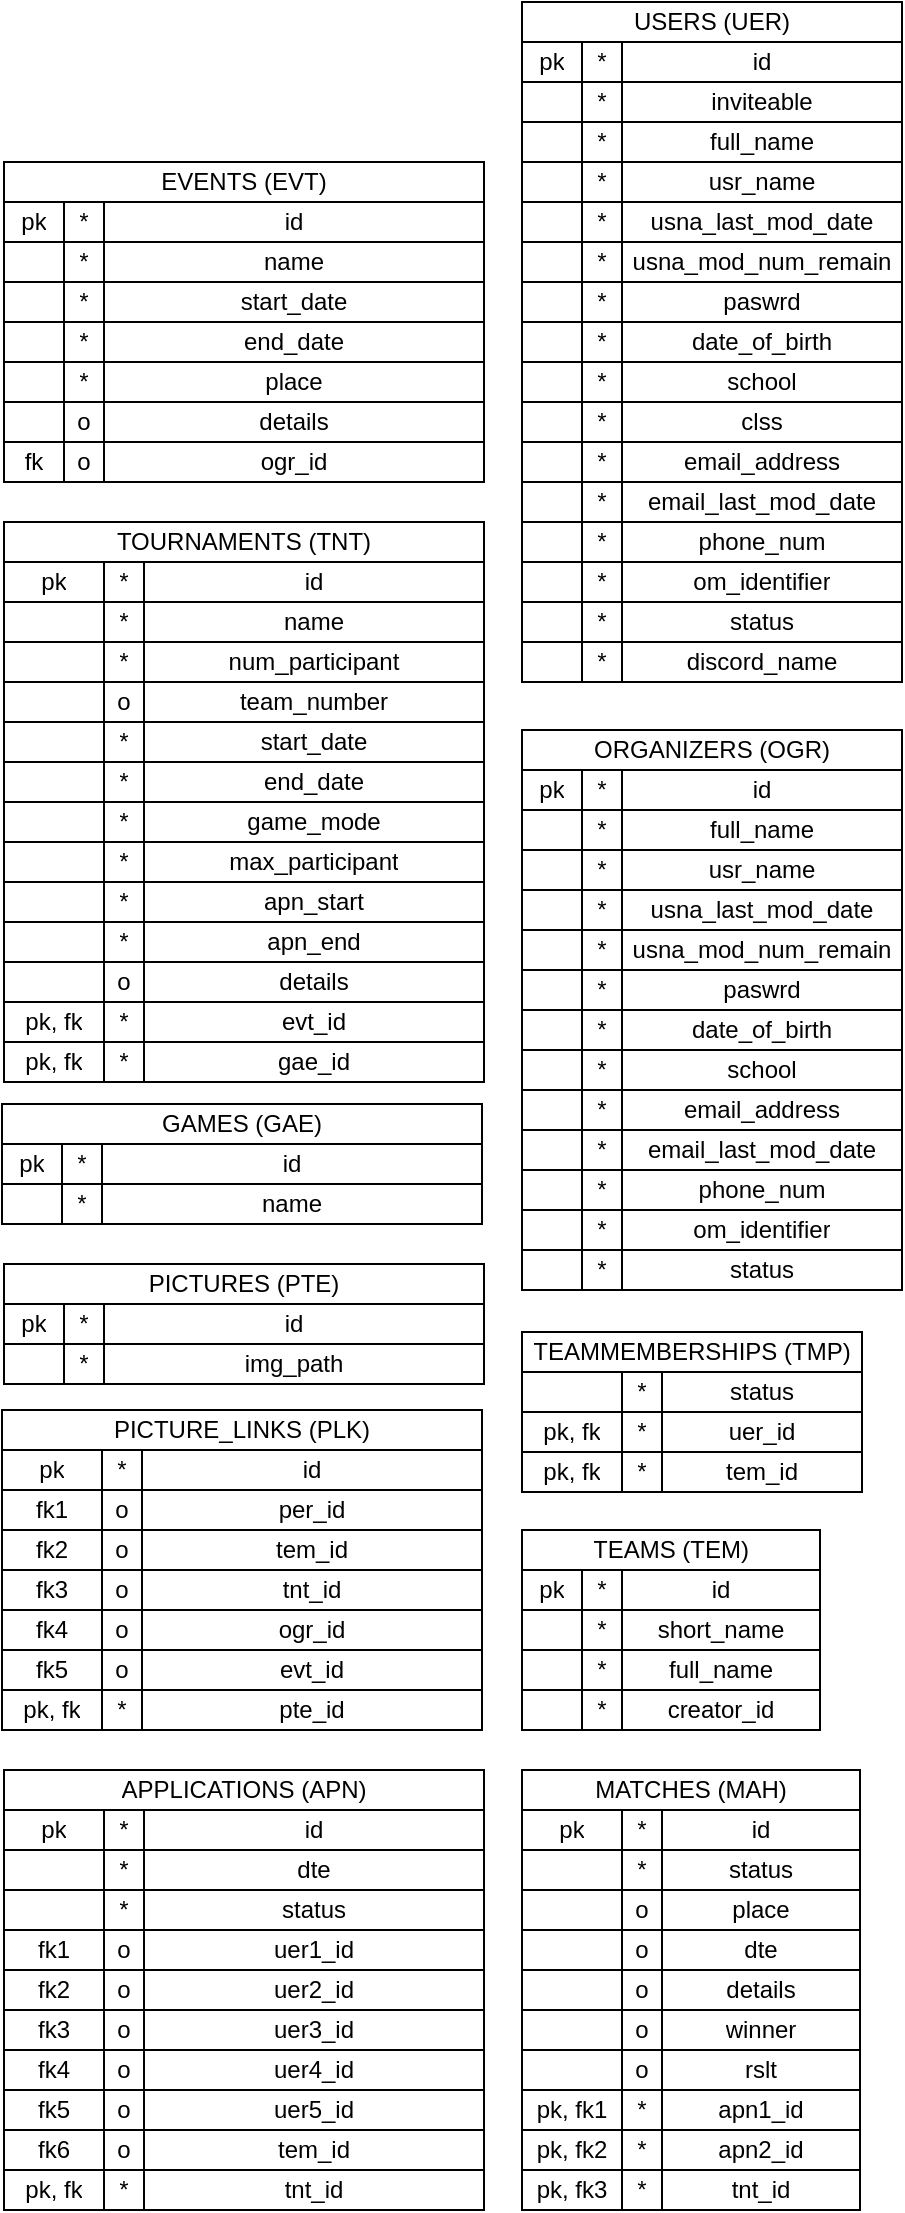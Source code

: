 <mxfile version="26.1.1">
  <diagram name="1 oldal" id="IzHzZjg3vKNvG30zU9Bg">
    <mxGraphModel dx="1195" dy="703" grid="1" gridSize="10" guides="1" tooltips="1" connect="1" arrows="1" fold="1" page="1" pageScale="1" pageWidth="827" pageHeight="1169" math="0" shadow="0">
      <root>
        <mxCell id="0" />
        <mxCell id="1" parent="0" />
        <mxCell id="FeYknlY7A9A3jfi1AWmr-14" value="" style="shape=table;startSize=0;container=1;collapsible=0;childLayout=tableLayout;fillColor=none;" parent="1" vertex="1">
          <mxGeometry x="449" y="10" width="190.0" height="340.0" as="geometry" />
        </mxCell>
        <mxCell id="FeYknlY7A9A3jfi1AWmr-15" value="" style="shape=tableRow;horizontal=0;startSize=0;swimlaneHead=0;swimlaneBody=0;top=0;left=0;bottom=0;right=0;collapsible=0;dropTarget=0;points=[[0,0.5],[1,0.5]];portConstraint=eastwest;fillColor=none;" parent="FeYknlY7A9A3jfi1AWmr-14" vertex="1">
          <mxGeometry width="190.0" height="20" as="geometry" />
        </mxCell>
        <mxCell id="FeYknlY7A9A3jfi1AWmr-16" value="USERS (U&lt;span style=&quot;background-color: transparent; color: light-dark(rgb(0, 0, 0), rgb(255, 255, 255));&quot;&gt;ER)&lt;/span&gt;" style="shape=partialRectangle;html=1;whiteSpace=wrap;connectable=0;overflow=hidden;top=0;left=0;bottom=0;right=0;pointerEvents=1;rowspan=1;colspan=3;fillColor=none;" parent="FeYknlY7A9A3jfi1AWmr-15" vertex="1">
          <mxGeometry width="190" height="20" as="geometry">
            <mxRectangle width="30" height="20" as="alternateBounds" />
          </mxGeometry>
        </mxCell>
        <mxCell id="FeYknlY7A9A3jfi1AWmr-17" value="" style="shape=partialRectangle;html=1;whiteSpace=wrap;connectable=0;strokeColor=inherit;overflow=hidden;fillColor=none;top=0;left=0;bottom=0;right=0;pointerEvents=1;" parent="FeYknlY7A9A3jfi1AWmr-15" vertex="1" visible="0">
          <mxGeometry x="30" width="20" height="20" as="geometry">
            <mxRectangle width="20" height="20" as="alternateBounds" />
          </mxGeometry>
        </mxCell>
        <mxCell id="FeYknlY7A9A3jfi1AWmr-18" value="" style="shape=partialRectangle;html=1;whiteSpace=wrap;connectable=0;strokeColor=inherit;overflow=hidden;fillColor=none;top=0;left=0;bottom=0;right=0;pointerEvents=1;" parent="FeYknlY7A9A3jfi1AWmr-15" vertex="1" visible="0">
          <mxGeometry x="50" width="140" height="20" as="geometry">
            <mxRectangle width="140" height="20" as="alternateBounds" />
          </mxGeometry>
        </mxCell>
        <mxCell id="FeYknlY7A9A3jfi1AWmr-19" value="" style="shape=tableRow;horizontal=0;startSize=0;swimlaneHead=0;swimlaneBody=0;top=0;left=0;bottom=0;right=0;collapsible=0;dropTarget=0;points=[[0,0.5],[1,0.5]];portConstraint=eastwest;fillColor=none;" parent="FeYknlY7A9A3jfi1AWmr-14" vertex="1">
          <mxGeometry y="20" width="190.0" height="20" as="geometry" />
        </mxCell>
        <mxCell id="FeYknlY7A9A3jfi1AWmr-20" value="pk" style="shape=partialRectangle;html=1;whiteSpace=wrap;connectable=0;overflow=hidden;top=0;left=0;bottom=0;right=0;pointerEvents=1;fillColor=none;" parent="FeYknlY7A9A3jfi1AWmr-19" vertex="1">
          <mxGeometry width="30" height="20" as="geometry">
            <mxRectangle width="30" height="20" as="alternateBounds" />
          </mxGeometry>
        </mxCell>
        <mxCell id="FeYknlY7A9A3jfi1AWmr-21" value="*" style="shape=partialRectangle;html=1;whiteSpace=wrap;connectable=0;overflow=hidden;top=0;left=0;bottom=0;right=0;pointerEvents=1;fillColor=none;" parent="FeYknlY7A9A3jfi1AWmr-19" vertex="1">
          <mxGeometry x="30" width="20" height="20" as="geometry">
            <mxRectangle width="20" height="20" as="alternateBounds" />
          </mxGeometry>
        </mxCell>
        <mxCell id="FeYknlY7A9A3jfi1AWmr-22" value="id" style="shape=partialRectangle;html=1;whiteSpace=wrap;connectable=0;overflow=hidden;top=0;left=0;bottom=0;right=0;pointerEvents=1;fillColor=none;" parent="FeYknlY7A9A3jfi1AWmr-19" vertex="1">
          <mxGeometry x="50" width="140" height="20" as="geometry">
            <mxRectangle width="140" height="20" as="alternateBounds" />
          </mxGeometry>
        </mxCell>
        <mxCell id="FeYknlY7A9A3jfi1AWmr-23" value="" style="shape=tableRow;horizontal=0;startSize=0;swimlaneHead=0;swimlaneBody=0;top=0;left=0;bottom=0;right=0;collapsible=0;dropTarget=0;points=[[0,0.5],[1,0.5]];portConstraint=eastwest;fillColor=none;" parent="FeYknlY7A9A3jfi1AWmr-14" vertex="1">
          <mxGeometry y="40" width="190.0" height="20" as="geometry" />
        </mxCell>
        <mxCell id="FeYknlY7A9A3jfi1AWmr-24" value="" style="shape=partialRectangle;html=1;whiteSpace=wrap;connectable=0;overflow=hidden;top=0;left=0;bottom=0;right=0;pointerEvents=1;fillColor=none;" parent="FeYknlY7A9A3jfi1AWmr-23" vertex="1">
          <mxGeometry width="30" height="20" as="geometry">
            <mxRectangle width="30" height="20" as="alternateBounds" />
          </mxGeometry>
        </mxCell>
        <mxCell id="FeYknlY7A9A3jfi1AWmr-25" value="*" style="shape=partialRectangle;html=1;whiteSpace=wrap;connectable=0;overflow=hidden;top=0;left=0;bottom=0;right=0;pointerEvents=1;fillColor=none;" parent="FeYknlY7A9A3jfi1AWmr-23" vertex="1">
          <mxGeometry x="30" width="20" height="20" as="geometry">
            <mxRectangle width="20" height="20" as="alternateBounds" />
          </mxGeometry>
        </mxCell>
        <mxCell id="FeYknlY7A9A3jfi1AWmr-26" value="inviteable" style="shape=partialRectangle;html=1;whiteSpace=wrap;connectable=0;overflow=hidden;top=0;left=0;bottom=0;right=0;pointerEvents=1;fillColor=none;" parent="FeYknlY7A9A3jfi1AWmr-23" vertex="1">
          <mxGeometry x="50" width="140" height="20" as="geometry">
            <mxRectangle width="140" height="20" as="alternateBounds" />
          </mxGeometry>
        </mxCell>
        <mxCell id="FeYknlY7A9A3jfi1AWmr-27" value="" style="shape=tableRow;horizontal=0;startSize=0;swimlaneHead=0;swimlaneBody=0;top=0;left=0;bottom=0;right=0;collapsible=0;dropTarget=0;points=[[0,0.5],[1,0.5]];portConstraint=eastwest;fillColor=none;" parent="FeYknlY7A9A3jfi1AWmr-14" vertex="1">
          <mxGeometry y="60" width="190.0" height="20" as="geometry" />
        </mxCell>
        <mxCell id="FeYknlY7A9A3jfi1AWmr-28" value="" style="shape=partialRectangle;html=1;whiteSpace=wrap;connectable=0;overflow=hidden;top=0;left=0;bottom=0;right=0;pointerEvents=1;fillColor=none;" parent="FeYknlY7A9A3jfi1AWmr-27" vertex="1">
          <mxGeometry width="30" height="20" as="geometry">
            <mxRectangle width="30" height="20" as="alternateBounds" />
          </mxGeometry>
        </mxCell>
        <mxCell id="FeYknlY7A9A3jfi1AWmr-29" value="*" style="shape=partialRectangle;html=1;whiteSpace=wrap;connectable=0;overflow=hidden;top=0;left=0;bottom=0;right=0;pointerEvents=1;fillColor=none;" parent="FeYknlY7A9A3jfi1AWmr-27" vertex="1">
          <mxGeometry x="30" width="20" height="20" as="geometry">
            <mxRectangle width="20" height="20" as="alternateBounds" />
          </mxGeometry>
        </mxCell>
        <mxCell id="FeYknlY7A9A3jfi1AWmr-30" value="full_name" style="shape=partialRectangle;html=1;whiteSpace=wrap;connectable=0;overflow=hidden;top=0;left=0;bottom=0;right=0;pointerEvents=1;fillColor=none;" parent="FeYknlY7A9A3jfi1AWmr-27" vertex="1">
          <mxGeometry x="50" width="140" height="20" as="geometry">
            <mxRectangle width="140" height="20" as="alternateBounds" />
          </mxGeometry>
        </mxCell>
        <mxCell id="FeYknlY7A9A3jfi1AWmr-31" value="" style="shape=tableRow;horizontal=0;startSize=0;swimlaneHead=0;swimlaneBody=0;top=0;left=0;bottom=0;right=0;collapsible=0;dropTarget=0;points=[[0,0.5],[1,0.5]];portConstraint=eastwest;fillColor=none;" parent="FeYknlY7A9A3jfi1AWmr-14" vertex="1">
          <mxGeometry y="80" width="190.0" height="20" as="geometry" />
        </mxCell>
        <mxCell id="FeYknlY7A9A3jfi1AWmr-32" value="" style="shape=partialRectangle;html=1;whiteSpace=wrap;connectable=0;overflow=hidden;top=0;left=0;bottom=0;right=0;pointerEvents=1;fillColor=none;" parent="FeYknlY7A9A3jfi1AWmr-31" vertex="1">
          <mxGeometry width="30" height="20" as="geometry">
            <mxRectangle width="30" height="20" as="alternateBounds" />
          </mxGeometry>
        </mxCell>
        <mxCell id="FeYknlY7A9A3jfi1AWmr-33" value="*" style="shape=partialRectangle;html=1;whiteSpace=wrap;connectable=0;overflow=hidden;top=0;left=0;bottom=0;right=0;pointerEvents=1;fillColor=none;" parent="FeYknlY7A9A3jfi1AWmr-31" vertex="1">
          <mxGeometry x="30" width="20" height="20" as="geometry">
            <mxRectangle width="20" height="20" as="alternateBounds" />
          </mxGeometry>
        </mxCell>
        <mxCell id="FeYknlY7A9A3jfi1AWmr-34" value="usr_name" style="shape=partialRectangle;html=1;whiteSpace=wrap;connectable=0;overflow=hidden;top=0;left=0;bottom=0;right=0;pointerEvents=1;fillColor=none;" parent="FeYknlY7A9A3jfi1AWmr-31" vertex="1">
          <mxGeometry x="50" width="140" height="20" as="geometry">
            <mxRectangle width="140" height="20" as="alternateBounds" />
          </mxGeometry>
        </mxCell>
        <mxCell id="FeYknlY7A9A3jfi1AWmr-35" value="" style="shape=tableRow;horizontal=0;startSize=0;swimlaneHead=0;swimlaneBody=0;top=0;left=0;bottom=0;right=0;collapsible=0;dropTarget=0;points=[[0,0.5],[1,0.5]];portConstraint=eastwest;fillColor=none;" parent="FeYknlY7A9A3jfi1AWmr-14" vertex="1">
          <mxGeometry y="100" width="190.0" height="20" as="geometry" />
        </mxCell>
        <mxCell id="FeYknlY7A9A3jfi1AWmr-36" value="" style="shape=partialRectangle;html=1;whiteSpace=wrap;connectable=0;overflow=hidden;top=0;left=0;bottom=0;right=0;pointerEvents=1;fillColor=none;" parent="FeYknlY7A9A3jfi1AWmr-35" vertex="1">
          <mxGeometry width="30" height="20" as="geometry">
            <mxRectangle width="30" height="20" as="alternateBounds" />
          </mxGeometry>
        </mxCell>
        <mxCell id="FeYknlY7A9A3jfi1AWmr-37" value="*" style="shape=partialRectangle;html=1;whiteSpace=wrap;connectable=0;overflow=hidden;top=0;left=0;bottom=0;right=0;pointerEvents=1;fillColor=none;" parent="FeYknlY7A9A3jfi1AWmr-35" vertex="1">
          <mxGeometry x="30" width="20" height="20" as="geometry">
            <mxRectangle width="20" height="20" as="alternateBounds" />
          </mxGeometry>
        </mxCell>
        <mxCell id="FeYknlY7A9A3jfi1AWmr-38" value="usna_last_mod_date" style="shape=partialRectangle;html=1;whiteSpace=wrap;connectable=0;overflow=hidden;top=0;left=0;bottom=0;right=0;pointerEvents=1;fillColor=none;" parent="FeYknlY7A9A3jfi1AWmr-35" vertex="1">
          <mxGeometry x="50" width="140" height="20" as="geometry">
            <mxRectangle width="140" height="20" as="alternateBounds" />
          </mxGeometry>
        </mxCell>
        <mxCell id="FeYknlY7A9A3jfi1AWmr-39" value="" style="shape=tableRow;horizontal=0;startSize=0;swimlaneHead=0;swimlaneBody=0;top=0;left=0;bottom=0;right=0;collapsible=0;dropTarget=0;points=[[0,0.5],[1,0.5]];portConstraint=eastwest;fillColor=none;" parent="FeYknlY7A9A3jfi1AWmr-14" vertex="1">
          <mxGeometry y="120" width="190.0" height="20" as="geometry" />
        </mxCell>
        <mxCell id="FeYknlY7A9A3jfi1AWmr-40" value="" style="shape=partialRectangle;html=1;whiteSpace=wrap;connectable=0;overflow=hidden;top=0;left=0;bottom=0;right=0;pointerEvents=1;fillColor=none;" parent="FeYknlY7A9A3jfi1AWmr-39" vertex="1">
          <mxGeometry width="30" height="20" as="geometry">
            <mxRectangle width="30" height="20" as="alternateBounds" />
          </mxGeometry>
        </mxCell>
        <mxCell id="FeYknlY7A9A3jfi1AWmr-41" value="*" style="shape=partialRectangle;html=1;whiteSpace=wrap;connectable=0;overflow=hidden;top=0;left=0;bottom=0;right=0;pointerEvents=1;fillColor=none;" parent="FeYknlY7A9A3jfi1AWmr-39" vertex="1">
          <mxGeometry x="30" width="20" height="20" as="geometry">
            <mxRectangle width="20" height="20" as="alternateBounds" />
          </mxGeometry>
        </mxCell>
        <mxCell id="FeYknlY7A9A3jfi1AWmr-42" value="usna_mod_num_remain" style="shape=partialRectangle;html=1;whiteSpace=wrap;connectable=0;overflow=hidden;top=0;left=0;bottom=0;right=0;pointerEvents=1;fillColor=none;" parent="FeYknlY7A9A3jfi1AWmr-39" vertex="1">
          <mxGeometry x="50" width="140" height="20" as="geometry">
            <mxRectangle width="140" height="20" as="alternateBounds" />
          </mxGeometry>
        </mxCell>
        <mxCell id="FeYknlY7A9A3jfi1AWmr-43" value="" style="shape=tableRow;horizontal=0;startSize=0;swimlaneHead=0;swimlaneBody=0;top=0;left=0;bottom=0;right=0;collapsible=0;dropTarget=0;points=[[0,0.5],[1,0.5]];portConstraint=eastwest;fillColor=none;" parent="FeYknlY7A9A3jfi1AWmr-14" vertex="1">
          <mxGeometry y="140" width="190.0" height="20" as="geometry" />
        </mxCell>
        <mxCell id="FeYknlY7A9A3jfi1AWmr-44" value="" style="shape=partialRectangle;html=1;whiteSpace=wrap;connectable=0;overflow=hidden;top=0;left=0;bottom=0;right=0;pointerEvents=1;fillColor=none;" parent="FeYknlY7A9A3jfi1AWmr-43" vertex="1">
          <mxGeometry width="30" height="20" as="geometry">
            <mxRectangle width="30" height="20" as="alternateBounds" />
          </mxGeometry>
        </mxCell>
        <mxCell id="FeYknlY7A9A3jfi1AWmr-45" value="*" style="shape=partialRectangle;html=1;whiteSpace=wrap;connectable=0;overflow=hidden;top=0;left=0;bottom=0;right=0;pointerEvents=1;fillColor=none;" parent="FeYknlY7A9A3jfi1AWmr-43" vertex="1">
          <mxGeometry x="30" width="20" height="20" as="geometry">
            <mxRectangle width="20" height="20" as="alternateBounds" />
          </mxGeometry>
        </mxCell>
        <mxCell id="FeYknlY7A9A3jfi1AWmr-46" value="paswrd" style="shape=partialRectangle;html=1;whiteSpace=wrap;connectable=0;overflow=hidden;top=0;left=0;bottom=0;right=0;pointerEvents=1;fillColor=none;" parent="FeYknlY7A9A3jfi1AWmr-43" vertex="1">
          <mxGeometry x="50" width="140" height="20" as="geometry">
            <mxRectangle width="140" height="20" as="alternateBounds" />
          </mxGeometry>
        </mxCell>
        <mxCell id="FeYknlY7A9A3jfi1AWmr-47" value="" style="shape=tableRow;horizontal=0;startSize=0;swimlaneHead=0;swimlaneBody=0;top=0;left=0;bottom=0;right=0;collapsible=0;dropTarget=0;points=[[0,0.5],[1,0.5]];portConstraint=eastwest;fillColor=none;" parent="FeYknlY7A9A3jfi1AWmr-14" vertex="1">
          <mxGeometry y="160" width="190.0" height="20" as="geometry" />
        </mxCell>
        <mxCell id="FeYknlY7A9A3jfi1AWmr-48" value="" style="shape=partialRectangle;html=1;whiteSpace=wrap;connectable=0;overflow=hidden;top=0;left=0;bottom=0;right=0;pointerEvents=1;fillColor=none;" parent="FeYknlY7A9A3jfi1AWmr-47" vertex="1">
          <mxGeometry width="30" height="20" as="geometry">
            <mxRectangle width="30" height="20" as="alternateBounds" />
          </mxGeometry>
        </mxCell>
        <mxCell id="FeYknlY7A9A3jfi1AWmr-49" value="*" style="shape=partialRectangle;html=1;whiteSpace=wrap;connectable=0;overflow=hidden;top=0;left=0;bottom=0;right=0;pointerEvents=1;fillColor=none;" parent="FeYknlY7A9A3jfi1AWmr-47" vertex="1">
          <mxGeometry x="30" width="20" height="20" as="geometry">
            <mxRectangle width="20" height="20" as="alternateBounds" />
          </mxGeometry>
        </mxCell>
        <mxCell id="FeYknlY7A9A3jfi1AWmr-50" value="date_of_birth" style="shape=partialRectangle;html=1;whiteSpace=wrap;connectable=0;overflow=hidden;top=0;left=0;bottom=0;right=0;pointerEvents=1;fillColor=none;" parent="FeYknlY7A9A3jfi1AWmr-47" vertex="1">
          <mxGeometry x="50" width="140" height="20" as="geometry">
            <mxRectangle width="140" height="20" as="alternateBounds" />
          </mxGeometry>
        </mxCell>
        <mxCell id="FeYknlY7A9A3jfi1AWmr-51" value="" style="shape=tableRow;horizontal=0;startSize=0;swimlaneHead=0;swimlaneBody=0;top=0;left=0;bottom=0;right=0;collapsible=0;dropTarget=0;points=[[0,0.5],[1,0.5]];portConstraint=eastwest;fillColor=none;" parent="FeYknlY7A9A3jfi1AWmr-14" vertex="1">
          <mxGeometry y="180" width="190.0" height="20" as="geometry" />
        </mxCell>
        <mxCell id="FeYknlY7A9A3jfi1AWmr-52" value="" style="shape=partialRectangle;html=1;whiteSpace=wrap;connectable=0;overflow=hidden;top=0;left=0;bottom=0;right=0;pointerEvents=1;fillColor=none;" parent="FeYknlY7A9A3jfi1AWmr-51" vertex="1">
          <mxGeometry width="30" height="20" as="geometry">
            <mxRectangle width="30" height="20" as="alternateBounds" />
          </mxGeometry>
        </mxCell>
        <mxCell id="FeYknlY7A9A3jfi1AWmr-53" value="*" style="shape=partialRectangle;html=1;whiteSpace=wrap;connectable=0;overflow=hidden;top=0;left=0;bottom=0;right=0;pointerEvents=1;fillColor=none;" parent="FeYknlY7A9A3jfi1AWmr-51" vertex="1">
          <mxGeometry x="30" width="20" height="20" as="geometry">
            <mxRectangle width="20" height="20" as="alternateBounds" />
          </mxGeometry>
        </mxCell>
        <mxCell id="FeYknlY7A9A3jfi1AWmr-54" value="school" style="shape=partialRectangle;html=1;whiteSpace=wrap;connectable=0;overflow=hidden;top=0;left=0;bottom=0;right=0;pointerEvents=1;fillColor=none;" parent="FeYknlY7A9A3jfi1AWmr-51" vertex="1">
          <mxGeometry x="50" width="140" height="20" as="geometry">
            <mxRectangle width="140" height="20" as="alternateBounds" />
          </mxGeometry>
        </mxCell>
        <mxCell id="FeYknlY7A9A3jfi1AWmr-55" value="" style="shape=tableRow;horizontal=0;startSize=0;swimlaneHead=0;swimlaneBody=0;top=0;left=0;bottom=0;right=0;collapsible=0;dropTarget=0;points=[[0,0.5],[1,0.5]];portConstraint=eastwest;fillColor=none;" parent="FeYknlY7A9A3jfi1AWmr-14" vertex="1">
          <mxGeometry y="200" width="190.0" height="20" as="geometry" />
        </mxCell>
        <mxCell id="FeYknlY7A9A3jfi1AWmr-56" value="" style="shape=partialRectangle;html=1;whiteSpace=wrap;connectable=0;overflow=hidden;top=0;left=0;bottom=0;right=0;pointerEvents=1;fillColor=none;" parent="FeYknlY7A9A3jfi1AWmr-55" vertex="1">
          <mxGeometry width="30" height="20" as="geometry">
            <mxRectangle width="30" height="20" as="alternateBounds" />
          </mxGeometry>
        </mxCell>
        <mxCell id="FeYknlY7A9A3jfi1AWmr-57" value="*" style="shape=partialRectangle;html=1;whiteSpace=wrap;connectable=0;overflow=hidden;top=0;left=0;bottom=0;right=0;pointerEvents=1;fillColor=none;" parent="FeYknlY7A9A3jfi1AWmr-55" vertex="1">
          <mxGeometry x="30" width="20" height="20" as="geometry">
            <mxRectangle width="20" height="20" as="alternateBounds" />
          </mxGeometry>
        </mxCell>
        <mxCell id="FeYknlY7A9A3jfi1AWmr-58" value="clss" style="shape=partialRectangle;html=1;whiteSpace=wrap;connectable=0;overflow=hidden;top=0;left=0;bottom=0;right=0;pointerEvents=1;fillColor=none;" parent="FeYknlY7A9A3jfi1AWmr-55" vertex="1">
          <mxGeometry x="50" width="140" height="20" as="geometry">
            <mxRectangle width="140" height="20" as="alternateBounds" />
          </mxGeometry>
        </mxCell>
        <mxCell id="FeYknlY7A9A3jfi1AWmr-88" style="shape=tableRow;horizontal=0;startSize=0;swimlaneHead=0;swimlaneBody=0;top=0;left=0;bottom=0;right=0;collapsible=0;dropTarget=0;points=[[0,0.5],[1,0.5]];portConstraint=eastwest;fillColor=none;" parent="FeYknlY7A9A3jfi1AWmr-14" vertex="1">
          <mxGeometry y="220" width="190.0" height="20" as="geometry" />
        </mxCell>
        <mxCell id="FeYknlY7A9A3jfi1AWmr-89" style="shape=partialRectangle;html=1;whiteSpace=wrap;connectable=0;overflow=hidden;top=0;left=0;bottom=0;right=0;pointerEvents=1;fillColor=none;" parent="FeYknlY7A9A3jfi1AWmr-88" vertex="1">
          <mxGeometry width="30" height="20" as="geometry">
            <mxRectangle width="30" height="20" as="alternateBounds" />
          </mxGeometry>
        </mxCell>
        <mxCell id="FeYknlY7A9A3jfi1AWmr-90" value="*" style="shape=partialRectangle;html=1;whiteSpace=wrap;connectable=0;overflow=hidden;top=0;left=0;bottom=0;right=0;pointerEvents=1;fillColor=none;" parent="FeYknlY7A9A3jfi1AWmr-88" vertex="1">
          <mxGeometry x="30" width="20" height="20" as="geometry">
            <mxRectangle width="20" height="20" as="alternateBounds" />
          </mxGeometry>
        </mxCell>
        <mxCell id="FeYknlY7A9A3jfi1AWmr-91" value="email_address" style="shape=partialRectangle;html=1;whiteSpace=wrap;connectable=0;overflow=hidden;top=0;left=0;bottom=0;right=0;pointerEvents=1;fillColor=none;" parent="FeYknlY7A9A3jfi1AWmr-88" vertex="1">
          <mxGeometry x="50" width="140" height="20" as="geometry">
            <mxRectangle width="140" height="20" as="alternateBounds" />
          </mxGeometry>
        </mxCell>
        <mxCell id="FeYknlY7A9A3jfi1AWmr-59" value="" style="shape=tableRow;horizontal=0;startSize=0;swimlaneHead=0;swimlaneBody=0;top=0;left=0;bottom=0;right=0;collapsible=0;dropTarget=0;points=[[0,0.5],[1,0.5]];portConstraint=eastwest;fillColor=none;" parent="FeYknlY7A9A3jfi1AWmr-14" vertex="1">
          <mxGeometry y="240" width="190.0" height="20" as="geometry" />
        </mxCell>
        <mxCell id="FeYknlY7A9A3jfi1AWmr-60" value="" style="shape=partialRectangle;html=1;whiteSpace=wrap;connectable=0;overflow=hidden;top=0;left=0;bottom=0;right=0;pointerEvents=1;fillColor=none;" parent="FeYknlY7A9A3jfi1AWmr-59" vertex="1">
          <mxGeometry width="30" height="20" as="geometry">
            <mxRectangle width="30" height="20" as="alternateBounds" />
          </mxGeometry>
        </mxCell>
        <mxCell id="FeYknlY7A9A3jfi1AWmr-61" value="*" style="shape=partialRectangle;html=1;whiteSpace=wrap;connectable=0;overflow=hidden;top=0;left=0;bottom=0;right=0;pointerEvents=1;fillColor=none;" parent="FeYknlY7A9A3jfi1AWmr-59" vertex="1">
          <mxGeometry x="30" width="20" height="20" as="geometry">
            <mxRectangle width="20" height="20" as="alternateBounds" />
          </mxGeometry>
        </mxCell>
        <mxCell id="FeYknlY7A9A3jfi1AWmr-62" value="email_last_mod_date" style="shape=partialRectangle;html=1;whiteSpace=wrap;connectable=0;overflow=hidden;top=0;left=0;bottom=0;right=0;pointerEvents=1;fillColor=none;" parent="FeYknlY7A9A3jfi1AWmr-59" vertex="1">
          <mxGeometry x="50" width="140" height="20" as="geometry">
            <mxRectangle width="140" height="20" as="alternateBounds" />
          </mxGeometry>
        </mxCell>
        <mxCell id="FeYknlY7A9A3jfi1AWmr-63" value="" style="shape=tableRow;horizontal=0;startSize=0;swimlaneHead=0;swimlaneBody=0;top=0;left=0;bottom=0;right=0;collapsible=0;dropTarget=0;points=[[0,0.5],[1,0.5]];portConstraint=eastwest;fillColor=none;" parent="FeYknlY7A9A3jfi1AWmr-14" vertex="1">
          <mxGeometry y="260" width="190.0" height="20" as="geometry" />
        </mxCell>
        <mxCell id="FeYknlY7A9A3jfi1AWmr-64" value="" style="shape=partialRectangle;html=1;whiteSpace=wrap;connectable=0;overflow=hidden;top=0;left=0;bottom=0;right=0;pointerEvents=1;fillColor=none;" parent="FeYknlY7A9A3jfi1AWmr-63" vertex="1">
          <mxGeometry width="30" height="20" as="geometry">
            <mxRectangle width="30" height="20" as="alternateBounds" />
          </mxGeometry>
        </mxCell>
        <mxCell id="FeYknlY7A9A3jfi1AWmr-65" value="*" style="shape=partialRectangle;html=1;whiteSpace=wrap;connectable=0;overflow=hidden;top=0;left=0;bottom=0;right=0;pointerEvents=1;fillColor=none;" parent="FeYknlY7A9A3jfi1AWmr-63" vertex="1">
          <mxGeometry x="30" width="20" height="20" as="geometry">
            <mxRectangle width="20" height="20" as="alternateBounds" />
          </mxGeometry>
        </mxCell>
        <mxCell id="FeYknlY7A9A3jfi1AWmr-66" value="phone_num" style="shape=partialRectangle;html=1;whiteSpace=wrap;connectable=0;overflow=hidden;top=0;left=0;bottom=0;right=0;pointerEvents=1;fillColor=none;" parent="FeYknlY7A9A3jfi1AWmr-63" vertex="1">
          <mxGeometry x="50" width="140" height="20" as="geometry">
            <mxRectangle width="140" height="20" as="alternateBounds" />
          </mxGeometry>
        </mxCell>
        <mxCell id="FeYknlY7A9A3jfi1AWmr-67" value="" style="shape=tableRow;horizontal=0;startSize=0;swimlaneHead=0;swimlaneBody=0;top=0;left=0;bottom=0;right=0;collapsible=0;dropTarget=0;points=[[0,0.5],[1,0.5]];portConstraint=eastwest;fillColor=none;" parent="FeYknlY7A9A3jfi1AWmr-14" vertex="1">
          <mxGeometry y="280" width="190.0" height="20" as="geometry" />
        </mxCell>
        <mxCell id="FeYknlY7A9A3jfi1AWmr-68" value="" style="shape=partialRectangle;html=1;whiteSpace=wrap;connectable=0;overflow=hidden;top=0;left=0;bottom=0;right=0;pointerEvents=1;fillColor=none;" parent="FeYknlY7A9A3jfi1AWmr-67" vertex="1">
          <mxGeometry width="30" height="20" as="geometry">
            <mxRectangle width="30" height="20" as="alternateBounds" />
          </mxGeometry>
        </mxCell>
        <mxCell id="FeYknlY7A9A3jfi1AWmr-69" value="*" style="shape=partialRectangle;html=1;whiteSpace=wrap;connectable=0;overflow=hidden;top=0;left=0;bottom=0;right=0;pointerEvents=1;fillColor=none;" parent="FeYknlY7A9A3jfi1AWmr-67" vertex="1">
          <mxGeometry x="30" width="20" height="20" as="geometry">
            <mxRectangle width="20" height="20" as="alternateBounds" />
          </mxGeometry>
        </mxCell>
        <mxCell id="FeYknlY7A9A3jfi1AWmr-70" value="om_identifier" style="shape=partialRectangle;html=1;whiteSpace=wrap;connectable=0;overflow=hidden;top=0;left=0;bottom=0;right=0;pointerEvents=1;fillColor=none;" parent="FeYknlY7A9A3jfi1AWmr-67" vertex="1">
          <mxGeometry x="50" width="140" height="20" as="geometry">
            <mxRectangle width="140" height="20" as="alternateBounds" />
          </mxGeometry>
        </mxCell>
        <mxCell id="FeYknlY7A9A3jfi1AWmr-71" value="" style="shape=tableRow;horizontal=0;startSize=0;swimlaneHead=0;swimlaneBody=0;top=0;left=0;bottom=0;right=0;collapsible=0;dropTarget=0;points=[[0,0.5],[1,0.5]];portConstraint=eastwest;fillColor=none;" parent="FeYknlY7A9A3jfi1AWmr-14" vertex="1">
          <mxGeometry y="300" width="190.0" height="20" as="geometry" />
        </mxCell>
        <mxCell id="FeYknlY7A9A3jfi1AWmr-72" value="" style="shape=partialRectangle;html=1;whiteSpace=wrap;connectable=0;overflow=hidden;top=0;left=0;bottom=0;right=0;pointerEvents=1;fillColor=none;" parent="FeYknlY7A9A3jfi1AWmr-71" vertex="1">
          <mxGeometry width="30" height="20" as="geometry">
            <mxRectangle width="30" height="20" as="alternateBounds" />
          </mxGeometry>
        </mxCell>
        <mxCell id="FeYknlY7A9A3jfi1AWmr-73" value="*" style="shape=partialRectangle;html=1;whiteSpace=wrap;connectable=0;overflow=hidden;top=0;left=0;bottom=0;right=0;pointerEvents=1;fillColor=none;" parent="FeYknlY7A9A3jfi1AWmr-71" vertex="1">
          <mxGeometry x="30" width="20" height="20" as="geometry">
            <mxRectangle width="20" height="20" as="alternateBounds" />
          </mxGeometry>
        </mxCell>
        <mxCell id="FeYknlY7A9A3jfi1AWmr-74" value="status" style="shape=partialRectangle;html=1;whiteSpace=wrap;connectable=0;overflow=hidden;top=0;left=0;bottom=0;right=0;pointerEvents=1;fillColor=none;" parent="FeYknlY7A9A3jfi1AWmr-71" vertex="1">
          <mxGeometry x="50" width="140" height="20" as="geometry">
            <mxRectangle width="140" height="20" as="alternateBounds" />
          </mxGeometry>
        </mxCell>
        <mxCell id="FeYknlY7A9A3jfi1AWmr-75" value="" style="shape=tableRow;horizontal=0;startSize=0;swimlaneHead=0;swimlaneBody=0;top=0;left=0;bottom=0;right=0;collapsible=0;dropTarget=0;points=[[0,0.5],[1,0.5]];portConstraint=eastwest;fillColor=none;" parent="FeYknlY7A9A3jfi1AWmr-14" vertex="1">
          <mxGeometry y="320" width="190.0" height="20" as="geometry" />
        </mxCell>
        <mxCell id="FeYknlY7A9A3jfi1AWmr-76" value="" style="shape=partialRectangle;html=1;whiteSpace=wrap;connectable=0;overflow=hidden;top=0;left=0;bottom=0;right=0;pointerEvents=1;fillColor=none;" parent="FeYknlY7A9A3jfi1AWmr-75" vertex="1">
          <mxGeometry width="30" height="20" as="geometry">
            <mxRectangle width="30" height="20" as="alternateBounds" />
          </mxGeometry>
        </mxCell>
        <mxCell id="FeYknlY7A9A3jfi1AWmr-77" value="*" style="shape=partialRectangle;html=1;whiteSpace=wrap;connectable=0;overflow=hidden;top=0;left=0;bottom=0;right=0;pointerEvents=1;fillColor=none;" parent="FeYknlY7A9A3jfi1AWmr-75" vertex="1">
          <mxGeometry x="30" width="20" height="20" as="geometry">
            <mxRectangle width="20" height="20" as="alternateBounds" />
          </mxGeometry>
        </mxCell>
        <mxCell id="FeYknlY7A9A3jfi1AWmr-78" value="discord_name" style="shape=partialRectangle;html=1;whiteSpace=wrap;connectable=0;overflow=hidden;top=0;left=0;bottom=0;right=0;pointerEvents=1;fillColor=none;" parent="FeYknlY7A9A3jfi1AWmr-75" vertex="1">
          <mxGeometry x="50" width="140" height="20" as="geometry">
            <mxRectangle width="140" height="20" as="alternateBounds" />
          </mxGeometry>
        </mxCell>
        <mxCell id="KMQ_LgJPtsS-nidcUVPB-45" value="" style="shape=table;startSize=0;container=1;collapsible=0;childLayout=tableLayout;fillColor=none;" parent="1" vertex="1">
          <mxGeometry x="190" y="90" width="240" height="160" as="geometry" />
        </mxCell>
        <mxCell id="KMQ_LgJPtsS-nidcUVPB-46" value="" style="shape=tableRow;horizontal=0;startSize=0;swimlaneHead=0;swimlaneBody=0;top=0;left=0;bottom=0;right=0;collapsible=0;dropTarget=0;points=[[0,0.5],[1,0.5]];portConstraint=eastwest;fillColor=none;" parent="KMQ_LgJPtsS-nidcUVPB-45" vertex="1">
          <mxGeometry width="240" height="20" as="geometry" />
        </mxCell>
        <mxCell id="KMQ_LgJPtsS-nidcUVPB-47" value="EVENTS (EVT)" style="shape=partialRectangle;html=1;whiteSpace=wrap;connectable=0;overflow=hidden;top=0;left=0;bottom=0;right=0;pointerEvents=1;rowspan=1;colspan=3;fillColor=none;" parent="KMQ_LgJPtsS-nidcUVPB-46" vertex="1">
          <mxGeometry width="240" height="20" as="geometry">
            <mxRectangle width="30" height="20" as="alternateBounds" />
          </mxGeometry>
        </mxCell>
        <mxCell id="KMQ_LgJPtsS-nidcUVPB-48" value="" style="shape=partialRectangle;html=1;whiteSpace=wrap;connectable=0;strokeColor=inherit;overflow=hidden;fillColor=none;top=0;left=0;bottom=0;right=0;pointerEvents=1;" parent="KMQ_LgJPtsS-nidcUVPB-46" visible="0" vertex="1">
          <mxGeometry x="30" width="20" height="20" as="geometry">
            <mxRectangle width="20" height="20" as="alternateBounds" />
          </mxGeometry>
        </mxCell>
        <mxCell id="KMQ_LgJPtsS-nidcUVPB-49" value="" style="shape=partialRectangle;html=1;whiteSpace=wrap;connectable=0;strokeColor=inherit;overflow=hidden;fillColor=none;top=0;left=0;bottom=0;right=0;pointerEvents=1;" parent="KMQ_LgJPtsS-nidcUVPB-46" visible="0" vertex="1">
          <mxGeometry x="50" width="190" height="20" as="geometry">
            <mxRectangle width="190" height="20" as="alternateBounds" />
          </mxGeometry>
        </mxCell>
        <mxCell id="KMQ_LgJPtsS-nidcUVPB-78" style="shape=tableRow;horizontal=0;startSize=0;swimlaneHead=0;swimlaneBody=0;top=0;left=0;bottom=0;right=0;collapsible=0;dropTarget=0;points=[[0,0.5],[1,0.5]];portConstraint=eastwest;fillColor=none;" parent="KMQ_LgJPtsS-nidcUVPB-45" vertex="1">
          <mxGeometry y="20" width="240" height="20" as="geometry" />
        </mxCell>
        <mxCell id="KMQ_LgJPtsS-nidcUVPB-79" value="pk" style="shape=partialRectangle;html=1;whiteSpace=wrap;connectable=0;overflow=hidden;top=0;left=0;bottom=0;right=0;pointerEvents=1;fillColor=none;" parent="KMQ_LgJPtsS-nidcUVPB-78" vertex="1">
          <mxGeometry width="30" height="20" as="geometry">
            <mxRectangle width="30" height="20" as="alternateBounds" />
          </mxGeometry>
        </mxCell>
        <mxCell id="KMQ_LgJPtsS-nidcUVPB-80" value="*" style="shape=partialRectangle;html=1;whiteSpace=wrap;connectable=0;overflow=hidden;top=0;left=0;bottom=0;right=0;pointerEvents=1;fillColor=none;" parent="KMQ_LgJPtsS-nidcUVPB-78" vertex="1">
          <mxGeometry x="30" width="20" height="20" as="geometry">
            <mxRectangle width="20" height="20" as="alternateBounds" />
          </mxGeometry>
        </mxCell>
        <mxCell id="KMQ_LgJPtsS-nidcUVPB-81" value="id" style="shape=partialRectangle;html=1;whiteSpace=wrap;connectable=0;overflow=hidden;top=0;left=0;bottom=0;right=0;pointerEvents=1;fillColor=none;" parent="KMQ_LgJPtsS-nidcUVPB-78" vertex="1">
          <mxGeometry x="50" width="190" height="20" as="geometry">
            <mxRectangle width="190" height="20" as="alternateBounds" />
          </mxGeometry>
        </mxCell>
        <mxCell id="KMQ_LgJPtsS-nidcUVPB-54" value="" style="shape=tableRow;horizontal=0;startSize=0;swimlaneHead=0;swimlaneBody=0;top=0;left=0;bottom=0;right=0;collapsible=0;dropTarget=0;points=[[0,0.5],[1,0.5]];portConstraint=eastwest;fillColor=none;" parent="KMQ_LgJPtsS-nidcUVPB-45" vertex="1">
          <mxGeometry y="40" width="240" height="20" as="geometry" />
        </mxCell>
        <mxCell id="KMQ_LgJPtsS-nidcUVPB-55" value="" style="shape=partialRectangle;html=1;whiteSpace=wrap;connectable=0;overflow=hidden;top=0;left=0;bottom=0;right=0;pointerEvents=1;fillColor=none;" parent="KMQ_LgJPtsS-nidcUVPB-54" vertex="1">
          <mxGeometry width="30" height="20" as="geometry">
            <mxRectangle width="30" height="20" as="alternateBounds" />
          </mxGeometry>
        </mxCell>
        <mxCell id="KMQ_LgJPtsS-nidcUVPB-56" value="*" style="shape=partialRectangle;html=1;whiteSpace=wrap;connectable=0;overflow=hidden;top=0;left=0;bottom=0;right=0;pointerEvents=1;fillColor=none;" parent="KMQ_LgJPtsS-nidcUVPB-54" vertex="1">
          <mxGeometry x="30" width="20" height="20" as="geometry">
            <mxRectangle width="20" height="20" as="alternateBounds" />
          </mxGeometry>
        </mxCell>
        <mxCell id="KMQ_LgJPtsS-nidcUVPB-57" value="name" style="shape=partialRectangle;html=1;whiteSpace=wrap;connectable=0;overflow=hidden;top=0;left=0;bottom=0;right=0;pointerEvents=1;fillColor=none;" parent="KMQ_LgJPtsS-nidcUVPB-54" vertex="1">
          <mxGeometry x="50" width="190" height="20" as="geometry">
            <mxRectangle width="190" height="20" as="alternateBounds" />
          </mxGeometry>
        </mxCell>
        <mxCell id="KMQ_LgJPtsS-nidcUVPB-58" value="" style="shape=tableRow;horizontal=0;startSize=0;swimlaneHead=0;swimlaneBody=0;top=0;left=0;bottom=0;right=0;collapsible=0;dropTarget=0;points=[[0,0.5],[1,0.5]];portConstraint=eastwest;fillColor=none;" parent="KMQ_LgJPtsS-nidcUVPB-45" vertex="1">
          <mxGeometry y="60" width="240" height="20" as="geometry" />
        </mxCell>
        <mxCell id="KMQ_LgJPtsS-nidcUVPB-59" value="" style="shape=partialRectangle;html=1;whiteSpace=wrap;connectable=0;overflow=hidden;top=0;left=0;bottom=0;right=0;pointerEvents=1;fillColor=none;" parent="KMQ_LgJPtsS-nidcUVPB-58" vertex="1">
          <mxGeometry width="30" height="20" as="geometry">
            <mxRectangle width="30" height="20" as="alternateBounds" />
          </mxGeometry>
        </mxCell>
        <mxCell id="KMQ_LgJPtsS-nidcUVPB-60" value="*" style="shape=partialRectangle;html=1;whiteSpace=wrap;connectable=0;overflow=hidden;top=0;left=0;bottom=0;right=0;pointerEvents=1;fillColor=none;" parent="KMQ_LgJPtsS-nidcUVPB-58" vertex="1">
          <mxGeometry x="30" width="20" height="20" as="geometry">
            <mxRectangle width="20" height="20" as="alternateBounds" />
          </mxGeometry>
        </mxCell>
        <mxCell id="KMQ_LgJPtsS-nidcUVPB-61" value="start_date" style="shape=partialRectangle;html=1;whiteSpace=wrap;connectable=0;overflow=hidden;top=0;left=0;bottom=0;right=0;pointerEvents=1;fillColor=none;" parent="KMQ_LgJPtsS-nidcUVPB-58" vertex="1">
          <mxGeometry x="50" width="190" height="20" as="geometry">
            <mxRectangle width="190" height="20" as="alternateBounds" />
          </mxGeometry>
        </mxCell>
        <mxCell id="KMQ_LgJPtsS-nidcUVPB-62" value="" style="shape=tableRow;horizontal=0;startSize=0;swimlaneHead=0;swimlaneBody=0;top=0;left=0;bottom=0;right=0;collapsible=0;dropTarget=0;points=[[0,0.5],[1,0.5]];portConstraint=eastwest;fillColor=none;" parent="KMQ_LgJPtsS-nidcUVPB-45" vertex="1">
          <mxGeometry y="80" width="240" height="20" as="geometry" />
        </mxCell>
        <mxCell id="KMQ_LgJPtsS-nidcUVPB-63" value="" style="shape=partialRectangle;html=1;whiteSpace=wrap;connectable=0;overflow=hidden;top=0;left=0;bottom=0;right=0;pointerEvents=1;fillColor=none;" parent="KMQ_LgJPtsS-nidcUVPB-62" vertex="1">
          <mxGeometry width="30" height="20" as="geometry">
            <mxRectangle width="30" height="20" as="alternateBounds" />
          </mxGeometry>
        </mxCell>
        <mxCell id="KMQ_LgJPtsS-nidcUVPB-64" value="*" style="shape=partialRectangle;html=1;whiteSpace=wrap;connectable=0;overflow=hidden;top=0;left=0;bottom=0;right=0;pointerEvents=1;fillColor=none;" parent="KMQ_LgJPtsS-nidcUVPB-62" vertex="1">
          <mxGeometry x="30" width="20" height="20" as="geometry">
            <mxRectangle width="20" height="20" as="alternateBounds" />
          </mxGeometry>
        </mxCell>
        <mxCell id="KMQ_LgJPtsS-nidcUVPB-65" value="end_date" style="shape=partialRectangle;html=1;whiteSpace=wrap;connectable=0;overflow=hidden;top=0;left=0;bottom=0;right=0;pointerEvents=1;fillColor=none;" parent="KMQ_LgJPtsS-nidcUVPB-62" vertex="1">
          <mxGeometry x="50" width="190" height="20" as="geometry">
            <mxRectangle width="190" height="20" as="alternateBounds" />
          </mxGeometry>
        </mxCell>
        <mxCell id="KMQ_LgJPtsS-nidcUVPB-66" value="" style="shape=tableRow;horizontal=0;startSize=0;swimlaneHead=0;swimlaneBody=0;top=0;left=0;bottom=0;right=0;collapsible=0;dropTarget=0;points=[[0,0.5],[1,0.5]];portConstraint=eastwest;fillColor=none;" parent="KMQ_LgJPtsS-nidcUVPB-45" vertex="1">
          <mxGeometry y="100" width="240" height="20" as="geometry" />
        </mxCell>
        <mxCell id="KMQ_LgJPtsS-nidcUVPB-67" value="" style="shape=partialRectangle;html=1;whiteSpace=wrap;connectable=0;overflow=hidden;top=0;left=0;bottom=0;right=0;pointerEvents=1;fillColor=none;" parent="KMQ_LgJPtsS-nidcUVPB-66" vertex="1">
          <mxGeometry width="30" height="20" as="geometry">
            <mxRectangle width="30" height="20" as="alternateBounds" />
          </mxGeometry>
        </mxCell>
        <mxCell id="KMQ_LgJPtsS-nidcUVPB-68" value="*" style="shape=partialRectangle;html=1;whiteSpace=wrap;connectable=0;overflow=hidden;top=0;left=0;bottom=0;right=0;pointerEvents=1;fillColor=none;" parent="KMQ_LgJPtsS-nidcUVPB-66" vertex="1">
          <mxGeometry x="30" width="20" height="20" as="geometry">
            <mxRectangle width="20" height="20" as="alternateBounds" />
          </mxGeometry>
        </mxCell>
        <mxCell id="KMQ_LgJPtsS-nidcUVPB-69" value="place" style="shape=partialRectangle;html=1;whiteSpace=wrap;connectable=0;overflow=hidden;top=0;left=0;bottom=0;right=0;pointerEvents=1;fillColor=none;" parent="KMQ_LgJPtsS-nidcUVPB-66" vertex="1">
          <mxGeometry x="50" width="190" height="20" as="geometry">
            <mxRectangle width="190" height="20" as="alternateBounds" />
          </mxGeometry>
        </mxCell>
        <mxCell id="KMQ_LgJPtsS-nidcUVPB-70" value="" style="shape=tableRow;horizontal=0;startSize=0;swimlaneHead=0;swimlaneBody=0;top=0;left=0;bottom=0;right=0;collapsible=0;dropTarget=0;points=[[0,0.5],[1,0.5]];portConstraint=eastwest;fillColor=none;" parent="KMQ_LgJPtsS-nidcUVPB-45" vertex="1">
          <mxGeometry y="120" width="240" height="20" as="geometry" />
        </mxCell>
        <mxCell id="KMQ_LgJPtsS-nidcUVPB-71" value="" style="shape=partialRectangle;html=1;whiteSpace=wrap;connectable=0;overflow=hidden;top=0;left=0;bottom=0;right=0;pointerEvents=1;fillColor=none;" parent="KMQ_LgJPtsS-nidcUVPB-70" vertex="1">
          <mxGeometry width="30" height="20" as="geometry">
            <mxRectangle width="30" height="20" as="alternateBounds" />
          </mxGeometry>
        </mxCell>
        <mxCell id="KMQ_LgJPtsS-nidcUVPB-72" value="o" style="shape=partialRectangle;html=1;whiteSpace=wrap;connectable=0;overflow=hidden;top=0;left=0;bottom=0;right=0;pointerEvents=1;fillColor=none;" parent="KMQ_LgJPtsS-nidcUVPB-70" vertex="1">
          <mxGeometry x="30" width="20" height="20" as="geometry">
            <mxRectangle width="20" height="20" as="alternateBounds" />
          </mxGeometry>
        </mxCell>
        <mxCell id="KMQ_LgJPtsS-nidcUVPB-73" value="details" style="shape=partialRectangle;html=1;whiteSpace=wrap;connectable=0;overflow=hidden;top=0;left=0;bottom=0;right=0;pointerEvents=1;fillColor=none;" parent="KMQ_LgJPtsS-nidcUVPB-70" vertex="1">
          <mxGeometry x="50" width="190" height="20" as="geometry">
            <mxRectangle width="190" height="20" as="alternateBounds" />
          </mxGeometry>
        </mxCell>
        <mxCell id="Ajy1QLaJE95CXU4ssnL6-140" style="shape=tableRow;horizontal=0;startSize=0;swimlaneHead=0;swimlaneBody=0;top=0;left=0;bottom=0;right=0;collapsible=0;dropTarget=0;points=[[0,0.5],[1,0.5]];portConstraint=eastwest;fillColor=none;" vertex="1" parent="KMQ_LgJPtsS-nidcUVPB-45">
          <mxGeometry y="140" width="240" height="20" as="geometry" />
        </mxCell>
        <mxCell id="Ajy1QLaJE95CXU4ssnL6-141" value="fk" style="shape=partialRectangle;html=1;whiteSpace=wrap;connectable=0;overflow=hidden;top=0;left=0;bottom=0;right=0;pointerEvents=1;fillColor=none;" vertex="1" parent="Ajy1QLaJE95CXU4ssnL6-140">
          <mxGeometry width="30" height="20" as="geometry">
            <mxRectangle width="30" height="20" as="alternateBounds" />
          </mxGeometry>
        </mxCell>
        <mxCell id="Ajy1QLaJE95CXU4ssnL6-142" value="o" style="shape=partialRectangle;html=1;whiteSpace=wrap;connectable=0;overflow=hidden;top=0;left=0;bottom=0;right=0;pointerEvents=1;fillColor=none;" vertex="1" parent="Ajy1QLaJE95CXU4ssnL6-140">
          <mxGeometry x="30" width="20" height="20" as="geometry">
            <mxRectangle width="20" height="20" as="alternateBounds" />
          </mxGeometry>
        </mxCell>
        <mxCell id="Ajy1QLaJE95CXU4ssnL6-143" value="ogr_id" style="shape=partialRectangle;html=1;whiteSpace=wrap;connectable=0;overflow=hidden;top=0;left=0;bottom=0;right=0;pointerEvents=1;fillColor=none;" vertex="1" parent="Ajy1QLaJE95CXU4ssnL6-140">
          <mxGeometry x="50" width="190" height="20" as="geometry">
            <mxRectangle width="190" height="20" as="alternateBounds" />
          </mxGeometry>
        </mxCell>
        <mxCell id="KMQ_LgJPtsS-nidcUVPB-91" value="" style="shape=table;startSize=0;container=1;collapsible=0;childLayout=tableLayout;fillColor=none;" parent="1" vertex="1">
          <mxGeometry x="190" y="270" width="240" height="280" as="geometry" />
        </mxCell>
        <mxCell id="KMQ_LgJPtsS-nidcUVPB-92" value="" style="shape=tableRow;horizontal=0;startSize=0;swimlaneHead=0;swimlaneBody=0;top=0;left=0;bottom=0;right=0;collapsible=0;dropTarget=0;points=[[0,0.5],[1,0.5]];portConstraint=eastwest;fillColor=none;" parent="KMQ_LgJPtsS-nidcUVPB-91" vertex="1">
          <mxGeometry width="240" height="20" as="geometry" />
        </mxCell>
        <mxCell id="KMQ_LgJPtsS-nidcUVPB-93" value="TOURNAMENTS (TNT)" style="shape=partialRectangle;html=1;whiteSpace=wrap;connectable=0;overflow=hidden;top=0;left=0;bottom=0;right=0;pointerEvents=1;rowspan=1;colspan=3;fillColor=none;" parent="KMQ_LgJPtsS-nidcUVPB-92" vertex="1">
          <mxGeometry width="240" height="20" as="geometry">
            <mxRectangle width="50" height="20" as="alternateBounds" />
          </mxGeometry>
        </mxCell>
        <mxCell id="KMQ_LgJPtsS-nidcUVPB-94" value="" style="shape=partialRectangle;html=1;whiteSpace=wrap;connectable=0;strokeColor=inherit;overflow=hidden;fillColor=none;top=0;left=0;bottom=0;right=0;pointerEvents=1;" parent="KMQ_LgJPtsS-nidcUVPB-92" visible="0" vertex="1">
          <mxGeometry x="50" width="20" height="20" as="geometry">
            <mxRectangle width="20" height="20" as="alternateBounds" />
          </mxGeometry>
        </mxCell>
        <mxCell id="KMQ_LgJPtsS-nidcUVPB-95" value="" style="shape=partialRectangle;html=1;whiteSpace=wrap;connectable=0;strokeColor=inherit;overflow=hidden;fillColor=none;top=0;left=0;bottom=0;right=0;pointerEvents=1;" parent="KMQ_LgJPtsS-nidcUVPB-92" visible="0" vertex="1">
          <mxGeometry x="70" width="170" height="20" as="geometry">
            <mxRectangle width="170" height="20" as="alternateBounds" />
          </mxGeometry>
        </mxCell>
        <mxCell id="KMQ_LgJPtsS-nidcUVPB-100" style="shape=tableRow;horizontal=0;startSize=0;swimlaneHead=0;swimlaneBody=0;top=0;left=0;bottom=0;right=0;collapsible=0;dropTarget=0;points=[[0,0.5],[1,0.5]];portConstraint=eastwest;fillColor=none;" parent="KMQ_LgJPtsS-nidcUVPB-91" vertex="1">
          <mxGeometry y="20" width="240" height="20" as="geometry" />
        </mxCell>
        <mxCell id="KMQ_LgJPtsS-nidcUVPB-101" value="pk" style="shape=partialRectangle;html=1;whiteSpace=wrap;connectable=0;overflow=hidden;top=0;left=0;bottom=0;right=0;pointerEvents=1;fillColor=none;" parent="KMQ_LgJPtsS-nidcUVPB-100" vertex="1">
          <mxGeometry width="50" height="20" as="geometry">
            <mxRectangle width="50" height="20" as="alternateBounds" />
          </mxGeometry>
        </mxCell>
        <mxCell id="KMQ_LgJPtsS-nidcUVPB-102" value="*" style="shape=partialRectangle;html=1;whiteSpace=wrap;connectable=0;overflow=hidden;top=0;left=0;bottom=0;right=0;pointerEvents=1;fillColor=none;" parent="KMQ_LgJPtsS-nidcUVPB-100" vertex="1">
          <mxGeometry x="50" width="20" height="20" as="geometry">
            <mxRectangle width="20" height="20" as="alternateBounds" />
          </mxGeometry>
        </mxCell>
        <mxCell id="KMQ_LgJPtsS-nidcUVPB-103" value="id" style="shape=partialRectangle;html=1;whiteSpace=wrap;connectable=0;overflow=hidden;top=0;left=0;bottom=0;right=0;pointerEvents=1;fillColor=none;" parent="KMQ_LgJPtsS-nidcUVPB-100" vertex="1">
          <mxGeometry x="70" width="170" height="20" as="geometry">
            <mxRectangle width="170" height="20" as="alternateBounds" />
          </mxGeometry>
        </mxCell>
        <mxCell id="KMQ_LgJPtsS-nidcUVPB-104" value="" style="shape=tableRow;horizontal=0;startSize=0;swimlaneHead=0;swimlaneBody=0;top=0;left=0;bottom=0;right=0;collapsible=0;dropTarget=0;points=[[0,0.5],[1,0.5]];portConstraint=eastwest;fillColor=none;" parent="KMQ_LgJPtsS-nidcUVPB-91" vertex="1">
          <mxGeometry y="40" width="240" height="20" as="geometry" />
        </mxCell>
        <mxCell id="KMQ_LgJPtsS-nidcUVPB-105" value="" style="shape=partialRectangle;html=1;whiteSpace=wrap;connectable=0;overflow=hidden;top=0;left=0;bottom=0;right=0;pointerEvents=1;fillColor=none;" parent="KMQ_LgJPtsS-nidcUVPB-104" vertex="1">
          <mxGeometry width="50" height="20" as="geometry">
            <mxRectangle width="50" height="20" as="alternateBounds" />
          </mxGeometry>
        </mxCell>
        <mxCell id="KMQ_LgJPtsS-nidcUVPB-106" value="*" style="shape=partialRectangle;html=1;whiteSpace=wrap;connectable=0;overflow=hidden;top=0;left=0;bottom=0;right=0;pointerEvents=1;fillColor=none;" parent="KMQ_LgJPtsS-nidcUVPB-104" vertex="1">
          <mxGeometry x="50" width="20" height="20" as="geometry">
            <mxRectangle width="20" height="20" as="alternateBounds" />
          </mxGeometry>
        </mxCell>
        <mxCell id="KMQ_LgJPtsS-nidcUVPB-107" value="name" style="shape=partialRectangle;html=1;whiteSpace=wrap;connectable=0;overflow=hidden;top=0;left=0;bottom=0;right=0;pointerEvents=1;fillColor=none;" parent="KMQ_LgJPtsS-nidcUVPB-104" vertex="1">
          <mxGeometry x="70" width="170" height="20" as="geometry">
            <mxRectangle width="170" height="20" as="alternateBounds" />
          </mxGeometry>
        </mxCell>
        <mxCell id="ifPsWCxiRDWbkpj-PAqA-10" style="shape=tableRow;horizontal=0;startSize=0;swimlaneHead=0;swimlaneBody=0;top=0;left=0;bottom=0;right=0;collapsible=0;dropTarget=0;points=[[0,0.5],[1,0.5]];portConstraint=eastwest;fillColor=none;" parent="KMQ_LgJPtsS-nidcUVPB-91" vertex="1">
          <mxGeometry y="60" width="240" height="20" as="geometry" />
        </mxCell>
        <mxCell id="ifPsWCxiRDWbkpj-PAqA-11" style="shape=partialRectangle;html=1;whiteSpace=wrap;connectable=0;overflow=hidden;top=0;left=0;bottom=0;right=0;pointerEvents=1;fillColor=none;" parent="ifPsWCxiRDWbkpj-PAqA-10" vertex="1">
          <mxGeometry width="50" height="20" as="geometry">
            <mxRectangle width="50" height="20" as="alternateBounds" />
          </mxGeometry>
        </mxCell>
        <mxCell id="ifPsWCxiRDWbkpj-PAqA-12" value="*" style="shape=partialRectangle;html=1;whiteSpace=wrap;connectable=0;overflow=hidden;top=0;left=0;bottom=0;right=0;pointerEvents=1;fillColor=none;" parent="ifPsWCxiRDWbkpj-PAqA-10" vertex="1">
          <mxGeometry x="50" width="20" height="20" as="geometry">
            <mxRectangle width="20" height="20" as="alternateBounds" />
          </mxGeometry>
        </mxCell>
        <mxCell id="ifPsWCxiRDWbkpj-PAqA-13" value="num_participant" style="shape=partialRectangle;html=1;whiteSpace=wrap;connectable=0;overflow=hidden;top=0;left=0;bottom=0;right=0;pointerEvents=1;fillColor=none;" parent="ifPsWCxiRDWbkpj-PAqA-10" vertex="1">
          <mxGeometry x="70" width="170" height="20" as="geometry">
            <mxRectangle width="170" height="20" as="alternateBounds" />
          </mxGeometry>
        </mxCell>
        <mxCell id="KMQ_LgJPtsS-nidcUVPB-108" value="" style="shape=tableRow;horizontal=0;startSize=0;swimlaneHead=0;swimlaneBody=0;top=0;left=0;bottom=0;right=0;collapsible=0;dropTarget=0;points=[[0,0.5],[1,0.5]];portConstraint=eastwest;fillColor=none;" parent="KMQ_LgJPtsS-nidcUVPB-91" vertex="1">
          <mxGeometry y="80" width="240" height="20" as="geometry" />
        </mxCell>
        <mxCell id="KMQ_LgJPtsS-nidcUVPB-109" value="" style="shape=partialRectangle;html=1;whiteSpace=wrap;connectable=0;overflow=hidden;top=0;left=0;bottom=0;right=0;pointerEvents=1;fillColor=none;" parent="KMQ_LgJPtsS-nidcUVPB-108" vertex="1">
          <mxGeometry width="50" height="20" as="geometry">
            <mxRectangle width="50" height="20" as="alternateBounds" />
          </mxGeometry>
        </mxCell>
        <mxCell id="KMQ_LgJPtsS-nidcUVPB-110" value="o" style="shape=partialRectangle;html=1;whiteSpace=wrap;connectable=0;overflow=hidden;top=0;left=0;bottom=0;right=0;pointerEvents=1;fillColor=none;" parent="KMQ_LgJPtsS-nidcUVPB-108" vertex="1">
          <mxGeometry x="50" width="20" height="20" as="geometry">
            <mxRectangle width="20" height="20" as="alternateBounds" />
          </mxGeometry>
        </mxCell>
        <mxCell id="KMQ_LgJPtsS-nidcUVPB-111" value="team_number" style="shape=partialRectangle;html=1;whiteSpace=wrap;connectable=0;overflow=hidden;top=0;left=0;bottom=0;right=0;pointerEvents=1;fillColor=none;" parent="KMQ_LgJPtsS-nidcUVPB-108" vertex="1">
          <mxGeometry x="70" width="170" height="20" as="geometry">
            <mxRectangle width="170" height="20" as="alternateBounds" />
          </mxGeometry>
        </mxCell>
        <mxCell id="ifPsWCxiRDWbkpj-PAqA-5" style="shape=tableRow;horizontal=0;startSize=0;swimlaneHead=0;swimlaneBody=0;top=0;left=0;bottom=0;right=0;collapsible=0;dropTarget=0;points=[[0,0.5],[1,0.5]];portConstraint=eastwest;fillColor=none;" parent="KMQ_LgJPtsS-nidcUVPB-91" vertex="1">
          <mxGeometry y="100" width="240" height="20" as="geometry" />
        </mxCell>
        <mxCell id="ifPsWCxiRDWbkpj-PAqA-6" style="shape=partialRectangle;html=1;whiteSpace=wrap;connectable=0;overflow=hidden;top=0;left=0;bottom=0;right=0;pointerEvents=1;fillColor=none;" parent="ifPsWCxiRDWbkpj-PAqA-5" vertex="1">
          <mxGeometry width="50" height="20" as="geometry">
            <mxRectangle width="50" height="20" as="alternateBounds" />
          </mxGeometry>
        </mxCell>
        <mxCell id="ifPsWCxiRDWbkpj-PAqA-7" value="*" style="shape=partialRectangle;html=1;whiteSpace=wrap;connectable=0;overflow=hidden;top=0;left=0;bottom=0;right=0;pointerEvents=1;fillColor=none;" parent="ifPsWCxiRDWbkpj-PAqA-5" vertex="1">
          <mxGeometry x="50" width="20" height="20" as="geometry">
            <mxRectangle width="20" height="20" as="alternateBounds" />
          </mxGeometry>
        </mxCell>
        <mxCell id="ifPsWCxiRDWbkpj-PAqA-8" value="start_date" style="shape=partialRectangle;html=1;whiteSpace=wrap;connectable=0;overflow=hidden;top=0;left=0;bottom=0;right=0;pointerEvents=1;fillColor=none;" parent="ifPsWCxiRDWbkpj-PAqA-5" vertex="1">
          <mxGeometry x="70" width="170" height="20" as="geometry">
            <mxRectangle width="170" height="20" as="alternateBounds" />
          </mxGeometry>
        </mxCell>
        <mxCell id="KMQ_LgJPtsS-nidcUVPB-112" value="" style="shape=tableRow;horizontal=0;startSize=0;swimlaneHead=0;swimlaneBody=0;top=0;left=0;bottom=0;right=0;collapsible=0;dropTarget=0;points=[[0,0.5],[1,0.5]];portConstraint=eastwest;fillColor=none;" parent="KMQ_LgJPtsS-nidcUVPB-91" vertex="1">
          <mxGeometry y="120" width="240" height="20" as="geometry" />
        </mxCell>
        <mxCell id="KMQ_LgJPtsS-nidcUVPB-113" value="" style="shape=partialRectangle;html=1;whiteSpace=wrap;connectable=0;overflow=hidden;top=0;left=0;bottom=0;right=0;pointerEvents=1;fillColor=none;" parent="KMQ_LgJPtsS-nidcUVPB-112" vertex="1">
          <mxGeometry width="50" height="20" as="geometry">
            <mxRectangle width="50" height="20" as="alternateBounds" />
          </mxGeometry>
        </mxCell>
        <mxCell id="KMQ_LgJPtsS-nidcUVPB-114" value="*" style="shape=partialRectangle;html=1;whiteSpace=wrap;connectable=0;overflow=hidden;top=0;left=0;bottom=0;right=0;pointerEvents=1;fillColor=none;" parent="KMQ_LgJPtsS-nidcUVPB-112" vertex="1">
          <mxGeometry x="50" width="20" height="20" as="geometry">
            <mxRectangle width="20" height="20" as="alternateBounds" />
          </mxGeometry>
        </mxCell>
        <mxCell id="KMQ_LgJPtsS-nidcUVPB-115" value="end_date" style="shape=partialRectangle;html=1;whiteSpace=wrap;connectable=0;overflow=hidden;top=0;left=0;bottom=0;right=0;pointerEvents=1;fillColor=none;" parent="KMQ_LgJPtsS-nidcUVPB-112" vertex="1">
          <mxGeometry x="70" width="170" height="20" as="geometry">
            <mxRectangle width="170" height="20" as="alternateBounds" />
          </mxGeometry>
        </mxCell>
        <mxCell id="KMQ_LgJPtsS-nidcUVPB-116" value="" style="shape=tableRow;horizontal=0;startSize=0;swimlaneHead=0;swimlaneBody=0;top=0;left=0;bottom=0;right=0;collapsible=0;dropTarget=0;points=[[0,0.5],[1,0.5]];portConstraint=eastwest;fillColor=none;" parent="KMQ_LgJPtsS-nidcUVPB-91" vertex="1">
          <mxGeometry y="140" width="240" height="20" as="geometry" />
        </mxCell>
        <mxCell id="KMQ_LgJPtsS-nidcUVPB-117" value="" style="shape=partialRectangle;html=1;whiteSpace=wrap;connectable=0;overflow=hidden;top=0;left=0;bottom=0;right=0;pointerEvents=1;fillColor=none;" parent="KMQ_LgJPtsS-nidcUVPB-116" vertex="1">
          <mxGeometry width="50" height="20" as="geometry">
            <mxRectangle width="50" height="20" as="alternateBounds" />
          </mxGeometry>
        </mxCell>
        <mxCell id="KMQ_LgJPtsS-nidcUVPB-118" value="*" style="shape=partialRectangle;html=1;whiteSpace=wrap;connectable=0;overflow=hidden;top=0;left=0;bottom=0;right=0;pointerEvents=1;fillColor=none;" parent="KMQ_LgJPtsS-nidcUVPB-116" vertex="1">
          <mxGeometry x="50" width="20" height="20" as="geometry">
            <mxRectangle width="20" height="20" as="alternateBounds" />
          </mxGeometry>
        </mxCell>
        <mxCell id="KMQ_LgJPtsS-nidcUVPB-119" value="game_mode" style="shape=partialRectangle;html=1;whiteSpace=wrap;connectable=0;overflow=hidden;top=0;left=0;bottom=0;right=0;pointerEvents=1;fillColor=none;" parent="KMQ_LgJPtsS-nidcUVPB-116" vertex="1">
          <mxGeometry x="70" width="170" height="20" as="geometry">
            <mxRectangle width="170" height="20" as="alternateBounds" />
          </mxGeometry>
        </mxCell>
        <mxCell id="RChvz1w38tYO6qDbUNRy-32" style="shape=tableRow;horizontal=0;startSize=0;swimlaneHead=0;swimlaneBody=0;top=0;left=0;bottom=0;right=0;collapsible=0;dropTarget=0;points=[[0,0.5],[1,0.5]];portConstraint=eastwest;fillColor=none;" parent="KMQ_LgJPtsS-nidcUVPB-91" vertex="1">
          <mxGeometry y="160" width="240" height="20" as="geometry" />
        </mxCell>
        <mxCell id="RChvz1w38tYO6qDbUNRy-33" style="shape=partialRectangle;html=1;whiteSpace=wrap;connectable=0;overflow=hidden;top=0;left=0;bottom=0;right=0;pointerEvents=1;fillColor=none;" parent="RChvz1w38tYO6qDbUNRy-32" vertex="1">
          <mxGeometry width="50" height="20" as="geometry">
            <mxRectangle width="50" height="20" as="alternateBounds" />
          </mxGeometry>
        </mxCell>
        <mxCell id="RChvz1w38tYO6qDbUNRy-34" value="*" style="shape=partialRectangle;html=1;whiteSpace=wrap;connectable=0;overflow=hidden;top=0;left=0;bottom=0;right=0;pointerEvents=1;fillColor=none;" parent="RChvz1w38tYO6qDbUNRy-32" vertex="1">
          <mxGeometry x="50" width="20" height="20" as="geometry">
            <mxRectangle width="20" height="20" as="alternateBounds" />
          </mxGeometry>
        </mxCell>
        <mxCell id="RChvz1w38tYO6qDbUNRy-35" value="max_participant" style="shape=partialRectangle;html=1;whiteSpace=wrap;connectable=0;overflow=hidden;top=0;left=0;bottom=0;right=0;pointerEvents=1;fillColor=none;" parent="RChvz1w38tYO6qDbUNRy-32" vertex="1">
          <mxGeometry x="70" width="170" height="20" as="geometry">
            <mxRectangle width="170" height="20" as="alternateBounds" />
          </mxGeometry>
        </mxCell>
        <mxCell id="RChvz1w38tYO6qDbUNRy-36" style="shape=tableRow;horizontal=0;startSize=0;swimlaneHead=0;swimlaneBody=0;top=0;left=0;bottom=0;right=0;collapsible=0;dropTarget=0;points=[[0,0.5],[1,0.5]];portConstraint=eastwest;fillColor=none;" parent="KMQ_LgJPtsS-nidcUVPB-91" vertex="1">
          <mxGeometry y="180" width="240" height="20" as="geometry" />
        </mxCell>
        <mxCell id="RChvz1w38tYO6qDbUNRy-37" style="shape=partialRectangle;html=1;whiteSpace=wrap;connectable=0;overflow=hidden;top=0;left=0;bottom=0;right=0;pointerEvents=1;fillColor=none;" parent="RChvz1w38tYO6qDbUNRy-36" vertex="1">
          <mxGeometry width="50" height="20" as="geometry">
            <mxRectangle width="50" height="20" as="alternateBounds" />
          </mxGeometry>
        </mxCell>
        <mxCell id="RChvz1w38tYO6qDbUNRy-38" value="*" style="shape=partialRectangle;html=1;whiteSpace=wrap;connectable=0;overflow=hidden;top=0;left=0;bottom=0;right=0;pointerEvents=1;fillColor=none;" parent="RChvz1w38tYO6qDbUNRy-36" vertex="1">
          <mxGeometry x="50" width="20" height="20" as="geometry">
            <mxRectangle width="20" height="20" as="alternateBounds" />
          </mxGeometry>
        </mxCell>
        <mxCell id="RChvz1w38tYO6qDbUNRy-39" value="apn_start" style="shape=partialRectangle;html=1;whiteSpace=wrap;connectable=0;overflow=hidden;top=0;left=0;bottom=0;right=0;pointerEvents=1;fillColor=none;" parent="RChvz1w38tYO6qDbUNRy-36" vertex="1">
          <mxGeometry x="70" width="170" height="20" as="geometry">
            <mxRectangle width="170" height="20" as="alternateBounds" />
          </mxGeometry>
        </mxCell>
        <mxCell id="RChvz1w38tYO6qDbUNRy-40" style="shape=tableRow;horizontal=0;startSize=0;swimlaneHead=0;swimlaneBody=0;top=0;left=0;bottom=0;right=0;collapsible=0;dropTarget=0;points=[[0,0.5],[1,0.5]];portConstraint=eastwest;fillColor=none;" parent="KMQ_LgJPtsS-nidcUVPB-91" vertex="1">
          <mxGeometry y="200" width="240" height="20" as="geometry" />
        </mxCell>
        <mxCell id="RChvz1w38tYO6qDbUNRy-41" style="shape=partialRectangle;html=1;whiteSpace=wrap;connectable=0;overflow=hidden;top=0;left=0;bottom=0;right=0;pointerEvents=1;fillColor=none;" parent="RChvz1w38tYO6qDbUNRy-40" vertex="1">
          <mxGeometry width="50" height="20" as="geometry">
            <mxRectangle width="50" height="20" as="alternateBounds" />
          </mxGeometry>
        </mxCell>
        <mxCell id="RChvz1w38tYO6qDbUNRy-42" value="*" style="shape=partialRectangle;html=1;whiteSpace=wrap;connectable=0;overflow=hidden;top=0;left=0;bottom=0;right=0;pointerEvents=1;fillColor=none;" parent="RChvz1w38tYO6qDbUNRy-40" vertex="1">
          <mxGeometry x="50" width="20" height="20" as="geometry">
            <mxRectangle width="20" height="20" as="alternateBounds" />
          </mxGeometry>
        </mxCell>
        <mxCell id="RChvz1w38tYO6qDbUNRy-43" value="apn_end" style="shape=partialRectangle;html=1;whiteSpace=wrap;connectable=0;overflow=hidden;top=0;left=0;bottom=0;right=0;pointerEvents=1;fillColor=none;" parent="RChvz1w38tYO6qDbUNRy-40" vertex="1">
          <mxGeometry x="70" width="170" height="20" as="geometry">
            <mxRectangle width="170" height="20" as="alternateBounds" />
          </mxGeometry>
        </mxCell>
        <mxCell id="KMQ_LgJPtsS-nidcUVPB-124" style="shape=tableRow;horizontal=0;startSize=0;swimlaneHead=0;swimlaneBody=0;top=0;left=0;bottom=0;right=0;collapsible=0;dropTarget=0;points=[[0,0.5],[1,0.5]];portConstraint=eastwest;fillColor=none;" parent="KMQ_LgJPtsS-nidcUVPB-91" vertex="1">
          <mxGeometry y="220" width="240" height="20" as="geometry" />
        </mxCell>
        <mxCell id="KMQ_LgJPtsS-nidcUVPB-125" value="" style="shape=partialRectangle;html=1;whiteSpace=wrap;connectable=0;overflow=hidden;top=0;left=0;bottom=0;right=0;pointerEvents=1;fillColor=none;" parent="KMQ_LgJPtsS-nidcUVPB-124" vertex="1">
          <mxGeometry width="50" height="20" as="geometry">
            <mxRectangle width="50" height="20" as="alternateBounds" />
          </mxGeometry>
        </mxCell>
        <mxCell id="KMQ_LgJPtsS-nidcUVPB-126" value="o" style="shape=partialRectangle;html=1;whiteSpace=wrap;connectable=0;overflow=hidden;top=0;left=0;bottom=0;right=0;pointerEvents=1;fillColor=none;" parent="KMQ_LgJPtsS-nidcUVPB-124" vertex="1">
          <mxGeometry x="50" width="20" height="20" as="geometry">
            <mxRectangle width="20" height="20" as="alternateBounds" />
          </mxGeometry>
        </mxCell>
        <mxCell id="KMQ_LgJPtsS-nidcUVPB-127" value="details" style="shape=partialRectangle;html=1;whiteSpace=wrap;connectable=0;overflow=hidden;top=0;left=0;bottom=0;right=0;pointerEvents=1;fillColor=none;" parent="KMQ_LgJPtsS-nidcUVPB-124" vertex="1">
          <mxGeometry x="70" width="170" height="20" as="geometry">
            <mxRectangle width="170" height="20" as="alternateBounds" />
          </mxGeometry>
        </mxCell>
        <mxCell id="KMQ_LgJPtsS-nidcUVPB-128" style="shape=tableRow;horizontal=0;startSize=0;swimlaneHead=0;swimlaneBody=0;top=0;left=0;bottom=0;right=0;collapsible=0;dropTarget=0;points=[[0,0.5],[1,0.5]];portConstraint=eastwest;fillColor=none;" parent="KMQ_LgJPtsS-nidcUVPB-91" vertex="1">
          <mxGeometry y="240" width="240" height="20" as="geometry" />
        </mxCell>
        <mxCell id="KMQ_LgJPtsS-nidcUVPB-129" value="pk, fk" style="shape=partialRectangle;html=1;whiteSpace=wrap;connectable=0;overflow=hidden;top=0;left=0;bottom=0;right=0;pointerEvents=1;fillColor=none;" parent="KMQ_LgJPtsS-nidcUVPB-128" vertex="1">
          <mxGeometry width="50" height="20" as="geometry">
            <mxRectangle width="50" height="20" as="alternateBounds" />
          </mxGeometry>
        </mxCell>
        <mxCell id="KMQ_LgJPtsS-nidcUVPB-130" value="*" style="shape=partialRectangle;html=1;whiteSpace=wrap;connectable=0;overflow=hidden;top=0;left=0;bottom=0;right=0;pointerEvents=1;fillColor=none;" parent="KMQ_LgJPtsS-nidcUVPB-128" vertex="1">
          <mxGeometry x="50" width="20" height="20" as="geometry">
            <mxRectangle width="20" height="20" as="alternateBounds" />
          </mxGeometry>
        </mxCell>
        <mxCell id="KMQ_LgJPtsS-nidcUVPB-131" value="evt_id" style="shape=partialRectangle;html=1;whiteSpace=wrap;connectable=0;overflow=hidden;top=0;left=0;bottom=0;right=0;pointerEvents=1;fillColor=none;" parent="KMQ_LgJPtsS-nidcUVPB-128" vertex="1">
          <mxGeometry x="70" width="170" height="20" as="geometry">
            <mxRectangle width="170" height="20" as="alternateBounds" />
          </mxGeometry>
        </mxCell>
        <mxCell id="RChvz1w38tYO6qDbUNRy-26" style="shape=tableRow;horizontal=0;startSize=0;swimlaneHead=0;swimlaneBody=0;top=0;left=0;bottom=0;right=0;collapsible=0;dropTarget=0;points=[[0,0.5],[1,0.5]];portConstraint=eastwest;fillColor=none;" parent="KMQ_LgJPtsS-nidcUVPB-91" vertex="1">
          <mxGeometry y="260" width="240" height="20" as="geometry" />
        </mxCell>
        <mxCell id="RChvz1w38tYO6qDbUNRy-27" value="pk, fk" style="shape=partialRectangle;html=1;whiteSpace=wrap;connectable=0;overflow=hidden;top=0;left=0;bottom=0;right=0;pointerEvents=1;fillColor=none;" parent="RChvz1w38tYO6qDbUNRy-26" vertex="1">
          <mxGeometry width="50" height="20" as="geometry">
            <mxRectangle width="50" height="20" as="alternateBounds" />
          </mxGeometry>
        </mxCell>
        <mxCell id="RChvz1w38tYO6qDbUNRy-28" value="*" style="shape=partialRectangle;html=1;whiteSpace=wrap;connectable=0;overflow=hidden;top=0;left=0;bottom=0;right=0;pointerEvents=1;fillColor=none;" parent="RChvz1w38tYO6qDbUNRy-26" vertex="1">
          <mxGeometry x="50" width="20" height="20" as="geometry">
            <mxRectangle width="20" height="20" as="alternateBounds" />
          </mxGeometry>
        </mxCell>
        <mxCell id="RChvz1w38tYO6qDbUNRy-29" value="gae_id" style="shape=partialRectangle;html=1;whiteSpace=wrap;connectable=0;overflow=hidden;top=0;left=0;bottom=0;right=0;pointerEvents=1;fillColor=none;" parent="RChvz1w38tYO6qDbUNRy-26" vertex="1">
          <mxGeometry x="70" width="170" height="20" as="geometry">
            <mxRectangle width="170" height="20" as="alternateBounds" />
          </mxGeometry>
        </mxCell>
        <mxCell id="KMQ_LgJPtsS-nidcUVPB-132" value="" style="shape=table;startSize=0;container=1;collapsible=0;childLayout=tableLayout;fillColor=none;" parent="1" vertex="1">
          <mxGeometry x="189" y="561" width="240" height="60" as="geometry" />
        </mxCell>
        <mxCell id="KMQ_LgJPtsS-nidcUVPB-133" value="" style="shape=tableRow;horizontal=0;startSize=0;swimlaneHead=0;swimlaneBody=0;top=0;left=0;bottom=0;right=0;collapsible=0;dropTarget=0;points=[[0,0.5],[1,0.5]];portConstraint=eastwest;fillColor=none;" parent="KMQ_LgJPtsS-nidcUVPB-132" vertex="1">
          <mxGeometry width="240" height="20" as="geometry" />
        </mxCell>
        <mxCell id="KMQ_LgJPtsS-nidcUVPB-134" value="GAMES (GAE)" style="shape=partialRectangle;html=1;whiteSpace=wrap;connectable=0;overflow=hidden;top=0;left=0;bottom=0;right=0;pointerEvents=1;rowspan=1;colspan=3;fillColor=none;" parent="KMQ_LgJPtsS-nidcUVPB-133" vertex="1">
          <mxGeometry width="240" height="20" as="geometry">
            <mxRectangle width="30" height="20" as="alternateBounds" />
          </mxGeometry>
        </mxCell>
        <mxCell id="KMQ_LgJPtsS-nidcUVPB-135" value="" style="shape=partialRectangle;html=1;whiteSpace=wrap;connectable=0;strokeColor=inherit;overflow=hidden;fillColor=none;top=0;left=0;bottom=0;right=0;pointerEvents=1;" parent="KMQ_LgJPtsS-nidcUVPB-133" visible="0" vertex="1">
          <mxGeometry x="30" width="20" height="20" as="geometry">
            <mxRectangle width="20" height="20" as="alternateBounds" />
          </mxGeometry>
        </mxCell>
        <mxCell id="KMQ_LgJPtsS-nidcUVPB-136" value="" style="shape=partialRectangle;html=1;whiteSpace=wrap;connectable=0;strokeColor=inherit;overflow=hidden;fillColor=none;top=0;left=0;bottom=0;right=0;pointerEvents=1;" parent="KMQ_LgJPtsS-nidcUVPB-133" visible="0" vertex="1">
          <mxGeometry x="50" width="190" height="20" as="geometry">
            <mxRectangle width="190" height="20" as="alternateBounds" />
          </mxGeometry>
        </mxCell>
        <mxCell id="KMQ_LgJPtsS-nidcUVPB-137" style="shape=tableRow;horizontal=0;startSize=0;swimlaneHead=0;swimlaneBody=0;top=0;left=0;bottom=0;right=0;collapsible=0;dropTarget=0;points=[[0,0.5],[1,0.5]];portConstraint=eastwest;fillColor=none;" parent="KMQ_LgJPtsS-nidcUVPB-132" vertex="1">
          <mxGeometry y="20" width="240" height="20" as="geometry" />
        </mxCell>
        <mxCell id="KMQ_LgJPtsS-nidcUVPB-138" value="pk" style="shape=partialRectangle;html=1;whiteSpace=wrap;connectable=0;overflow=hidden;top=0;left=0;bottom=0;right=0;pointerEvents=1;fillColor=none;" parent="KMQ_LgJPtsS-nidcUVPB-137" vertex="1">
          <mxGeometry width="30" height="20" as="geometry">
            <mxRectangle width="30" height="20" as="alternateBounds" />
          </mxGeometry>
        </mxCell>
        <mxCell id="KMQ_LgJPtsS-nidcUVPB-139" value="*" style="shape=partialRectangle;html=1;whiteSpace=wrap;connectable=0;overflow=hidden;top=0;left=0;bottom=0;right=0;pointerEvents=1;fillColor=none;" parent="KMQ_LgJPtsS-nidcUVPB-137" vertex="1">
          <mxGeometry x="30" width="20" height="20" as="geometry">
            <mxRectangle width="20" height="20" as="alternateBounds" />
          </mxGeometry>
        </mxCell>
        <mxCell id="KMQ_LgJPtsS-nidcUVPB-140" value="id" style="shape=partialRectangle;html=1;whiteSpace=wrap;connectable=0;overflow=hidden;top=0;left=0;bottom=0;right=0;pointerEvents=1;fillColor=none;" parent="KMQ_LgJPtsS-nidcUVPB-137" vertex="1">
          <mxGeometry x="50" width="190" height="20" as="geometry">
            <mxRectangle width="190" height="20" as="alternateBounds" />
          </mxGeometry>
        </mxCell>
        <mxCell id="KMQ_LgJPtsS-nidcUVPB-141" value="" style="shape=tableRow;horizontal=0;startSize=0;swimlaneHead=0;swimlaneBody=0;top=0;left=0;bottom=0;right=0;collapsible=0;dropTarget=0;points=[[0,0.5],[1,0.5]];portConstraint=eastwest;fillColor=none;" parent="KMQ_LgJPtsS-nidcUVPB-132" vertex="1">
          <mxGeometry y="40" width="240" height="20" as="geometry" />
        </mxCell>
        <mxCell id="KMQ_LgJPtsS-nidcUVPB-142" value="" style="shape=partialRectangle;html=1;whiteSpace=wrap;connectable=0;overflow=hidden;top=0;left=0;bottom=0;right=0;pointerEvents=1;fillColor=none;" parent="KMQ_LgJPtsS-nidcUVPB-141" vertex="1">
          <mxGeometry width="30" height="20" as="geometry">
            <mxRectangle width="30" height="20" as="alternateBounds" />
          </mxGeometry>
        </mxCell>
        <mxCell id="KMQ_LgJPtsS-nidcUVPB-143" value="*" style="shape=partialRectangle;html=1;whiteSpace=wrap;connectable=0;overflow=hidden;top=0;left=0;bottom=0;right=0;pointerEvents=1;fillColor=none;" parent="KMQ_LgJPtsS-nidcUVPB-141" vertex="1">
          <mxGeometry x="30" width="20" height="20" as="geometry">
            <mxRectangle width="20" height="20" as="alternateBounds" />
          </mxGeometry>
        </mxCell>
        <mxCell id="KMQ_LgJPtsS-nidcUVPB-144" value="name" style="shape=partialRectangle;html=1;whiteSpace=wrap;connectable=0;overflow=hidden;top=0;left=0;bottom=0;right=0;pointerEvents=1;fillColor=none;" parent="KMQ_LgJPtsS-nidcUVPB-141" vertex="1">
          <mxGeometry x="50" width="190" height="20" as="geometry">
            <mxRectangle width="190" height="20" as="alternateBounds" />
          </mxGeometry>
        </mxCell>
        <mxCell id="KMQ_LgJPtsS-nidcUVPB-169" value="" style="shape=table;startSize=0;container=1;collapsible=0;childLayout=tableLayout;fillColor=none;" parent="1" vertex="1">
          <mxGeometry x="190" y="641" width="240" height="60" as="geometry" />
        </mxCell>
        <mxCell id="KMQ_LgJPtsS-nidcUVPB-170" value="" style="shape=tableRow;horizontal=0;startSize=0;swimlaneHead=0;swimlaneBody=0;top=0;left=0;bottom=0;right=0;collapsible=0;dropTarget=0;points=[[0,0.5],[1,0.5]];portConstraint=eastwest;fillColor=none;" parent="KMQ_LgJPtsS-nidcUVPB-169" vertex="1">
          <mxGeometry width="240" height="20" as="geometry" />
        </mxCell>
        <mxCell id="KMQ_LgJPtsS-nidcUVPB-171" value="PICTURES (PTE)" style="shape=partialRectangle;html=1;whiteSpace=wrap;connectable=0;overflow=hidden;top=0;left=0;bottom=0;right=0;pointerEvents=1;rowspan=1;colspan=3;fillColor=none;" parent="KMQ_LgJPtsS-nidcUVPB-170" vertex="1">
          <mxGeometry width="240" height="20" as="geometry">
            <mxRectangle width="30" height="20" as="alternateBounds" />
          </mxGeometry>
        </mxCell>
        <mxCell id="KMQ_LgJPtsS-nidcUVPB-172" value="" style="shape=partialRectangle;html=1;whiteSpace=wrap;connectable=0;strokeColor=inherit;overflow=hidden;fillColor=none;top=0;left=0;bottom=0;right=0;pointerEvents=1;" parent="KMQ_LgJPtsS-nidcUVPB-170" visible="0" vertex="1">
          <mxGeometry x="30" width="20" height="20" as="geometry">
            <mxRectangle width="20" height="20" as="alternateBounds" />
          </mxGeometry>
        </mxCell>
        <mxCell id="KMQ_LgJPtsS-nidcUVPB-173" value="" style="shape=partialRectangle;html=1;whiteSpace=wrap;connectable=0;strokeColor=inherit;overflow=hidden;fillColor=none;top=0;left=0;bottom=0;right=0;pointerEvents=1;" parent="KMQ_LgJPtsS-nidcUVPB-170" visible="0" vertex="1">
          <mxGeometry x="50" width="190" height="20" as="geometry">
            <mxRectangle width="190" height="20" as="alternateBounds" />
          </mxGeometry>
        </mxCell>
        <mxCell id="KMQ_LgJPtsS-nidcUVPB-174" style="shape=tableRow;horizontal=0;startSize=0;swimlaneHead=0;swimlaneBody=0;top=0;left=0;bottom=0;right=0;collapsible=0;dropTarget=0;points=[[0,0.5],[1,0.5]];portConstraint=eastwest;fillColor=none;" parent="KMQ_LgJPtsS-nidcUVPB-169" vertex="1">
          <mxGeometry y="20" width="240" height="20" as="geometry" />
        </mxCell>
        <mxCell id="KMQ_LgJPtsS-nidcUVPB-175" value="pk" style="shape=partialRectangle;html=1;whiteSpace=wrap;connectable=0;overflow=hidden;top=0;left=0;bottom=0;right=0;pointerEvents=1;fillColor=none;" parent="KMQ_LgJPtsS-nidcUVPB-174" vertex="1">
          <mxGeometry width="30" height="20" as="geometry">
            <mxRectangle width="30" height="20" as="alternateBounds" />
          </mxGeometry>
        </mxCell>
        <mxCell id="KMQ_LgJPtsS-nidcUVPB-176" value="*" style="shape=partialRectangle;html=1;whiteSpace=wrap;connectable=0;overflow=hidden;top=0;left=0;bottom=0;right=0;pointerEvents=1;fillColor=none;" parent="KMQ_LgJPtsS-nidcUVPB-174" vertex="1">
          <mxGeometry x="30" width="20" height="20" as="geometry">
            <mxRectangle width="20" height="20" as="alternateBounds" />
          </mxGeometry>
        </mxCell>
        <mxCell id="KMQ_LgJPtsS-nidcUVPB-177" value="id" style="shape=partialRectangle;html=1;whiteSpace=wrap;connectable=0;overflow=hidden;top=0;left=0;bottom=0;right=0;pointerEvents=1;fillColor=none;" parent="KMQ_LgJPtsS-nidcUVPB-174" vertex="1">
          <mxGeometry x="50" width="190" height="20" as="geometry">
            <mxRectangle width="190" height="20" as="alternateBounds" />
          </mxGeometry>
        </mxCell>
        <mxCell id="KMQ_LgJPtsS-nidcUVPB-178" value="" style="shape=tableRow;horizontal=0;startSize=0;swimlaneHead=0;swimlaneBody=0;top=0;left=0;bottom=0;right=0;collapsible=0;dropTarget=0;points=[[0,0.5],[1,0.5]];portConstraint=eastwest;fillColor=none;" parent="KMQ_LgJPtsS-nidcUVPB-169" vertex="1">
          <mxGeometry y="40" width="240" height="20" as="geometry" />
        </mxCell>
        <mxCell id="KMQ_LgJPtsS-nidcUVPB-179" value="" style="shape=partialRectangle;html=1;whiteSpace=wrap;connectable=0;overflow=hidden;top=0;left=0;bottom=0;right=0;pointerEvents=1;fillColor=none;" parent="KMQ_LgJPtsS-nidcUVPB-178" vertex="1">
          <mxGeometry width="30" height="20" as="geometry">
            <mxRectangle width="30" height="20" as="alternateBounds" />
          </mxGeometry>
        </mxCell>
        <mxCell id="KMQ_LgJPtsS-nidcUVPB-180" value="*" style="shape=partialRectangle;html=1;whiteSpace=wrap;connectable=0;overflow=hidden;top=0;left=0;bottom=0;right=0;pointerEvents=1;fillColor=none;" parent="KMQ_LgJPtsS-nidcUVPB-178" vertex="1">
          <mxGeometry x="30" width="20" height="20" as="geometry">
            <mxRectangle width="20" height="20" as="alternateBounds" />
          </mxGeometry>
        </mxCell>
        <mxCell id="KMQ_LgJPtsS-nidcUVPB-181" value="img_path" style="shape=partialRectangle;html=1;whiteSpace=wrap;connectable=0;overflow=hidden;top=0;left=0;bottom=0;right=0;pointerEvents=1;fillColor=none;" parent="KMQ_LgJPtsS-nidcUVPB-178" vertex="1">
          <mxGeometry x="50" width="190" height="20" as="geometry">
            <mxRectangle width="190" height="20" as="alternateBounds" />
          </mxGeometry>
        </mxCell>
        <mxCell id="KMQ_LgJPtsS-nidcUVPB-207" value="" style="shape=table;startSize=0;container=1;collapsible=0;childLayout=tableLayout;" parent="1" vertex="1">
          <mxGeometry x="189" y="714" width="240" height="160" as="geometry" />
        </mxCell>
        <mxCell id="KMQ_LgJPtsS-nidcUVPB-208" value="" style="shape=tableRow;horizontal=0;startSize=0;swimlaneHead=0;swimlaneBody=0;top=0;left=0;bottom=0;right=0;collapsible=0;dropTarget=0;points=[[0,0.5],[1,0.5]];portConstraint=eastwest;fillColor=none;" parent="KMQ_LgJPtsS-nidcUVPB-207" vertex="1">
          <mxGeometry width="240" height="20" as="geometry" />
        </mxCell>
        <mxCell id="KMQ_LgJPtsS-nidcUVPB-209" value="PICTURE_LINKS (PLK)" style="shape=partialRectangle;html=1;whiteSpace=wrap;connectable=0;overflow=hidden;top=0;left=0;bottom=0;right=0;pointerEvents=1;rowspan=1;colspan=3;fillColor=none;" parent="KMQ_LgJPtsS-nidcUVPB-208" vertex="1">
          <mxGeometry width="240" height="20" as="geometry">
            <mxRectangle width="50" height="20" as="alternateBounds" />
          </mxGeometry>
        </mxCell>
        <mxCell id="KMQ_LgJPtsS-nidcUVPB-210" value="" style="shape=partialRectangle;html=1;whiteSpace=wrap;connectable=0;strokeColor=inherit;overflow=hidden;fillColor=none;top=0;left=0;bottom=0;right=0;pointerEvents=1;" parent="KMQ_LgJPtsS-nidcUVPB-208" visible="0" vertex="1">
          <mxGeometry x="50" width="20" height="20" as="geometry">
            <mxRectangle width="20" height="20" as="alternateBounds" />
          </mxGeometry>
        </mxCell>
        <mxCell id="KMQ_LgJPtsS-nidcUVPB-211" value="" style="shape=partialRectangle;html=1;whiteSpace=wrap;connectable=0;strokeColor=inherit;overflow=hidden;fillColor=none;top=0;left=0;bottom=0;right=0;pointerEvents=1;" parent="KMQ_LgJPtsS-nidcUVPB-208" visible="0" vertex="1">
          <mxGeometry x="70" width="170" height="20" as="geometry">
            <mxRectangle width="170" height="20" as="alternateBounds" />
          </mxGeometry>
        </mxCell>
        <mxCell id="KMQ_LgJPtsS-nidcUVPB-212" style="shape=tableRow;horizontal=0;startSize=0;swimlaneHead=0;swimlaneBody=0;top=0;left=0;bottom=0;right=0;collapsible=0;dropTarget=0;points=[[0,0.5],[1,0.5]];portConstraint=eastwest;fillColor=none;" parent="KMQ_LgJPtsS-nidcUVPB-207" vertex="1">
          <mxGeometry y="20" width="240" height="20" as="geometry" />
        </mxCell>
        <mxCell id="KMQ_LgJPtsS-nidcUVPB-213" value="pk" style="shape=partialRectangle;html=1;whiteSpace=wrap;connectable=0;overflow=hidden;top=0;left=0;bottom=0;right=0;pointerEvents=1;fillColor=none;" parent="KMQ_LgJPtsS-nidcUVPB-212" vertex="1">
          <mxGeometry width="50" height="20" as="geometry">
            <mxRectangle width="50" height="20" as="alternateBounds" />
          </mxGeometry>
        </mxCell>
        <mxCell id="KMQ_LgJPtsS-nidcUVPB-214" value="*" style="shape=partialRectangle;html=1;whiteSpace=wrap;connectable=0;overflow=hidden;top=0;left=0;bottom=0;right=0;pointerEvents=1;fillColor=none;" parent="KMQ_LgJPtsS-nidcUVPB-212" vertex="1">
          <mxGeometry x="50" width="20" height="20" as="geometry">
            <mxRectangle width="20" height="20" as="alternateBounds" />
          </mxGeometry>
        </mxCell>
        <mxCell id="KMQ_LgJPtsS-nidcUVPB-215" value="id" style="shape=partialRectangle;html=1;whiteSpace=wrap;connectable=0;overflow=hidden;top=0;left=0;bottom=0;right=0;pointerEvents=1;fillColor=none;" parent="KMQ_LgJPtsS-nidcUVPB-212" vertex="1">
          <mxGeometry x="70" width="170" height="20" as="geometry">
            <mxRectangle width="170" height="20" as="alternateBounds" />
          </mxGeometry>
        </mxCell>
        <mxCell id="RChvz1w38tYO6qDbUNRy-5" style="shape=tableRow;horizontal=0;startSize=0;swimlaneHead=0;swimlaneBody=0;top=0;left=0;bottom=0;right=0;collapsible=0;dropTarget=0;points=[[0,0.5],[1,0.5]];portConstraint=eastwest;fillColor=none;" parent="KMQ_LgJPtsS-nidcUVPB-207" vertex="1">
          <mxGeometry y="40" width="240" height="20" as="geometry" />
        </mxCell>
        <mxCell id="RChvz1w38tYO6qDbUNRy-6" value="fk1" style="shape=partialRectangle;html=1;whiteSpace=wrap;connectable=0;overflow=hidden;top=0;left=0;bottom=0;right=0;pointerEvents=1;fillColor=none;" parent="RChvz1w38tYO6qDbUNRy-5" vertex="1">
          <mxGeometry width="50" height="20" as="geometry">
            <mxRectangle width="50" height="20" as="alternateBounds" />
          </mxGeometry>
        </mxCell>
        <mxCell id="RChvz1w38tYO6qDbUNRy-7" value="o" style="shape=partialRectangle;html=1;whiteSpace=wrap;connectable=0;overflow=hidden;top=0;left=0;bottom=0;right=0;pointerEvents=1;fillColor=none;" parent="RChvz1w38tYO6qDbUNRy-5" vertex="1">
          <mxGeometry x="50" width="20" height="20" as="geometry">
            <mxRectangle width="20" height="20" as="alternateBounds" />
          </mxGeometry>
        </mxCell>
        <mxCell id="RChvz1w38tYO6qDbUNRy-8" value="per_id" style="shape=partialRectangle;html=1;whiteSpace=wrap;connectable=0;overflow=hidden;top=0;left=0;bottom=0;right=0;pointerEvents=1;fillColor=none;" parent="RChvz1w38tYO6qDbUNRy-5" vertex="1">
          <mxGeometry x="70" width="170" height="20" as="geometry">
            <mxRectangle width="170" height="20" as="alternateBounds" />
          </mxGeometry>
        </mxCell>
        <mxCell id="RChvz1w38tYO6qDbUNRy-9" style="shape=tableRow;horizontal=0;startSize=0;swimlaneHead=0;swimlaneBody=0;top=0;left=0;bottom=0;right=0;collapsible=0;dropTarget=0;points=[[0,0.5],[1,0.5]];portConstraint=eastwest;fillColor=none;" parent="KMQ_LgJPtsS-nidcUVPB-207" vertex="1">
          <mxGeometry y="60" width="240" height="20" as="geometry" />
        </mxCell>
        <mxCell id="RChvz1w38tYO6qDbUNRy-10" value="fk2" style="shape=partialRectangle;html=1;whiteSpace=wrap;connectable=0;overflow=hidden;top=0;left=0;bottom=0;right=0;pointerEvents=1;fillColor=none;" parent="RChvz1w38tYO6qDbUNRy-9" vertex="1">
          <mxGeometry width="50" height="20" as="geometry">
            <mxRectangle width="50" height="20" as="alternateBounds" />
          </mxGeometry>
        </mxCell>
        <mxCell id="RChvz1w38tYO6qDbUNRy-11" value="o" style="shape=partialRectangle;html=1;whiteSpace=wrap;connectable=0;overflow=hidden;top=0;left=0;bottom=0;right=0;pointerEvents=1;fillColor=none;" parent="RChvz1w38tYO6qDbUNRy-9" vertex="1">
          <mxGeometry x="50" width="20" height="20" as="geometry">
            <mxRectangle width="20" height="20" as="alternateBounds" />
          </mxGeometry>
        </mxCell>
        <mxCell id="RChvz1w38tYO6qDbUNRy-12" value="tem_id" style="shape=partialRectangle;html=1;whiteSpace=wrap;connectable=0;overflow=hidden;top=0;left=0;bottom=0;right=0;pointerEvents=1;fillColor=none;" parent="RChvz1w38tYO6qDbUNRy-9" vertex="1">
          <mxGeometry x="70" width="170" height="20" as="geometry">
            <mxRectangle width="170" height="20" as="alternateBounds" />
          </mxGeometry>
        </mxCell>
        <mxCell id="RChvz1w38tYO6qDbUNRy-13" style="shape=tableRow;horizontal=0;startSize=0;swimlaneHead=0;swimlaneBody=0;top=0;left=0;bottom=0;right=0;collapsible=0;dropTarget=0;points=[[0,0.5],[1,0.5]];portConstraint=eastwest;fillColor=none;" parent="KMQ_LgJPtsS-nidcUVPB-207" vertex="1">
          <mxGeometry y="80" width="240" height="20" as="geometry" />
        </mxCell>
        <mxCell id="RChvz1w38tYO6qDbUNRy-14" value="fk3" style="shape=partialRectangle;html=1;whiteSpace=wrap;connectable=0;overflow=hidden;top=0;left=0;bottom=0;right=0;pointerEvents=1;fillColor=none;" parent="RChvz1w38tYO6qDbUNRy-13" vertex="1">
          <mxGeometry width="50" height="20" as="geometry">
            <mxRectangle width="50" height="20" as="alternateBounds" />
          </mxGeometry>
        </mxCell>
        <mxCell id="RChvz1w38tYO6qDbUNRy-15" value="o" style="shape=partialRectangle;html=1;whiteSpace=wrap;connectable=0;overflow=hidden;top=0;left=0;bottom=0;right=0;pointerEvents=1;fillColor=none;" parent="RChvz1w38tYO6qDbUNRy-13" vertex="1">
          <mxGeometry x="50" width="20" height="20" as="geometry">
            <mxRectangle width="20" height="20" as="alternateBounds" />
          </mxGeometry>
        </mxCell>
        <mxCell id="RChvz1w38tYO6qDbUNRy-16" value="tnt_id" style="shape=partialRectangle;html=1;whiteSpace=wrap;connectable=0;overflow=hidden;top=0;left=0;bottom=0;right=0;pointerEvents=1;fillColor=none;" parent="RChvz1w38tYO6qDbUNRy-13" vertex="1">
          <mxGeometry x="70" width="170" height="20" as="geometry">
            <mxRectangle width="170" height="20" as="alternateBounds" />
          </mxGeometry>
        </mxCell>
        <mxCell id="Ajy1QLaJE95CXU4ssnL6-148" style="shape=tableRow;horizontal=0;startSize=0;swimlaneHead=0;swimlaneBody=0;top=0;left=0;bottom=0;right=0;collapsible=0;dropTarget=0;points=[[0,0.5],[1,0.5]];portConstraint=eastwest;fillColor=none;" vertex="1" parent="KMQ_LgJPtsS-nidcUVPB-207">
          <mxGeometry y="100" width="240" height="20" as="geometry" />
        </mxCell>
        <mxCell id="Ajy1QLaJE95CXU4ssnL6-149" value="fk4" style="shape=partialRectangle;html=1;whiteSpace=wrap;connectable=0;overflow=hidden;top=0;left=0;bottom=0;right=0;pointerEvents=1;fillColor=none;" vertex="1" parent="Ajy1QLaJE95CXU4ssnL6-148">
          <mxGeometry width="50" height="20" as="geometry">
            <mxRectangle width="50" height="20" as="alternateBounds" />
          </mxGeometry>
        </mxCell>
        <mxCell id="Ajy1QLaJE95CXU4ssnL6-150" value="o" style="shape=partialRectangle;html=1;whiteSpace=wrap;connectable=0;overflow=hidden;top=0;left=0;bottom=0;right=0;pointerEvents=1;fillColor=none;" vertex="1" parent="Ajy1QLaJE95CXU4ssnL6-148">
          <mxGeometry x="50" width="20" height="20" as="geometry">
            <mxRectangle width="20" height="20" as="alternateBounds" />
          </mxGeometry>
        </mxCell>
        <mxCell id="Ajy1QLaJE95CXU4ssnL6-151" value="ogr_id" style="shape=partialRectangle;html=1;whiteSpace=wrap;connectable=0;overflow=hidden;top=0;left=0;bottom=0;right=0;pointerEvents=1;fillColor=none;" vertex="1" parent="Ajy1QLaJE95CXU4ssnL6-148">
          <mxGeometry x="70" width="170" height="20" as="geometry">
            <mxRectangle width="170" height="20" as="alternateBounds" />
          </mxGeometry>
        </mxCell>
        <mxCell id="RChvz1w38tYO6qDbUNRy-17" style="shape=tableRow;horizontal=0;startSize=0;swimlaneHead=0;swimlaneBody=0;top=0;left=0;bottom=0;right=0;collapsible=0;dropTarget=0;points=[[0,0.5],[1,0.5]];portConstraint=eastwest;fillColor=none;" parent="KMQ_LgJPtsS-nidcUVPB-207" vertex="1">
          <mxGeometry y="120" width="240" height="20" as="geometry" />
        </mxCell>
        <mxCell id="RChvz1w38tYO6qDbUNRy-18" value="fk5" style="shape=partialRectangle;html=1;whiteSpace=wrap;connectable=0;overflow=hidden;top=0;left=0;bottom=0;right=0;pointerEvents=1;fillColor=none;" parent="RChvz1w38tYO6qDbUNRy-17" vertex="1">
          <mxGeometry width="50" height="20" as="geometry">
            <mxRectangle width="50" height="20" as="alternateBounds" />
          </mxGeometry>
        </mxCell>
        <mxCell id="RChvz1w38tYO6qDbUNRy-19" value="o" style="shape=partialRectangle;html=1;whiteSpace=wrap;connectable=0;overflow=hidden;top=0;left=0;bottom=0;right=0;pointerEvents=1;fillColor=none;" parent="RChvz1w38tYO6qDbUNRy-17" vertex="1">
          <mxGeometry x="50" width="20" height="20" as="geometry">
            <mxRectangle width="20" height="20" as="alternateBounds" />
          </mxGeometry>
        </mxCell>
        <mxCell id="RChvz1w38tYO6qDbUNRy-20" value="evt_id" style="shape=partialRectangle;html=1;whiteSpace=wrap;connectable=0;overflow=hidden;top=0;left=0;bottom=0;right=0;pointerEvents=1;fillColor=none;" parent="RChvz1w38tYO6qDbUNRy-17" vertex="1">
          <mxGeometry x="70" width="170" height="20" as="geometry">
            <mxRectangle width="170" height="20" as="alternateBounds" />
          </mxGeometry>
        </mxCell>
        <mxCell id="RChvz1w38tYO6qDbUNRy-21" style="shape=tableRow;horizontal=0;startSize=0;swimlaneHead=0;swimlaneBody=0;top=0;left=0;bottom=0;right=0;collapsible=0;dropTarget=0;points=[[0,0.5],[1,0.5]];portConstraint=eastwest;fillColor=none;" parent="KMQ_LgJPtsS-nidcUVPB-207" vertex="1">
          <mxGeometry y="140" width="240" height="20" as="geometry" />
        </mxCell>
        <mxCell id="RChvz1w38tYO6qDbUNRy-22" value="pk, fk" style="shape=partialRectangle;html=1;whiteSpace=wrap;connectable=0;overflow=hidden;top=0;left=0;bottom=0;right=0;pointerEvents=1;fillColor=none;" parent="RChvz1w38tYO6qDbUNRy-21" vertex="1">
          <mxGeometry width="50" height="20" as="geometry">
            <mxRectangle width="50" height="20" as="alternateBounds" />
          </mxGeometry>
        </mxCell>
        <mxCell id="RChvz1w38tYO6qDbUNRy-23" value="*" style="shape=partialRectangle;html=1;whiteSpace=wrap;connectable=0;overflow=hidden;top=0;left=0;bottom=0;right=0;pointerEvents=1;fillColor=none;" parent="RChvz1w38tYO6qDbUNRy-21" vertex="1">
          <mxGeometry x="50" width="20" height="20" as="geometry">
            <mxRectangle width="20" height="20" as="alternateBounds" />
          </mxGeometry>
        </mxCell>
        <mxCell id="RChvz1w38tYO6qDbUNRy-24" value="pte_id" style="shape=partialRectangle;html=1;whiteSpace=wrap;connectable=0;overflow=hidden;top=0;left=0;bottom=0;right=0;pointerEvents=1;fillColor=none;" parent="RChvz1w38tYO6qDbUNRy-21" vertex="1">
          <mxGeometry x="70" width="170" height="20" as="geometry">
            <mxRectangle width="170" height="20" as="alternateBounds" />
          </mxGeometry>
        </mxCell>
        <mxCell id="KMQ_LgJPtsS-nidcUVPB-220" value="" style="shape=table;startSize=0;container=1;collapsible=0;childLayout=tableLayout;fillColor=none;" parent="1" vertex="1">
          <mxGeometry x="190" y="894" width="240" height="220" as="geometry" />
        </mxCell>
        <mxCell id="KMQ_LgJPtsS-nidcUVPB-221" value="" style="shape=tableRow;horizontal=0;startSize=0;swimlaneHead=0;swimlaneBody=0;top=0;left=0;bottom=0;right=0;collapsible=0;dropTarget=0;points=[[0,0.5],[1,0.5]];portConstraint=eastwest;fillColor=none;" parent="KMQ_LgJPtsS-nidcUVPB-220" vertex="1">
          <mxGeometry width="240" height="20" as="geometry" />
        </mxCell>
        <mxCell id="KMQ_LgJPtsS-nidcUVPB-222" value="APPLICATIONS (APN)" style="shape=partialRectangle;html=1;whiteSpace=wrap;connectable=0;overflow=hidden;top=0;left=0;bottom=0;right=0;pointerEvents=1;rowspan=1;colspan=3;fillColor=none;" parent="KMQ_LgJPtsS-nidcUVPB-221" vertex="1">
          <mxGeometry width="240" height="20" as="geometry">
            <mxRectangle width="50" height="20" as="alternateBounds" />
          </mxGeometry>
        </mxCell>
        <mxCell id="KMQ_LgJPtsS-nidcUVPB-223" value="" style="shape=partialRectangle;html=1;whiteSpace=wrap;connectable=0;strokeColor=inherit;overflow=hidden;fillColor=none;top=0;left=0;bottom=0;right=0;pointerEvents=1;" parent="KMQ_LgJPtsS-nidcUVPB-221" visible="0" vertex="1">
          <mxGeometry x="50" width="20" height="20" as="geometry">
            <mxRectangle width="20" height="20" as="alternateBounds" />
          </mxGeometry>
        </mxCell>
        <mxCell id="KMQ_LgJPtsS-nidcUVPB-224" value="" style="shape=partialRectangle;html=1;whiteSpace=wrap;connectable=0;strokeColor=inherit;overflow=hidden;fillColor=none;top=0;left=0;bottom=0;right=0;pointerEvents=1;" parent="KMQ_LgJPtsS-nidcUVPB-221" visible="0" vertex="1">
          <mxGeometry x="70" width="170" height="20" as="geometry">
            <mxRectangle width="170" height="20" as="alternateBounds" />
          </mxGeometry>
        </mxCell>
        <mxCell id="KMQ_LgJPtsS-nidcUVPB-225" style="shape=tableRow;horizontal=0;startSize=0;swimlaneHead=0;swimlaneBody=0;top=0;left=0;bottom=0;right=0;collapsible=0;dropTarget=0;points=[[0,0.5],[1,0.5]];portConstraint=eastwest;fillColor=none;" parent="KMQ_LgJPtsS-nidcUVPB-220" vertex="1">
          <mxGeometry y="20" width="240" height="20" as="geometry" />
        </mxCell>
        <mxCell id="KMQ_LgJPtsS-nidcUVPB-226" value="pk" style="shape=partialRectangle;html=1;whiteSpace=wrap;connectable=0;overflow=hidden;top=0;left=0;bottom=0;right=0;pointerEvents=1;fillColor=none;" parent="KMQ_LgJPtsS-nidcUVPB-225" vertex="1">
          <mxGeometry width="50" height="20" as="geometry">
            <mxRectangle width="50" height="20" as="alternateBounds" />
          </mxGeometry>
        </mxCell>
        <mxCell id="KMQ_LgJPtsS-nidcUVPB-227" value="*" style="shape=partialRectangle;html=1;whiteSpace=wrap;connectable=0;overflow=hidden;top=0;left=0;bottom=0;right=0;pointerEvents=1;fillColor=none;" parent="KMQ_LgJPtsS-nidcUVPB-225" vertex="1">
          <mxGeometry x="50" width="20" height="20" as="geometry">
            <mxRectangle width="20" height="20" as="alternateBounds" />
          </mxGeometry>
        </mxCell>
        <mxCell id="KMQ_LgJPtsS-nidcUVPB-228" value="id" style="shape=partialRectangle;html=1;whiteSpace=wrap;connectable=0;overflow=hidden;top=0;left=0;bottom=0;right=0;pointerEvents=1;fillColor=none;" parent="KMQ_LgJPtsS-nidcUVPB-225" vertex="1">
          <mxGeometry x="70" width="170" height="20" as="geometry">
            <mxRectangle width="170" height="20" as="alternateBounds" />
          </mxGeometry>
        </mxCell>
        <mxCell id="KMQ_LgJPtsS-nidcUVPB-229" value="" style="shape=tableRow;horizontal=0;startSize=0;swimlaneHead=0;swimlaneBody=0;top=0;left=0;bottom=0;right=0;collapsible=0;dropTarget=0;points=[[0,0.5],[1,0.5]];portConstraint=eastwest;fillColor=none;" parent="KMQ_LgJPtsS-nidcUVPB-220" vertex="1">
          <mxGeometry y="40" width="240" height="20" as="geometry" />
        </mxCell>
        <mxCell id="KMQ_LgJPtsS-nidcUVPB-230" value="" style="shape=partialRectangle;html=1;whiteSpace=wrap;connectable=0;overflow=hidden;top=0;left=0;bottom=0;right=0;pointerEvents=1;fillColor=none;" parent="KMQ_LgJPtsS-nidcUVPB-229" vertex="1">
          <mxGeometry width="50" height="20" as="geometry">
            <mxRectangle width="50" height="20" as="alternateBounds" />
          </mxGeometry>
        </mxCell>
        <mxCell id="KMQ_LgJPtsS-nidcUVPB-231" value="*" style="shape=partialRectangle;html=1;whiteSpace=wrap;connectable=0;overflow=hidden;top=0;left=0;bottom=0;right=0;pointerEvents=1;fillColor=none;" parent="KMQ_LgJPtsS-nidcUVPB-229" vertex="1">
          <mxGeometry x="50" width="20" height="20" as="geometry">
            <mxRectangle width="20" height="20" as="alternateBounds" />
          </mxGeometry>
        </mxCell>
        <mxCell id="KMQ_LgJPtsS-nidcUVPB-232" value="dte" style="shape=partialRectangle;html=1;whiteSpace=wrap;connectable=0;overflow=hidden;top=0;left=0;bottom=0;right=0;pointerEvents=1;fillColor=none;" parent="KMQ_LgJPtsS-nidcUVPB-229" vertex="1">
          <mxGeometry x="70" width="170" height="20" as="geometry">
            <mxRectangle width="170" height="20" as="alternateBounds" />
          </mxGeometry>
        </mxCell>
        <mxCell id="KMQ_LgJPtsS-nidcUVPB-233" style="shape=tableRow;horizontal=0;startSize=0;swimlaneHead=0;swimlaneBody=0;top=0;left=0;bottom=0;right=0;collapsible=0;dropTarget=0;points=[[0,0.5],[1,0.5]];portConstraint=eastwest;fillColor=none;" parent="KMQ_LgJPtsS-nidcUVPB-220" vertex="1">
          <mxGeometry y="60" width="240" height="20" as="geometry" />
        </mxCell>
        <mxCell id="KMQ_LgJPtsS-nidcUVPB-234" style="shape=partialRectangle;html=1;whiteSpace=wrap;connectable=0;overflow=hidden;top=0;left=0;bottom=0;right=0;pointerEvents=1;fillColor=none;" parent="KMQ_LgJPtsS-nidcUVPB-233" vertex="1">
          <mxGeometry width="50" height="20" as="geometry">
            <mxRectangle width="50" height="20" as="alternateBounds" />
          </mxGeometry>
        </mxCell>
        <mxCell id="KMQ_LgJPtsS-nidcUVPB-235" value="*" style="shape=partialRectangle;html=1;whiteSpace=wrap;connectable=0;overflow=hidden;top=0;left=0;bottom=0;right=0;pointerEvents=1;fillColor=none;" parent="KMQ_LgJPtsS-nidcUVPB-233" vertex="1">
          <mxGeometry x="50" width="20" height="20" as="geometry">
            <mxRectangle width="20" height="20" as="alternateBounds" />
          </mxGeometry>
        </mxCell>
        <mxCell id="KMQ_LgJPtsS-nidcUVPB-236" value="status" style="shape=partialRectangle;html=1;whiteSpace=wrap;connectable=0;overflow=hidden;top=0;left=0;bottom=0;right=0;pointerEvents=1;fillColor=none;" parent="KMQ_LgJPtsS-nidcUVPB-233" vertex="1">
          <mxGeometry x="70" width="170" height="20" as="geometry">
            <mxRectangle width="170" height="20" as="alternateBounds" />
          </mxGeometry>
        </mxCell>
        <mxCell id="KMQ_LgJPtsS-nidcUVPB-237" style="shape=tableRow;horizontal=0;startSize=0;swimlaneHead=0;swimlaneBody=0;top=0;left=0;bottom=0;right=0;collapsible=0;dropTarget=0;points=[[0,0.5],[1,0.5]];portConstraint=eastwest;fillColor=none;" parent="KMQ_LgJPtsS-nidcUVPB-220" vertex="1">
          <mxGeometry y="80" width="240" height="20" as="geometry" />
        </mxCell>
        <mxCell id="KMQ_LgJPtsS-nidcUVPB-238" value="fk1" style="shape=partialRectangle;html=1;whiteSpace=wrap;connectable=0;overflow=hidden;top=0;left=0;bottom=0;right=0;pointerEvents=1;fillColor=none;" parent="KMQ_LgJPtsS-nidcUVPB-237" vertex="1">
          <mxGeometry width="50" height="20" as="geometry">
            <mxRectangle width="50" height="20" as="alternateBounds" />
          </mxGeometry>
        </mxCell>
        <mxCell id="KMQ_LgJPtsS-nidcUVPB-239" value="o" style="shape=partialRectangle;html=1;whiteSpace=wrap;connectable=0;overflow=hidden;top=0;left=0;bottom=0;right=0;pointerEvents=1;fillColor=none;" parent="KMQ_LgJPtsS-nidcUVPB-237" vertex="1">
          <mxGeometry x="50" width="20" height="20" as="geometry">
            <mxRectangle width="20" height="20" as="alternateBounds" />
          </mxGeometry>
        </mxCell>
        <mxCell id="KMQ_LgJPtsS-nidcUVPB-240" value="uer1_id" style="shape=partialRectangle;html=1;whiteSpace=wrap;connectable=0;overflow=hidden;top=0;left=0;bottom=0;right=0;pointerEvents=1;fillColor=none;" parent="KMQ_LgJPtsS-nidcUVPB-237" vertex="1">
          <mxGeometry x="70" width="170" height="20" as="geometry">
            <mxRectangle width="170" height="20" as="alternateBounds" />
          </mxGeometry>
        </mxCell>
        <mxCell id="icqIWseZ0fHAkSM8kxdY-1" style="shape=tableRow;horizontal=0;startSize=0;swimlaneHead=0;swimlaneBody=0;top=0;left=0;bottom=0;right=0;collapsible=0;dropTarget=0;points=[[0,0.5],[1,0.5]];portConstraint=eastwest;fillColor=none;" parent="KMQ_LgJPtsS-nidcUVPB-220" vertex="1">
          <mxGeometry y="100" width="240" height="20" as="geometry" />
        </mxCell>
        <mxCell id="icqIWseZ0fHAkSM8kxdY-2" value="fk2" style="shape=partialRectangle;html=1;whiteSpace=wrap;connectable=0;overflow=hidden;top=0;left=0;bottom=0;right=0;pointerEvents=1;fillColor=none;" parent="icqIWseZ0fHAkSM8kxdY-1" vertex="1">
          <mxGeometry width="50" height="20" as="geometry">
            <mxRectangle width="50" height="20" as="alternateBounds" />
          </mxGeometry>
        </mxCell>
        <mxCell id="icqIWseZ0fHAkSM8kxdY-3" value="o" style="shape=partialRectangle;html=1;whiteSpace=wrap;connectable=0;overflow=hidden;top=0;left=0;bottom=0;right=0;pointerEvents=1;fillColor=none;" parent="icqIWseZ0fHAkSM8kxdY-1" vertex="1">
          <mxGeometry x="50" width="20" height="20" as="geometry">
            <mxRectangle width="20" height="20" as="alternateBounds" />
          </mxGeometry>
        </mxCell>
        <mxCell id="icqIWseZ0fHAkSM8kxdY-4" value="uer2_id" style="shape=partialRectangle;html=1;whiteSpace=wrap;connectable=0;overflow=hidden;top=0;left=0;bottom=0;right=0;pointerEvents=1;fillColor=none;" parent="icqIWseZ0fHAkSM8kxdY-1" vertex="1">
          <mxGeometry x="70" width="170" height="20" as="geometry">
            <mxRectangle width="170" height="20" as="alternateBounds" />
          </mxGeometry>
        </mxCell>
        <mxCell id="icqIWseZ0fHAkSM8kxdY-13" style="shape=tableRow;horizontal=0;startSize=0;swimlaneHead=0;swimlaneBody=0;top=0;left=0;bottom=0;right=0;collapsible=0;dropTarget=0;points=[[0,0.5],[1,0.5]];portConstraint=eastwest;fillColor=none;" parent="KMQ_LgJPtsS-nidcUVPB-220" vertex="1">
          <mxGeometry y="120" width="240" height="20" as="geometry" />
        </mxCell>
        <mxCell id="icqIWseZ0fHAkSM8kxdY-14" value="fk3" style="shape=partialRectangle;html=1;whiteSpace=wrap;connectable=0;overflow=hidden;top=0;left=0;bottom=0;right=0;pointerEvents=1;fillColor=none;" parent="icqIWseZ0fHAkSM8kxdY-13" vertex="1">
          <mxGeometry width="50" height="20" as="geometry">
            <mxRectangle width="50" height="20" as="alternateBounds" />
          </mxGeometry>
        </mxCell>
        <mxCell id="icqIWseZ0fHAkSM8kxdY-15" value="o" style="shape=partialRectangle;html=1;whiteSpace=wrap;connectable=0;overflow=hidden;top=0;left=0;bottom=0;right=0;pointerEvents=1;fillColor=none;" parent="icqIWseZ0fHAkSM8kxdY-13" vertex="1">
          <mxGeometry x="50" width="20" height="20" as="geometry">
            <mxRectangle width="20" height="20" as="alternateBounds" />
          </mxGeometry>
        </mxCell>
        <mxCell id="icqIWseZ0fHAkSM8kxdY-16" value="uer3_id" style="shape=partialRectangle;html=1;whiteSpace=wrap;connectable=0;overflow=hidden;top=0;left=0;bottom=0;right=0;pointerEvents=1;fillColor=none;" parent="icqIWseZ0fHAkSM8kxdY-13" vertex="1">
          <mxGeometry x="70" width="170" height="20" as="geometry">
            <mxRectangle width="170" height="20" as="alternateBounds" />
          </mxGeometry>
        </mxCell>
        <mxCell id="icqIWseZ0fHAkSM8kxdY-9" style="shape=tableRow;horizontal=0;startSize=0;swimlaneHead=0;swimlaneBody=0;top=0;left=0;bottom=0;right=0;collapsible=0;dropTarget=0;points=[[0,0.5],[1,0.5]];portConstraint=eastwest;fillColor=none;" parent="KMQ_LgJPtsS-nidcUVPB-220" vertex="1">
          <mxGeometry y="140" width="240" height="20" as="geometry" />
        </mxCell>
        <mxCell id="icqIWseZ0fHAkSM8kxdY-10" value="fk4" style="shape=partialRectangle;html=1;whiteSpace=wrap;connectable=0;overflow=hidden;top=0;left=0;bottom=0;right=0;pointerEvents=1;fillColor=none;" parent="icqIWseZ0fHAkSM8kxdY-9" vertex="1">
          <mxGeometry width="50" height="20" as="geometry">
            <mxRectangle width="50" height="20" as="alternateBounds" />
          </mxGeometry>
        </mxCell>
        <mxCell id="icqIWseZ0fHAkSM8kxdY-11" value="o" style="shape=partialRectangle;html=1;whiteSpace=wrap;connectable=0;overflow=hidden;top=0;left=0;bottom=0;right=0;pointerEvents=1;fillColor=none;" parent="icqIWseZ0fHAkSM8kxdY-9" vertex="1">
          <mxGeometry x="50" width="20" height="20" as="geometry">
            <mxRectangle width="20" height="20" as="alternateBounds" />
          </mxGeometry>
        </mxCell>
        <mxCell id="icqIWseZ0fHAkSM8kxdY-12" value="uer4_id" style="shape=partialRectangle;html=1;whiteSpace=wrap;connectable=0;overflow=hidden;top=0;left=0;bottom=0;right=0;pointerEvents=1;fillColor=none;" parent="icqIWseZ0fHAkSM8kxdY-9" vertex="1">
          <mxGeometry x="70" width="170" height="20" as="geometry">
            <mxRectangle width="170" height="20" as="alternateBounds" />
          </mxGeometry>
        </mxCell>
        <mxCell id="icqIWseZ0fHAkSM8kxdY-5" style="shape=tableRow;horizontal=0;startSize=0;swimlaneHead=0;swimlaneBody=0;top=0;left=0;bottom=0;right=0;collapsible=0;dropTarget=0;points=[[0,0.5],[1,0.5]];portConstraint=eastwest;fillColor=none;" parent="KMQ_LgJPtsS-nidcUVPB-220" vertex="1">
          <mxGeometry y="160" width="240" height="20" as="geometry" />
        </mxCell>
        <mxCell id="icqIWseZ0fHAkSM8kxdY-6" value="fk5" style="shape=partialRectangle;html=1;whiteSpace=wrap;connectable=0;overflow=hidden;top=0;left=0;bottom=0;right=0;pointerEvents=1;fillColor=none;" parent="icqIWseZ0fHAkSM8kxdY-5" vertex="1">
          <mxGeometry width="50" height="20" as="geometry">
            <mxRectangle width="50" height="20" as="alternateBounds" />
          </mxGeometry>
        </mxCell>
        <mxCell id="icqIWseZ0fHAkSM8kxdY-7" value="o" style="shape=partialRectangle;html=1;whiteSpace=wrap;connectable=0;overflow=hidden;top=0;left=0;bottom=0;right=0;pointerEvents=1;fillColor=none;" parent="icqIWseZ0fHAkSM8kxdY-5" vertex="1">
          <mxGeometry x="50" width="20" height="20" as="geometry">
            <mxRectangle width="20" height="20" as="alternateBounds" />
          </mxGeometry>
        </mxCell>
        <mxCell id="icqIWseZ0fHAkSM8kxdY-8" value="uer5_id" style="shape=partialRectangle;html=1;whiteSpace=wrap;connectable=0;overflow=hidden;top=0;left=0;bottom=0;right=0;pointerEvents=1;fillColor=none;" parent="icqIWseZ0fHAkSM8kxdY-5" vertex="1">
          <mxGeometry x="70" width="170" height="20" as="geometry">
            <mxRectangle width="170" height="20" as="alternateBounds" />
          </mxGeometry>
        </mxCell>
        <mxCell id="KMQ_LgJPtsS-nidcUVPB-241" style="shape=tableRow;horizontal=0;startSize=0;swimlaneHead=0;swimlaneBody=0;top=0;left=0;bottom=0;right=0;collapsible=0;dropTarget=0;points=[[0,0.5],[1,0.5]];portConstraint=eastwest;fillColor=none;" parent="KMQ_LgJPtsS-nidcUVPB-220" vertex="1">
          <mxGeometry y="180" width="240" height="20" as="geometry" />
        </mxCell>
        <mxCell id="KMQ_LgJPtsS-nidcUVPB-242" value="fk6" style="shape=partialRectangle;html=1;whiteSpace=wrap;connectable=0;overflow=hidden;top=0;left=0;bottom=0;right=0;pointerEvents=1;fillColor=none;" parent="KMQ_LgJPtsS-nidcUVPB-241" vertex="1">
          <mxGeometry width="50" height="20" as="geometry">
            <mxRectangle width="50" height="20" as="alternateBounds" />
          </mxGeometry>
        </mxCell>
        <mxCell id="KMQ_LgJPtsS-nidcUVPB-243" value="o" style="shape=partialRectangle;html=1;whiteSpace=wrap;connectable=0;overflow=hidden;top=0;left=0;bottom=0;right=0;pointerEvents=1;fillColor=none;" parent="KMQ_LgJPtsS-nidcUVPB-241" vertex="1">
          <mxGeometry x="50" width="20" height="20" as="geometry">
            <mxRectangle width="20" height="20" as="alternateBounds" />
          </mxGeometry>
        </mxCell>
        <mxCell id="KMQ_LgJPtsS-nidcUVPB-244" value="tem_id" style="shape=partialRectangle;html=1;whiteSpace=wrap;connectable=0;overflow=hidden;top=0;left=0;bottom=0;right=0;pointerEvents=1;fillColor=none;" parent="KMQ_LgJPtsS-nidcUVPB-241" vertex="1">
          <mxGeometry x="70" width="170" height="20" as="geometry">
            <mxRectangle width="170" height="20" as="alternateBounds" />
          </mxGeometry>
        </mxCell>
        <mxCell id="RChvz1w38tYO6qDbUNRy-1" style="shape=tableRow;horizontal=0;startSize=0;swimlaneHead=0;swimlaneBody=0;top=0;left=0;bottom=0;right=0;collapsible=0;dropTarget=0;points=[[0,0.5],[1,0.5]];portConstraint=eastwest;fillColor=none;" parent="KMQ_LgJPtsS-nidcUVPB-220" vertex="1">
          <mxGeometry y="200" width="240" height="20" as="geometry" />
        </mxCell>
        <mxCell id="RChvz1w38tYO6qDbUNRy-2" value="pk, fk" style="shape=partialRectangle;html=1;whiteSpace=wrap;connectable=0;overflow=hidden;top=0;left=0;bottom=0;right=0;pointerEvents=1;fillColor=none;" parent="RChvz1w38tYO6qDbUNRy-1" vertex="1">
          <mxGeometry width="50" height="20" as="geometry">
            <mxRectangle width="50" height="20" as="alternateBounds" />
          </mxGeometry>
        </mxCell>
        <mxCell id="RChvz1w38tYO6qDbUNRy-3" value="*" style="shape=partialRectangle;html=1;whiteSpace=wrap;connectable=0;overflow=hidden;top=0;left=0;bottom=0;right=0;pointerEvents=1;fillColor=none;" parent="RChvz1w38tYO6qDbUNRy-1" vertex="1">
          <mxGeometry x="50" width="20" height="20" as="geometry">
            <mxRectangle width="20" height="20" as="alternateBounds" />
          </mxGeometry>
        </mxCell>
        <mxCell id="RChvz1w38tYO6qDbUNRy-4" value="tnt_id" style="shape=partialRectangle;html=1;whiteSpace=wrap;connectable=0;overflow=hidden;top=0;left=0;bottom=0;right=0;pointerEvents=1;fillColor=none;" parent="RChvz1w38tYO6qDbUNRy-1" vertex="1">
          <mxGeometry x="70" width="170" height="20" as="geometry">
            <mxRectangle width="170" height="20" as="alternateBounds" />
          </mxGeometry>
        </mxCell>
        <mxCell id="FeYknlY7A9A3jfi1AWmr-113" value="" style="shape=table;startSize=0;container=1;collapsible=0;childLayout=tableLayout;fillColor=none;" parent="1" vertex="1">
          <mxGeometry x="449" y="675" width="170" height="80" as="geometry" />
        </mxCell>
        <mxCell id="FeYknlY7A9A3jfi1AWmr-114" value="" style="shape=tableRow;horizontal=0;startSize=0;swimlaneHead=0;swimlaneBody=0;top=0;left=0;bottom=0;right=0;collapsible=0;dropTarget=0;points=[[0,0.5],[1,0.5]];portConstraint=eastwest;fillColor=none;" parent="FeYknlY7A9A3jfi1AWmr-113" vertex="1">
          <mxGeometry width="170" height="20" as="geometry" />
        </mxCell>
        <mxCell id="FeYknlY7A9A3jfi1AWmr-115" value="TEAMMEMBERSHIPS (TMP)" style="shape=partialRectangle;html=1;whiteSpace=wrap;connectable=0;overflow=hidden;top=0;left=0;bottom=0;right=0;pointerEvents=1;rowspan=1;colspan=3;fillColor=none;" parent="FeYknlY7A9A3jfi1AWmr-114" vertex="1">
          <mxGeometry width="170" height="20" as="geometry">
            <mxRectangle width="50" height="20" as="alternateBounds" />
          </mxGeometry>
        </mxCell>
        <mxCell id="FeYknlY7A9A3jfi1AWmr-116" value="" style="shape=partialRectangle;html=1;whiteSpace=wrap;connectable=0;strokeColor=inherit;overflow=hidden;fillColor=none;top=0;left=0;bottom=0;right=0;pointerEvents=1;" parent="FeYknlY7A9A3jfi1AWmr-114" vertex="1" visible="0">
          <mxGeometry x="50" width="20" height="20" as="geometry">
            <mxRectangle width="20" height="20" as="alternateBounds" />
          </mxGeometry>
        </mxCell>
        <mxCell id="FeYknlY7A9A3jfi1AWmr-117" value="" style="shape=partialRectangle;html=1;whiteSpace=wrap;connectable=0;strokeColor=inherit;overflow=hidden;fillColor=none;top=0;left=0;bottom=0;right=0;pointerEvents=1;" parent="FeYknlY7A9A3jfi1AWmr-114" vertex="1" visible="0">
          <mxGeometry x="70" width="100" height="20" as="geometry">
            <mxRectangle width="100" height="20" as="alternateBounds" />
          </mxGeometry>
        </mxCell>
        <mxCell id="FeYknlY7A9A3jfi1AWmr-122" value="" style="shape=tableRow;horizontal=0;startSize=0;swimlaneHead=0;swimlaneBody=0;top=0;left=0;bottom=0;right=0;collapsible=0;dropTarget=0;points=[[0,0.5],[1,0.5]];portConstraint=eastwest;fillColor=none;" parent="FeYknlY7A9A3jfi1AWmr-113" vertex="1">
          <mxGeometry y="20" width="170" height="20" as="geometry" />
        </mxCell>
        <mxCell id="FeYknlY7A9A3jfi1AWmr-123" value="" style="shape=partialRectangle;html=1;whiteSpace=wrap;connectable=0;overflow=hidden;top=0;left=0;bottom=0;right=0;pointerEvents=1;fillColor=none;" parent="FeYknlY7A9A3jfi1AWmr-122" vertex="1">
          <mxGeometry width="50" height="20" as="geometry">
            <mxRectangle width="50" height="20" as="alternateBounds" />
          </mxGeometry>
        </mxCell>
        <mxCell id="FeYknlY7A9A3jfi1AWmr-124" value="*" style="shape=partialRectangle;html=1;whiteSpace=wrap;connectable=0;overflow=hidden;top=0;left=0;bottom=0;right=0;pointerEvents=1;fillColor=none;" parent="FeYknlY7A9A3jfi1AWmr-122" vertex="1">
          <mxGeometry x="50" width="20" height="20" as="geometry">
            <mxRectangle width="20" height="20" as="alternateBounds" />
          </mxGeometry>
        </mxCell>
        <mxCell id="FeYknlY7A9A3jfi1AWmr-125" value="status" style="shape=partialRectangle;html=1;whiteSpace=wrap;connectable=0;overflow=hidden;top=0;left=0;bottom=0;right=0;pointerEvents=1;fillColor=none;" parent="FeYknlY7A9A3jfi1AWmr-122" vertex="1">
          <mxGeometry x="70" width="100" height="20" as="geometry">
            <mxRectangle width="100" height="20" as="alternateBounds" />
          </mxGeometry>
        </mxCell>
        <mxCell id="FeYknlY7A9A3jfi1AWmr-126" style="shape=tableRow;horizontal=0;startSize=0;swimlaneHead=0;swimlaneBody=0;top=0;left=0;bottom=0;right=0;collapsible=0;dropTarget=0;points=[[0,0.5],[1,0.5]];portConstraint=eastwest;fillColor=none;" parent="FeYknlY7A9A3jfi1AWmr-113" vertex="1">
          <mxGeometry y="40" width="170" height="20" as="geometry" />
        </mxCell>
        <mxCell id="FeYknlY7A9A3jfi1AWmr-127" value="pk, fk" style="shape=partialRectangle;html=1;whiteSpace=wrap;connectable=0;overflow=hidden;top=0;left=0;bottom=0;right=0;pointerEvents=1;fillColor=none;" parent="FeYknlY7A9A3jfi1AWmr-126" vertex="1">
          <mxGeometry width="50" height="20" as="geometry">
            <mxRectangle width="50" height="20" as="alternateBounds" />
          </mxGeometry>
        </mxCell>
        <mxCell id="FeYknlY7A9A3jfi1AWmr-128" value="*" style="shape=partialRectangle;html=1;whiteSpace=wrap;connectable=0;overflow=hidden;top=0;left=0;bottom=0;right=0;pointerEvents=1;fillColor=none;" parent="FeYknlY7A9A3jfi1AWmr-126" vertex="1">
          <mxGeometry x="50" width="20" height="20" as="geometry">
            <mxRectangle width="20" height="20" as="alternateBounds" />
          </mxGeometry>
        </mxCell>
        <mxCell id="FeYknlY7A9A3jfi1AWmr-129" value="uer_id" style="shape=partialRectangle;html=1;whiteSpace=wrap;connectable=0;overflow=hidden;top=0;left=0;bottom=0;right=0;pointerEvents=1;fillColor=none;" parent="FeYknlY7A9A3jfi1AWmr-126" vertex="1">
          <mxGeometry x="70" width="100" height="20" as="geometry">
            <mxRectangle width="100" height="20" as="alternateBounds" />
          </mxGeometry>
        </mxCell>
        <mxCell id="FeYknlY7A9A3jfi1AWmr-130" style="shape=tableRow;horizontal=0;startSize=0;swimlaneHead=0;swimlaneBody=0;top=0;left=0;bottom=0;right=0;collapsible=0;dropTarget=0;points=[[0,0.5],[1,0.5]];portConstraint=eastwest;fillColor=none;" parent="FeYknlY7A9A3jfi1AWmr-113" vertex="1">
          <mxGeometry y="60" width="170" height="20" as="geometry" />
        </mxCell>
        <mxCell id="FeYknlY7A9A3jfi1AWmr-131" value="pk, fk" style="shape=partialRectangle;html=1;whiteSpace=wrap;connectable=0;overflow=hidden;top=0;left=0;bottom=0;right=0;pointerEvents=1;fillColor=none;" parent="FeYknlY7A9A3jfi1AWmr-130" vertex="1">
          <mxGeometry width="50" height="20" as="geometry">
            <mxRectangle width="50" height="20" as="alternateBounds" />
          </mxGeometry>
        </mxCell>
        <mxCell id="FeYknlY7A9A3jfi1AWmr-132" value="*" style="shape=partialRectangle;html=1;whiteSpace=wrap;connectable=0;overflow=hidden;top=0;left=0;bottom=0;right=0;pointerEvents=1;fillColor=none;" parent="FeYknlY7A9A3jfi1AWmr-130" vertex="1">
          <mxGeometry x="50" width="20" height="20" as="geometry">
            <mxRectangle width="20" height="20" as="alternateBounds" />
          </mxGeometry>
        </mxCell>
        <mxCell id="FeYknlY7A9A3jfi1AWmr-133" value="tem_id" style="shape=partialRectangle;html=1;whiteSpace=wrap;connectable=0;overflow=hidden;top=0;left=0;bottom=0;right=0;pointerEvents=1;fillColor=none;" parent="FeYknlY7A9A3jfi1AWmr-130" vertex="1">
          <mxGeometry x="70" width="100" height="20" as="geometry">
            <mxRectangle width="100" height="20" as="alternateBounds" />
          </mxGeometry>
        </mxCell>
        <mxCell id="FeYknlY7A9A3jfi1AWmr-134" value="" style="shape=table;startSize=0;container=1;collapsible=0;childLayout=tableLayout;fillColor=none;" parent="1" vertex="1">
          <mxGeometry x="449" y="774" width="149" height="100" as="geometry" />
        </mxCell>
        <mxCell id="FeYknlY7A9A3jfi1AWmr-135" value="" style="shape=tableRow;horizontal=0;startSize=0;swimlaneHead=0;swimlaneBody=0;top=0;left=0;bottom=0;right=0;collapsible=0;dropTarget=0;points=[[0,0.5],[1,0.5]];portConstraint=eastwest;fillColor=none;" parent="FeYknlY7A9A3jfi1AWmr-134" vertex="1">
          <mxGeometry width="149" height="20" as="geometry" />
        </mxCell>
        <mxCell id="FeYknlY7A9A3jfi1AWmr-136" value="TEAMS (TEM)" style="shape=partialRectangle;html=1;whiteSpace=wrap;connectable=0;overflow=hidden;top=0;left=0;bottom=0;right=0;pointerEvents=1;rowspan=1;colspan=3;fillColor=none;" parent="FeYknlY7A9A3jfi1AWmr-135" vertex="1">
          <mxGeometry width="149" height="20" as="geometry">
            <mxRectangle width="30" height="20" as="alternateBounds" />
          </mxGeometry>
        </mxCell>
        <mxCell id="FeYknlY7A9A3jfi1AWmr-137" value="" style="shape=partialRectangle;html=1;whiteSpace=wrap;connectable=0;strokeColor=inherit;overflow=hidden;fillColor=none;top=0;left=0;bottom=0;right=0;pointerEvents=1;" parent="FeYknlY7A9A3jfi1AWmr-135" vertex="1" visible="0">
          <mxGeometry x="30" width="20" height="20" as="geometry">
            <mxRectangle width="20" height="20" as="alternateBounds" />
          </mxGeometry>
        </mxCell>
        <mxCell id="FeYknlY7A9A3jfi1AWmr-138" value="" style="shape=partialRectangle;html=1;whiteSpace=wrap;connectable=0;strokeColor=inherit;overflow=hidden;fillColor=none;top=0;left=0;bottom=0;right=0;pointerEvents=1;" parent="FeYknlY7A9A3jfi1AWmr-135" vertex="1" visible="0">
          <mxGeometry x="50" width="99" height="20" as="geometry">
            <mxRectangle width="99" height="20" as="alternateBounds" />
          </mxGeometry>
        </mxCell>
        <mxCell id="FeYknlY7A9A3jfi1AWmr-139" value="" style="shape=tableRow;horizontal=0;startSize=0;swimlaneHead=0;swimlaneBody=0;top=0;left=0;bottom=0;right=0;collapsible=0;dropTarget=0;points=[[0,0.5],[1,0.5]];portConstraint=eastwest;fillColor=none;" parent="FeYknlY7A9A3jfi1AWmr-134" vertex="1">
          <mxGeometry y="20" width="149" height="20" as="geometry" />
        </mxCell>
        <mxCell id="FeYknlY7A9A3jfi1AWmr-140" value="pk" style="shape=partialRectangle;html=1;whiteSpace=wrap;connectable=0;overflow=hidden;top=0;left=0;bottom=0;right=0;pointerEvents=1;fillColor=none;" parent="FeYknlY7A9A3jfi1AWmr-139" vertex="1">
          <mxGeometry width="30" height="20" as="geometry">
            <mxRectangle width="30" height="20" as="alternateBounds" />
          </mxGeometry>
        </mxCell>
        <mxCell id="FeYknlY7A9A3jfi1AWmr-141" value="*" style="shape=partialRectangle;html=1;whiteSpace=wrap;connectable=0;overflow=hidden;top=0;left=0;bottom=0;right=0;pointerEvents=1;fillColor=none;" parent="FeYknlY7A9A3jfi1AWmr-139" vertex="1">
          <mxGeometry x="30" width="20" height="20" as="geometry">
            <mxRectangle width="20" height="20" as="alternateBounds" />
          </mxGeometry>
        </mxCell>
        <mxCell id="FeYknlY7A9A3jfi1AWmr-142" value="id" style="shape=partialRectangle;html=1;whiteSpace=wrap;connectable=0;overflow=hidden;top=0;left=0;bottom=0;right=0;pointerEvents=1;fillColor=none;" parent="FeYknlY7A9A3jfi1AWmr-139" vertex="1">
          <mxGeometry x="50" width="99" height="20" as="geometry">
            <mxRectangle width="99" height="20" as="alternateBounds" />
          </mxGeometry>
        </mxCell>
        <mxCell id="FeYknlY7A9A3jfi1AWmr-143" value="" style="shape=tableRow;horizontal=0;startSize=0;swimlaneHead=0;swimlaneBody=0;top=0;left=0;bottom=0;right=0;collapsible=0;dropTarget=0;points=[[0,0.5],[1,0.5]];portConstraint=eastwest;fillColor=none;" parent="FeYknlY7A9A3jfi1AWmr-134" vertex="1">
          <mxGeometry y="40" width="149" height="20" as="geometry" />
        </mxCell>
        <mxCell id="FeYknlY7A9A3jfi1AWmr-144" value="" style="shape=partialRectangle;html=1;whiteSpace=wrap;connectable=0;overflow=hidden;top=0;left=0;bottom=0;right=0;pointerEvents=1;fillColor=none;" parent="FeYknlY7A9A3jfi1AWmr-143" vertex="1">
          <mxGeometry width="30" height="20" as="geometry">
            <mxRectangle width="30" height="20" as="alternateBounds" />
          </mxGeometry>
        </mxCell>
        <mxCell id="FeYknlY7A9A3jfi1AWmr-145" value="*" style="shape=partialRectangle;html=1;whiteSpace=wrap;connectable=0;overflow=hidden;top=0;left=0;bottom=0;right=0;pointerEvents=1;fillColor=none;" parent="FeYknlY7A9A3jfi1AWmr-143" vertex="1">
          <mxGeometry x="30" width="20" height="20" as="geometry">
            <mxRectangle width="20" height="20" as="alternateBounds" />
          </mxGeometry>
        </mxCell>
        <mxCell id="FeYknlY7A9A3jfi1AWmr-146" value="short_name" style="shape=partialRectangle;html=1;whiteSpace=wrap;connectable=0;overflow=hidden;top=0;left=0;bottom=0;right=0;pointerEvents=1;fillColor=none;" parent="FeYknlY7A9A3jfi1AWmr-143" vertex="1">
          <mxGeometry x="50" width="99" height="20" as="geometry">
            <mxRectangle width="99" height="20" as="alternateBounds" />
          </mxGeometry>
        </mxCell>
        <mxCell id="FeYknlY7A9A3jfi1AWmr-147" style="shape=tableRow;horizontal=0;startSize=0;swimlaneHead=0;swimlaneBody=0;top=0;left=0;bottom=0;right=0;collapsible=0;dropTarget=0;points=[[0,0.5],[1,0.5]];portConstraint=eastwest;fillColor=none;" parent="FeYknlY7A9A3jfi1AWmr-134" vertex="1">
          <mxGeometry y="60" width="149" height="20" as="geometry" />
        </mxCell>
        <mxCell id="FeYknlY7A9A3jfi1AWmr-148" value="" style="shape=partialRectangle;html=1;whiteSpace=wrap;connectable=0;overflow=hidden;top=0;left=0;bottom=0;right=0;pointerEvents=1;fillColor=none;" parent="FeYknlY7A9A3jfi1AWmr-147" vertex="1">
          <mxGeometry width="30" height="20" as="geometry">
            <mxRectangle width="30" height="20" as="alternateBounds" />
          </mxGeometry>
        </mxCell>
        <mxCell id="FeYknlY7A9A3jfi1AWmr-149" value="*" style="shape=partialRectangle;html=1;whiteSpace=wrap;connectable=0;overflow=hidden;top=0;left=0;bottom=0;right=0;pointerEvents=1;fillColor=none;" parent="FeYknlY7A9A3jfi1AWmr-147" vertex="1">
          <mxGeometry x="30" width="20" height="20" as="geometry">
            <mxRectangle width="20" height="20" as="alternateBounds" />
          </mxGeometry>
        </mxCell>
        <mxCell id="FeYknlY7A9A3jfi1AWmr-150" value="full_name" style="shape=partialRectangle;html=1;whiteSpace=wrap;connectable=0;overflow=hidden;top=0;left=0;bottom=0;right=0;pointerEvents=1;fillColor=none;" parent="FeYknlY7A9A3jfi1AWmr-147" vertex="1">
          <mxGeometry x="50" width="99" height="20" as="geometry">
            <mxRectangle width="99" height="20" as="alternateBounds" />
          </mxGeometry>
        </mxCell>
        <mxCell id="FeYknlY7A9A3jfi1AWmr-151" style="shape=tableRow;horizontal=0;startSize=0;swimlaneHead=0;swimlaneBody=0;top=0;left=0;bottom=0;right=0;collapsible=0;dropTarget=0;points=[[0,0.5],[1,0.5]];portConstraint=eastwest;fillColor=none;" parent="FeYknlY7A9A3jfi1AWmr-134" vertex="1">
          <mxGeometry y="80" width="149" height="20" as="geometry" />
        </mxCell>
        <mxCell id="FeYknlY7A9A3jfi1AWmr-152" value="" style="shape=partialRectangle;html=1;whiteSpace=wrap;connectable=0;overflow=hidden;top=0;left=0;bottom=0;right=0;pointerEvents=1;fillColor=none;" parent="FeYknlY7A9A3jfi1AWmr-151" vertex="1">
          <mxGeometry width="30" height="20" as="geometry">
            <mxRectangle width="30" height="20" as="alternateBounds" />
          </mxGeometry>
        </mxCell>
        <mxCell id="FeYknlY7A9A3jfi1AWmr-153" value="*" style="shape=partialRectangle;html=1;whiteSpace=wrap;connectable=0;overflow=hidden;top=0;left=0;bottom=0;right=0;pointerEvents=1;fillColor=none;" parent="FeYknlY7A9A3jfi1AWmr-151" vertex="1">
          <mxGeometry x="30" width="20" height="20" as="geometry">
            <mxRectangle width="20" height="20" as="alternateBounds" />
          </mxGeometry>
        </mxCell>
        <mxCell id="FeYknlY7A9A3jfi1AWmr-154" value="creator_id" style="shape=partialRectangle;html=1;whiteSpace=wrap;connectable=0;overflow=hidden;top=0;left=0;bottom=0;right=0;pointerEvents=1;fillColor=none;" parent="FeYknlY7A9A3jfi1AWmr-151" vertex="1">
          <mxGeometry x="50" width="99" height="20" as="geometry">
            <mxRectangle width="99" height="20" as="alternateBounds" />
          </mxGeometry>
        </mxCell>
        <mxCell id="FeYknlY7A9A3jfi1AWmr-155" value="" style="shape=table;startSize=0;container=1;collapsible=0;childLayout=tableLayout;fillColor=none;" parent="1" vertex="1">
          <mxGeometry x="449" y="894" width="169" height="220" as="geometry" />
        </mxCell>
        <mxCell id="FeYknlY7A9A3jfi1AWmr-156" value="" style="shape=tableRow;horizontal=0;startSize=0;swimlaneHead=0;swimlaneBody=0;top=0;left=0;bottom=0;right=0;collapsible=0;dropTarget=0;points=[[0,0.5],[1,0.5]];portConstraint=eastwest;fillColor=none;" parent="FeYknlY7A9A3jfi1AWmr-155" vertex="1">
          <mxGeometry width="169" height="20" as="geometry" />
        </mxCell>
        <mxCell id="FeYknlY7A9A3jfi1AWmr-157" value="MATCHES (MAH)" style="shape=partialRectangle;html=1;whiteSpace=wrap;connectable=0;overflow=hidden;top=0;left=0;bottom=0;right=0;pointerEvents=1;rowspan=1;colspan=3;fillColor=none;" parent="FeYknlY7A9A3jfi1AWmr-156" vertex="1">
          <mxGeometry width="169" height="20" as="geometry">
            <mxRectangle width="50" height="20" as="alternateBounds" />
          </mxGeometry>
        </mxCell>
        <mxCell id="FeYknlY7A9A3jfi1AWmr-158" value="" style="shape=partialRectangle;html=1;whiteSpace=wrap;connectable=0;strokeColor=inherit;overflow=hidden;fillColor=none;top=0;left=0;bottom=0;right=0;pointerEvents=1;" parent="FeYknlY7A9A3jfi1AWmr-156" vertex="1" visible="0">
          <mxGeometry x="50" width="20" height="20" as="geometry">
            <mxRectangle width="20" height="20" as="alternateBounds" />
          </mxGeometry>
        </mxCell>
        <mxCell id="FeYknlY7A9A3jfi1AWmr-159" value="" style="shape=partialRectangle;html=1;whiteSpace=wrap;connectable=0;strokeColor=inherit;overflow=hidden;fillColor=none;top=0;left=0;bottom=0;right=0;pointerEvents=1;" parent="FeYknlY7A9A3jfi1AWmr-156" vertex="1" visible="0">
          <mxGeometry x="70" width="99" height="20" as="geometry">
            <mxRectangle width="99" height="20" as="alternateBounds" />
          </mxGeometry>
        </mxCell>
        <mxCell id="FeYknlY7A9A3jfi1AWmr-160" value="" style="shape=tableRow;horizontal=0;startSize=0;swimlaneHead=0;swimlaneBody=0;top=0;left=0;bottom=0;right=0;collapsible=0;dropTarget=0;points=[[0,0.5],[1,0.5]];portConstraint=eastwest;fillColor=none;" parent="FeYknlY7A9A3jfi1AWmr-155" vertex="1">
          <mxGeometry y="20" width="169" height="20" as="geometry" />
        </mxCell>
        <mxCell id="FeYknlY7A9A3jfi1AWmr-161" value="pk" style="shape=partialRectangle;html=1;whiteSpace=wrap;connectable=0;overflow=hidden;top=0;left=0;bottom=0;right=0;pointerEvents=1;fillColor=none;" parent="FeYknlY7A9A3jfi1AWmr-160" vertex="1">
          <mxGeometry width="50" height="20" as="geometry">
            <mxRectangle width="50" height="20" as="alternateBounds" />
          </mxGeometry>
        </mxCell>
        <mxCell id="FeYknlY7A9A3jfi1AWmr-162" value="*" style="shape=partialRectangle;html=1;whiteSpace=wrap;connectable=0;overflow=hidden;top=0;left=0;bottom=0;right=0;pointerEvents=1;fillColor=none;" parent="FeYknlY7A9A3jfi1AWmr-160" vertex="1">
          <mxGeometry x="50" width="20" height="20" as="geometry">
            <mxRectangle width="20" height="20" as="alternateBounds" />
          </mxGeometry>
        </mxCell>
        <mxCell id="FeYknlY7A9A3jfi1AWmr-163" value="id" style="shape=partialRectangle;html=1;whiteSpace=wrap;connectable=0;overflow=hidden;top=0;left=0;bottom=0;right=0;pointerEvents=1;fillColor=none;" parent="FeYknlY7A9A3jfi1AWmr-160" vertex="1">
          <mxGeometry x="70" width="99" height="20" as="geometry">
            <mxRectangle width="99" height="20" as="alternateBounds" />
          </mxGeometry>
        </mxCell>
        <mxCell id="FeYknlY7A9A3jfi1AWmr-164" value="" style="shape=tableRow;horizontal=0;startSize=0;swimlaneHead=0;swimlaneBody=0;top=0;left=0;bottom=0;right=0;collapsible=0;dropTarget=0;points=[[0,0.5],[1,0.5]];portConstraint=eastwest;fillColor=none;" parent="FeYknlY7A9A3jfi1AWmr-155" vertex="1">
          <mxGeometry y="40" width="169" height="20" as="geometry" />
        </mxCell>
        <mxCell id="FeYknlY7A9A3jfi1AWmr-165" value="" style="shape=partialRectangle;html=1;whiteSpace=wrap;connectable=0;overflow=hidden;top=0;left=0;bottom=0;right=0;pointerEvents=1;fillColor=none;" parent="FeYknlY7A9A3jfi1AWmr-164" vertex="1">
          <mxGeometry width="50" height="20" as="geometry">
            <mxRectangle width="50" height="20" as="alternateBounds" />
          </mxGeometry>
        </mxCell>
        <mxCell id="FeYknlY7A9A3jfi1AWmr-166" value="*" style="shape=partialRectangle;html=1;whiteSpace=wrap;connectable=0;overflow=hidden;top=0;left=0;bottom=0;right=0;pointerEvents=1;fillColor=none;" parent="FeYknlY7A9A3jfi1AWmr-164" vertex="1">
          <mxGeometry x="50" width="20" height="20" as="geometry">
            <mxRectangle width="20" height="20" as="alternateBounds" />
          </mxGeometry>
        </mxCell>
        <mxCell id="FeYknlY7A9A3jfi1AWmr-167" value="status" style="shape=partialRectangle;html=1;whiteSpace=wrap;connectable=0;overflow=hidden;top=0;left=0;bottom=0;right=0;pointerEvents=1;fillColor=none;" parent="FeYknlY7A9A3jfi1AWmr-164" vertex="1">
          <mxGeometry x="70" width="99" height="20" as="geometry">
            <mxRectangle width="99" height="20" as="alternateBounds" />
          </mxGeometry>
        </mxCell>
        <mxCell id="FeYknlY7A9A3jfi1AWmr-168" style="shape=tableRow;horizontal=0;startSize=0;swimlaneHead=0;swimlaneBody=0;top=0;left=0;bottom=0;right=0;collapsible=0;dropTarget=0;points=[[0,0.5],[1,0.5]];portConstraint=eastwest;fillColor=none;" parent="FeYknlY7A9A3jfi1AWmr-155" vertex="1">
          <mxGeometry y="60" width="169" height="20" as="geometry" />
        </mxCell>
        <mxCell id="FeYknlY7A9A3jfi1AWmr-169" value="" style="shape=partialRectangle;html=1;whiteSpace=wrap;connectable=0;overflow=hidden;top=0;left=0;bottom=0;right=0;pointerEvents=1;fillColor=none;" parent="FeYknlY7A9A3jfi1AWmr-168" vertex="1">
          <mxGeometry width="50" height="20" as="geometry">
            <mxRectangle width="50" height="20" as="alternateBounds" />
          </mxGeometry>
        </mxCell>
        <mxCell id="FeYknlY7A9A3jfi1AWmr-170" value="o" style="shape=partialRectangle;html=1;whiteSpace=wrap;connectable=0;overflow=hidden;top=0;left=0;bottom=0;right=0;pointerEvents=1;fillColor=none;" parent="FeYknlY7A9A3jfi1AWmr-168" vertex="1">
          <mxGeometry x="50" width="20" height="20" as="geometry">
            <mxRectangle width="20" height="20" as="alternateBounds" />
          </mxGeometry>
        </mxCell>
        <mxCell id="FeYknlY7A9A3jfi1AWmr-171" value="place" style="shape=partialRectangle;html=1;whiteSpace=wrap;connectable=0;overflow=hidden;top=0;left=0;bottom=0;right=0;pointerEvents=1;fillColor=none;" parent="FeYknlY7A9A3jfi1AWmr-168" vertex="1">
          <mxGeometry x="70" width="99" height="20" as="geometry">
            <mxRectangle width="99" height="20" as="alternateBounds" />
          </mxGeometry>
        </mxCell>
        <mxCell id="FeYknlY7A9A3jfi1AWmr-172" style="shape=tableRow;horizontal=0;startSize=0;swimlaneHead=0;swimlaneBody=0;top=0;left=0;bottom=0;right=0;collapsible=0;dropTarget=0;points=[[0,0.5],[1,0.5]];portConstraint=eastwest;fillColor=none;" parent="FeYknlY7A9A3jfi1AWmr-155" vertex="1">
          <mxGeometry y="80" width="169" height="20" as="geometry" />
        </mxCell>
        <mxCell id="FeYknlY7A9A3jfi1AWmr-173" value="" style="shape=partialRectangle;html=1;whiteSpace=wrap;connectable=0;overflow=hidden;top=0;left=0;bottom=0;right=0;pointerEvents=1;fillColor=none;" parent="FeYknlY7A9A3jfi1AWmr-172" vertex="1">
          <mxGeometry width="50" height="20" as="geometry">
            <mxRectangle width="50" height="20" as="alternateBounds" />
          </mxGeometry>
        </mxCell>
        <mxCell id="FeYknlY7A9A3jfi1AWmr-174" value="o" style="shape=partialRectangle;html=1;whiteSpace=wrap;connectable=0;overflow=hidden;top=0;left=0;bottom=0;right=0;pointerEvents=1;fillColor=none;" parent="FeYknlY7A9A3jfi1AWmr-172" vertex="1">
          <mxGeometry x="50" width="20" height="20" as="geometry">
            <mxRectangle width="20" height="20" as="alternateBounds" />
          </mxGeometry>
        </mxCell>
        <mxCell id="FeYknlY7A9A3jfi1AWmr-175" value="dte" style="shape=partialRectangle;html=1;whiteSpace=wrap;connectable=0;overflow=hidden;top=0;left=0;bottom=0;right=0;pointerEvents=1;fillColor=none;" parent="FeYknlY7A9A3jfi1AWmr-172" vertex="1">
          <mxGeometry x="70" width="99" height="20" as="geometry">
            <mxRectangle width="99" height="20" as="alternateBounds" />
          </mxGeometry>
        </mxCell>
        <mxCell id="FeYknlY7A9A3jfi1AWmr-196" style="shape=tableRow;horizontal=0;startSize=0;swimlaneHead=0;swimlaneBody=0;top=0;left=0;bottom=0;right=0;collapsible=0;dropTarget=0;points=[[0,0.5],[1,0.5]];portConstraint=eastwest;fillColor=none;" parent="FeYknlY7A9A3jfi1AWmr-155" vertex="1">
          <mxGeometry y="100" width="169" height="20" as="geometry" />
        </mxCell>
        <mxCell id="FeYknlY7A9A3jfi1AWmr-197" style="shape=partialRectangle;html=1;whiteSpace=wrap;connectable=0;overflow=hidden;top=0;left=0;bottom=0;right=0;pointerEvents=1;fillColor=none;" parent="FeYknlY7A9A3jfi1AWmr-196" vertex="1">
          <mxGeometry width="50" height="20" as="geometry">
            <mxRectangle width="50" height="20" as="alternateBounds" />
          </mxGeometry>
        </mxCell>
        <mxCell id="FeYknlY7A9A3jfi1AWmr-198" value="o" style="shape=partialRectangle;html=1;whiteSpace=wrap;connectable=0;overflow=hidden;top=0;left=0;bottom=0;right=0;pointerEvents=1;fillColor=none;" parent="FeYknlY7A9A3jfi1AWmr-196" vertex="1">
          <mxGeometry x="50" width="20" height="20" as="geometry">
            <mxRectangle width="20" height="20" as="alternateBounds" />
          </mxGeometry>
        </mxCell>
        <mxCell id="FeYknlY7A9A3jfi1AWmr-199" value="details" style="shape=partialRectangle;html=1;whiteSpace=wrap;connectable=0;overflow=hidden;top=0;left=0;bottom=0;right=0;pointerEvents=1;fillColor=none;" parent="FeYknlY7A9A3jfi1AWmr-196" vertex="1">
          <mxGeometry x="70" width="99" height="20" as="geometry">
            <mxRectangle width="99" height="20" as="alternateBounds" />
          </mxGeometry>
        </mxCell>
        <mxCell id="FeYknlY7A9A3jfi1AWmr-192" style="shape=tableRow;horizontal=0;startSize=0;swimlaneHead=0;swimlaneBody=0;top=0;left=0;bottom=0;right=0;collapsible=0;dropTarget=0;points=[[0,0.5],[1,0.5]];portConstraint=eastwest;fillColor=none;" parent="FeYknlY7A9A3jfi1AWmr-155" vertex="1">
          <mxGeometry y="120" width="169" height="20" as="geometry" />
        </mxCell>
        <mxCell id="FeYknlY7A9A3jfi1AWmr-193" style="shape=partialRectangle;html=1;whiteSpace=wrap;connectable=0;overflow=hidden;top=0;left=0;bottom=0;right=0;pointerEvents=1;fillColor=none;" parent="FeYknlY7A9A3jfi1AWmr-192" vertex="1">
          <mxGeometry width="50" height="20" as="geometry">
            <mxRectangle width="50" height="20" as="alternateBounds" />
          </mxGeometry>
        </mxCell>
        <mxCell id="FeYknlY7A9A3jfi1AWmr-194" value="o" style="shape=partialRectangle;html=1;whiteSpace=wrap;connectable=0;overflow=hidden;top=0;left=0;bottom=0;right=0;pointerEvents=1;fillColor=none;" parent="FeYknlY7A9A3jfi1AWmr-192" vertex="1">
          <mxGeometry x="50" width="20" height="20" as="geometry">
            <mxRectangle width="20" height="20" as="alternateBounds" />
          </mxGeometry>
        </mxCell>
        <mxCell id="FeYknlY7A9A3jfi1AWmr-195" value="winner" style="shape=partialRectangle;html=1;whiteSpace=wrap;connectable=0;overflow=hidden;top=0;left=0;bottom=0;right=0;pointerEvents=1;fillColor=none;" parent="FeYknlY7A9A3jfi1AWmr-192" vertex="1">
          <mxGeometry x="70" width="99" height="20" as="geometry">
            <mxRectangle width="99" height="20" as="alternateBounds" />
          </mxGeometry>
        </mxCell>
        <mxCell id="FeYknlY7A9A3jfi1AWmr-188" style="shape=tableRow;horizontal=0;startSize=0;swimlaneHead=0;swimlaneBody=0;top=0;left=0;bottom=0;right=0;collapsible=0;dropTarget=0;points=[[0,0.5],[1,0.5]];portConstraint=eastwest;fillColor=none;" parent="FeYknlY7A9A3jfi1AWmr-155" vertex="1">
          <mxGeometry y="140" width="169" height="20" as="geometry" />
        </mxCell>
        <mxCell id="FeYknlY7A9A3jfi1AWmr-189" style="shape=partialRectangle;html=1;whiteSpace=wrap;connectable=0;overflow=hidden;top=0;left=0;bottom=0;right=0;pointerEvents=1;fillColor=none;" parent="FeYknlY7A9A3jfi1AWmr-188" vertex="1">
          <mxGeometry width="50" height="20" as="geometry">
            <mxRectangle width="50" height="20" as="alternateBounds" />
          </mxGeometry>
        </mxCell>
        <mxCell id="FeYknlY7A9A3jfi1AWmr-190" value="o" style="shape=partialRectangle;html=1;whiteSpace=wrap;connectable=0;overflow=hidden;top=0;left=0;bottom=0;right=0;pointerEvents=1;fillColor=none;" parent="FeYknlY7A9A3jfi1AWmr-188" vertex="1">
          <mxGeometry x="50" width="20" height="20" as="geometry">
            <mxRectangle width="20" height="20" as="alternateBounds" />
          </mxGeometry>
        </mxCell>
        <mxCell id="FeYknlY7A9A3jfi1AWmr-191" value="rslt" style="shape=partialRectangle;html=1;whiteSpace=wrap;connectable=0;overflow=hidden;top=0;left=0;bottom=0;right=0;pointerEvents=1;fillColor=none;" parent="FeYknlY7A9A3jfi1AWmr-188" vertex="1">
          <mxGeometry x="70" width="99" height="20" as="geometry">
            <mxRectangle width="99" height="20" as="alternateBounds" />
          </mxGeometry>
        </mxCell>
        <mxCell id="FeYknlY7A9A3jfi1AWmr-184" style="shape=tableRow;horizontal=0;startSize=0;swimlaneHead=0;swimlaneBody=0;top=0;left=0;bottom=0;right=0;collapsible=0;dropTarget=0;points=[[0,0.5],[1,0.5]];portConstraint=eastwest;fillColor=none;" parent="FeYknlY7A9A3jfi1AWmr-155" vertex="1">
          <mxGeometry y="160" width="169" height="20" as="geometry" />
        </mxCell>
        <mxCell id="FeYknlY7A9A3jfi1AWmr-185" value="pk, fk1" style="shape=partialRectangle;html=1;whiteSpace=wrap;connectable=0;overflow=hidden;top=0;left=0;bottom=0;right=0;pointerEvents=1;fillColor=none;" parent="FeYknlY7A9A3jfi1AWmr-184" vertex="1">
          <mxGeometry width="50" height="20" as="geometry">
            <mxRectangle width="50" height="20" as="alternateBounds" />
          </mxGeometry>
        </mxCell>
        <mxCell id="FeYknlY7A9A3jfi1AWmr-186" value="*" style="shape=partialRectangle;html=1;whiteSpace=wrap;connectable=0;overflow=hidden;top=0;left=0;bottom=0;right=0;pointerEvents=1;fillColor=none;" parent="FeYknlY7A9A3jfi1AWmr-184" vertex="1">
          <mxGeometry x="50" width="20" height="20" as="geometry">
            <mxRectangle width="20" height="20" as="alternateBounds" />
          </mxGeometry>
        </mxCell>
        <mxCell id="FeYknlY7A9A3jfi1AWmr-187" value="apn1_id" style="shape=partialRectangle;html=1;whiteSpace=wrap;connectable=0;overflow=hidden;top=0;left=0;bottom=0;right=0;pointerEvents=1;fillColor=none;" parent="FeYknlY7A9A3jfi1AWmr-184" vertex="1">
          <mxGeometry x="70" width="99" height="20" as="geometry">
            <mxRectangle width="99" height="20" as="alternateBounds" />
          </mxGeometry>
        </mxCell>
        <mxCell id="FeYknlY7A9A3jfi1AWmr-180" style="shape=tableRow;horizontal=0;startSize=0;swimlaneHead=0;swimlaneBody=0;top=0;left=0;bottom=0;right=0;collapsible=0;dropTarget=0;points=[[0,0.5],[1,0.5]];portConstraint=eastwest;fillColor=none;" parent="FeYknlY7A9A3jfi1AWmr-155" vertex="1">
          <mxGeometry y="180" width="169" height="20" as="geometry" />
        </mxCell>
        <mxCell id="FeYknlY7A9A3jfi1AWmr-181" value="pk, fk2" style="shape=partialRectangle;html=1;whiteSpace=wrap;connectable=0;overflow=hidden;top=0;left=0;bottom=0;right=0;pointerEvents=1;fillColor=none;" parent="FeYknlY7A9A3jfi1AWmr-180" vertex="1">
          <mxGeometry width="50" height="20" as="geometry">
            <mxRectangle width="50" height="20" as="alternateBounds" />
          </mxGeometry>
        </mxCell>
        <mxCell id="FeYknlY7A9A3jfi1AWmr-182" value="*" style="shape=partialRectangle;html=1;whiteSpace=wrap;connectable=0;overflow=hidden;top=0;left=0;bottom=0;right=0;pointerEvents=1;fillColor=none;" parent="FeYknlY7A9A3jfi1AWmr-180" vertex="1">
          <mxGeometry x="50" width="20" height="20" as="geometry">
            <mxRectangle width="20" height="20" as="alternateBounds" />
          </mxGeometry>
        </mxCell>
        <mxCell id="FeYknlY7A9A3jfi1AWmr-183" value="apn2_id" style="shape=partialRectangle;html=1;whiteSpace=wrap;connectable=0;overflow=hidden;top=0;left=0;bottom=0;right=0;pointerEvents=1;fillColor=none;" parent="FeYknlY7A9A3jfi1AWmr-180" vertex="1">
          <mxGeometry x="70" width="99" height="20" as="geometry">
            <mxRectangle width="99" height="20" as="alternateBounds" />
          </mxGeometry>
        </mxCell>
        <mxCell id="FeYknlY7A9A3jfi1AWmr-176" style="shape=tableRow;horizontal=0;startSize=0;swimlaneHead=0;swimlaneBody=0;top=0;left=0;bottom=0;right=0;collapsible=0;dropTarget=0;points=[[0,0.5],[1,0.5]];portConstraint=eastwest;fillColor=none;" parent="FeYknlY7A9A3jfi1AWmr-155" vertex="1">
          <mxGeometry y="200" width="169" height="20" as="geometry" />
        </mxCell>
        <mxCell id="FeYknlY7A9A3jfi1AWmr-177" value="pk, fk3" style="shape=partialRectangle;html=1;whiteSpace=wrap;connectable=0;overflow=hidden;top=0;left=0;bottom=0;right=0;pointerEvents=1;fillColor=none;" parent="FeYknlY7A9A3jfi1AWmr-176" vertex="1">
          <mxGeometry width="50" height="20" as="geometry">
            <mxRectangle width="50" height="20" as="alternateBounds" />
          </mxGeometry>
        </mxCell>
        <mxCell id="FeYknlY7A9A3jfi1AWmr-178" value="*" style="shape=partialRectangle;html=1;whiteSpace=wrap;connectable=0;overflow=hidden;top=0;left=0;bottom=0;right=0;pointerEvents=1;fillColor=none;" parent="FeYknlY7A9A3jfi1AWmr-176" vertex="1">
          <mxGeometry x="50" width="20" height="20" as="geometry">
            <mxRectangle width="20" height="20" as="alternateBounds" />
          </mxGeometry>
        </mxCell>
        <mxCell id="FeYknlY7A9A3jfi1AWmr-179" value="tnt_id" style="shape=partialRectangle;html=1;whiteSpace=wrap;connectable=0;overflow=hidden;top=0;left=0;bottom=0;right=0;pointerEvents=1;fillColor=none;" parent="FeYknlY7A9A3jfi1AWmr-176" vertex="1">
          <mxGeometry x="70" width="99" height="20" as="geometry">
            <mxRectangle width="99" height="20" as="alternateBounds" />
          </mxGeometry>
        </mxCell>
        <mxCell id="Ajy1QLaJE95CXU4ssnL6-70" value="" style="shape=table;startSize=0;container=1;collapsible=0;childLayout=tableLayout;fillColor=none;" vertex="1" parent="1">
          <mxGeometry x="449" y="374" width="190.0" height="280.0" as="geometry" />
        </mxCell>
        <mxCell id="Ajy1QLaJE95CXU4ssnL6-71" value="" style="shape=tableRow;horizontal=0;startSize=0;swimlaneHead=0;swimlaneBody=0;top=0;left=0;bottom=0;right=0;collapsible=0;dropTarget=0;points=[[0,0.5],[1,0.5]];portConstraint=eastwest;fillColor=none;" vertex="1" parent="Ajy1QLaJE95CXU4ssnL6-70">
          <mxGeometry width="190.0" height="20" as="geometry" />
        </mxCell>
        <mxCell id="Ajy1QLaJE95CXU4ssnL6-72" value="ORGANIZERS (OGR&lt;span style=&quot;background-color: transparent; color: light-dark(rgb(0, 0, 0), rgb(255, 255, 255));&quot;&gt;)&lt;/span&gt;" style="shape=partialRectangle;html=1;whiteSpace=wrap;connectable=0;overflow=hidden;top=0;left=0;bottom=0;right=0;pointerEvents=1;rowspan=1;colspan=3;fillColor=none;" vertex="1" parent="Ajy1QLaJE95CXU4ssnL6-71">
          <mxGeometry width="190" height="20" as="geometry">
            <mxRectangle width="30" height="20" as="alternateBounds" />
          </mxGeometry>
        </mxCell>
        <mxCell id="Ajy1QLaJE95CXU4ssnL6-73" value="" style="shape=partialRectangle;html=1;whiteSpace=wrap;connectable=0;strokeColor=inherit;overflow=hidden;fillColor=none;top=0;left=0;bottom=0;right=0;pointerEvents=1;" vertex="1" visible="0" parent="Ajy1QLaJE95CXU4ssnL6-71">
          <mxGeometry x="30" width="20" height="20" as="geometry">
            <mxRectangle width="20" height="20" as="alternateBounds" />
          </mxGeometry>
        </mxCell>
        <mxCell id="Ajy1QLaJE95CXU4ssnL6-74" value="" style="shape=partialRectangle;html=1;whiteSpace=wrap;connectable=0;strokeColor=inherit;overflow=hidden;fillColor=none;top=0;left=0;bottom=0;right=0;pointerEvents=1;" vertex="1" visible="0" parent="Ajy1QLaJE95CXU4ssnL6-71">
          <mxGeometry x="50" width="140" height="20" as="geometry">
            <mxRectangle width="140" height="20" as="alternateBounds" />
          </mxGeometry>
        </mxCell>
        <mxCell id="Ajy1QLaJE95CXU4ssnL6-75" value="" style="shape=tableRow;horizontal=0;startSize=0;swimlaneHead=0;swimlaneBody=0;top=0;left=0;bottom=0;right=0;collapsible=0;dropTarget=0;points=[[0,0.5],[1,0.5]];portConstraint=eastwest;fillColor=none;" vertex="1" parent="Ajy1QLaJE95CXU4ssnL6-70">
          <mxGeometry y="20" width="190.0" height="20" as="geometry" />
        </mxCell>
        <mxCell id="Ajy1QLaJE95CXU4ssnL6-76" value="pk" style="shape=partialRectangle;html=1;whiteSpace=wrap;connectable=0;overflow=hidden;top=0;left=0;bottom=0;right=0;pointerEvents=1;fillColor=none;" vertex="1" parent="Ajy1QLaJE95CXU4ssnL6-75">
          <mxGeometry width="30" height="20" as="geometry">
            <mxRectangle width="30" height="20" as="alternateBounds" />
          </mxGeometry>
        </mxCell>
        <mxCell id="Ajy1QLaJE95CXU4ssnL6-77" value="*" style="shape=partialRectangle;html=1;whiteSpace=wrap;connectable=0;overflow=hidden;top=0;left=0;bottom=0;right=0;pointerEvents=1;fillColor=none;" vertex="1" parent="Ajy1QLaJE95CXU4ssnL6-75">
          <mxGeometry x="30" width="20" height="20" as="geometry">
            <mxRectangle width="20" height="20" as="alternateBounds" />
          </mxGeometry>
        </mxCell>
        <mxCell id="Ajy1QLaJE95CXU4ssnL6-78" value="id" style="shape=partialRectangle;html=1;whiteSpace=wrap;connectable=0;overflow=hidden;top=0;left=0;bottom=0;right=0;pointerEvents=1;fillColor=none;" vertex="1" parent="Ajy1QLaJE95CXU4ssnL6-75">
          <mxGeometry x="50" width="140" height="20" as="geometry">
            <mxRectangle width="140" height="20" as="alternateBounds" />
          </mxGeometry>
        </mxCell>
        <mxCell id="Ajy1QLaJE95CXU4ssnL6-83" value="" style="shape=tableRow;horizontal=0;startSize=0;swimlaneHead=0;swimlaneBody=0;top=0;left=0;bottom=0;right=0;collapsible=0;dropTarget=0;points=[[0,0.5],[1,0.5]];portConstraint=eastwest;fillColor=none;" vertex="1" parent="Ajy1QLaJE95CXU4ssnL6-70">
          <mxGeometry y="40" width="190.0" height="20" as="geometry" />
        </mxCell>
        <mxCell id="Ajy1QLaJE95CXU4ssnL6-84" value="" style="shape=partialRectangle;html=1;whiteSpace=wrap;connectable=0;overflow=hidden;top=0;left=0;bottom=0;right=0;pointerEvents=1;fillColor=none;" vertex="1" parent="Ajy1QLaJE95CXU4ssnL6-83">
          <mxGeometry width="30" height="20" as="geometry">
            <mxRectangle width="30" height="20" as="alternateBounds" />
          </mxGeometry>
        </mxCell>
        <mxCell id="Ajy1QLaJE95CXU4ssnL6-85" value="*" style="shape=partialRectangle;html=1;whiteSpace=wrap;connectable=0;overflow=hidden;top=0;left=0;bottom=0;right=0;pointerEvents=1;fillColor=none;" vertex="1" parent="Ajy1QLaJE95CXU4ssnL6-83">
          <mxGeometry x="30" width="20" height="20" as="geometry">
            <mxRectangle width="20" height="20" as="alternateBounds" />
          </mxGeometry>
        </mxCell>
        <mxCell id="Ajy1QLaJE95CXU4ssnL6-86" value="full_name" style="shape=partialRectangle;html=1;whiteSpace=wrap;connectable=0;overflow=hidden;top=0;left=0;bottom=0;right=0;pointerEvents=1;fillColor=none;" vertex="1" parent="Ajy1QLaJE95CXU4ssnL6-83">
          <mxGeometry x="50" width="140" height="20" as="geometry">
            <mxRectangle width="140" height="20" as="alternateBounds" />
          </mxGeometry>
        </mxCell>
        <mxCell id="Ajy1QLaJE95CXU4ssnL6-87" value="" style="shape=tableRow;horizontal=0;startSize=0;swimlaneHead=0;swimlaneBody=0;top=0;left=0;bottom=0;right=0;collapsible=0;dropTarget=0;points=[[0,0.5],[1,0.5]];portConstraint=eastwest;fillColor=none;" vertex="1" parent="Ajy1QLaJE95CXU4ssnL6-70">
          <mxGeometry y="60" width="190.0" height="20" as="geometry" />
        </mxCell>
        <mxCell id="Ajy1QLaJE95CXU4ssnL6-88" value="" style="shape=partialRectangle;html=1;whiteSpace=wrap;connectable=0;overflow=hidden;top=0;left=0;bottom=0;right=0;pointerEvents=1;fillColor=none;" vertex="1" parent="Ajy1QLaJE95CXU4ssnL6-87">
          <mxGeometry width="30" height="20" as="geometry">
            <mxRectangle width="30" height="20" as="alternateBounds" />
          </mxGeometry>
        </mxCell>
        <mxCell id="Ajy1QLaJE95CXU4ssnL6-89" value="*" style="shape=partialRectangle;html=1;whiteSpace=wrap;connectable=0;overflow=hidden;top=0;left=0;bottom=0;right=0;pointerEvents=1;fillColor=none;" vertex="1" parent="Ajy1QLaJE95CXU4ssnL6-87">
          <mxGeometry x="30" width="20" height="20" as="geometry">
            <mxRectangle width="20" height="20" as="alternateBounds" />
          </mxGeometry>
        </mxCell>
        <mxCell id="Ajy1QLaJE95CXU4ssnL6-90" value="usr_name" style="shape=partialRectangle;html=1;whiteSpace=wrap;connectable=0;overflow=hidden;top=0;left=0;bottom=0;right=0;pointerEvents=1;fillColor=none;" vertex="1" parent="Ajy1QLaJE95CXU4ssnL6-87">
          <mxGeometry x="50" width="140" height="20" as="geometry">
            <mxRectangle width="140" height="20" as="alternateBounds" />
          </mxGeometry>
        </mxCell>
        <mxCell id="Ajy1QLaJE95CXU4ssnL6-91" value="" style="shape=tableRow;horizontal=0;startSize=0;swimlaneHead=0;swimlaneBody=0;top=0;left=0;bottom=0;right=0;collapsible=0;dropTarget=0;points=[[0,0.5],[1,0.5]];portConstraint=eastwest;fillColor=none;" vertex="1" parent="Ajy1QLaJE95CXU4ssnL6-70">
          <mxGeometry y="80" width="190.0" height="20" as="geometry" />
        </mxCell>
        <mxCell id="Ajy1QLaJE95CXU4ssnL6-92" value="" style="shape=partialRectangle;html=1;whiteSpace=wrap;connectable=0;overflow=hidden;top=0;left=0;bottom=0;right=0;pointerEvents=1;fillColor=none;" vertex="1" parent="Ajy1QLaJE95CXU4ssnL6-91">
          <mxGeometry width="30" height="20" as="geometry">
            <mxRectangle width="30" height="20" as="alternateBounds" />
          </mxGeometry>
        </mxCell>
        <mxCell id="Ajy1QLaJE95CXU4ssnL6-93" value="*" style="shape=partialRectangle;html=1;whiteSpace=wrap;connectable=0;overflow=hidden;top=0;left=0;bottom=0;right=0;pointerEvents=1;fillColor=none;" vertex="1" parent="Ajy1QLaJE95CXU4ssnL6-91">
          <mxGeometry x="30" width="20" height="20" as="geometry">
            <mxRectangle width="20" height="20" as="alternateBounds" />
          </mxGeometry>
        </mxCell>
        <mxCell id="Ajy1QLaJE95CXU4ssnL6-94" value="usna_last_mod_date" style="shape=partialRectangle;html=1;whiteSpace=wrap;connectable=0;overflow=hidden;top=0;left=0;bottom=0;right=0;pointerEvents=1;fillColor=none;" vertex="1" parent="Ajy1QLaJE95CXU4ssnL6-91">
          <mxGeometry x="50" width="140" height="20" as="geometry">
            <mxRectangle width="140" height="20" as="alternateBounds" />
          </mxGeometry>
        </mxCell>
        <mxCell id="Ajy1QLaJE95CXU4ssnL6-95" value="" style="shape=tableRow;horizontal=0;startSize=0;swimlaneHead=0;swimlaneBody=0;top=0;left=0;bottom=0;right=0;collapsible=0;dropTarget=0;points=[[0,0.5],[1,0.5]];portConstraint=eastwest;fillColor=none;" vertex="1" parent="Ajy1QLaJE95CXU4ssnL6-70">
          <mxGeometry y="100" width="190.0" height="20" as="geometry" />
        </mxCell>
        <mxCell id="Ajy1QLaJE95CXU4ssnL6-96" value="" style="shape=partialRectangle;html=1;whiteSpace=wrap;connectable=0;overflow=hidden;top=0;left=0;bottom=0;right=0;pointerEvents=1;fillColor=none;" vertex="1" parent="Ajy1QLaJE95CXU4ssnL6-95">
          <mxGeometry width="30" height="20" as="geometry">
            <mxRectangle width="30" height="20" as="alternateBounds" />
          </mxGeometry>
        </mxCell>
        <mxCell id="Ajy1QLaJE95CXU4ssnL6-97" value="*" style="shape=partialRectangle;html=1;whiteSpace=wrap;connectable=0;overflow=hidden;top=0;left=0;bottom=0;right=0;pointerEvents=1;fillColor=none;" vertex="1" parent="Ajy1QLaJE95CXU4ssnL6-95">
          <mxGeometry x="30" width="20" height="20" as="geometry">
            <mxRectangle width="20" height="20" as="alternateBounds" />
          </mxGeometry>
        </mxCell>
        <mxCell id="Ajy1QLaJE95CXU4ssnL6-98" value="usna_mod_num_remain" style="shape=partialRectangle;html=1;whiteSpace=wrap;connectable=0;overflow=hidden;top=0;left=0;bottom=0;right=0;pointerEvents=1;fillColor=none;" vertex="1" parent="Ajy1QLaJE95CXU4ssnL6-95">
          <mxGeometry x="50" width="140" height="20" as="geometry">
            <mxRectangle width="140" height="20" as="alternateBounds" />
          </mxGeometry>
        </mxCell>
        <mxCell id="Ajy1QLaJE95CXU4ssnL6-99" value="" style="shape=tableRow;horizontal=0;startSize=0;swimlaneHead=0;swimlaneBody=0;top=0;left=0;bottom=0;right=0;collapsible=0;dropTarget=0;points=[[0,0.5],[1,0.5]];portConstraint=eastwest;fillColor=none;" vertex="1" parent="Ajy1QLaJE95CXU4ssnL6-70">
          <mxGeometry y="120" width="190.0" height="20" as="geometry" />
        </mxCell>
        <mxCell id="Ajy1QLaJE95CXU4ssnL6-100" value="" style="shape=partialRectangle;html=1;whiteSpace=wrap;connectable=0;overflow=hidden;top=0;left=0;bottom=0;right=0;pointerEvents=1;fillColor=none;" vertex="1" parent="Ajy1QLaJE95CXU4ssnL6-99">
          <mxGeometry width="30" height="20" as="geometry">
            <mxRectangle width="30" height="20" as="alternateBounds" />
          </mxGeometry>
        </mxCell>
        <mxCell id="Ajy1QLaJE95CXU4ssnL6-101" value="*" style="shape=partialRectangle;html=1;whiteSpace=wrap;connectable=0;overflow=hidden;top=0;left=0;bottom=0;right=0;pointerEvents=1;fillColor=none;" vertex="1" parent="Ajy1QLaJE95CXU4ssnL6-99">
          <mxGeometry x="30" width="20" height="20" as="geometry">
            <mxRectangle width="20" height="20" as="alternateBounds" />
          </mxGeometry>
        </mxCell>
        <mxCell id="Ajy1QLaJE95CXU4ssnL6-102" value="paswrd" style="shape=partialRectangle;html=1;whiteSpace=wrap;connectable=0;overflow=hidden;top=0;left=0;bottom=0;right=0;pointerEvents=1;fillColor=none;" vertex="1" parent="Ajy1QLaJE95CXU4ssnL6-99">
          <mxGeometry x="50" width="140" height="20" as="geometry">
            <mxRectangle width="140" height="20" as="alternateBounds" />
          </mxGeometry>
        </mxCell>
        <mxCell id="Ajy1QLaJE95CXU4ssnL6-103" value="" style="shape=tableRow;horizontal=0;startSize=0;swimlaneHead=0;swimlaneBody=0;top=0;left=0;bottom=0;right=0;collapsible=0;dropTarget=0;points=[[0,0.5],[1,0.5]];portConstraint=eastwest;fillColor=none;" vertex="1" parent="Ajy1QLaJE95CXU4ssnL6-70">
          <mxGeometry y="140" width="190.0" height="20" as="geometry" />
        </mxCell>
        <mxCell id="Ajy1QLaJE95CXU4ssnL6-104" value="" style="shape=partialRectangle;html=1;whiteSpace=wrap;connectable=0;overflow=hidden;top=0;left=0;bottom=0;right=0;pointerEvents=1;fillColor=none;" vertex="1" parent="Ajy1QLaJE95CXU4ssnL6-103">
          <mxGeometry width="30" height="20" as="geometry">
            <mxRectangle width="30" height="20" as="alternateBounds" />
          </mxGeometry>
        </mxCell>
        <mxCell id="Ajy1QLaJE95CXU4ssnL6-105" value="*" style="shape=partialRectangle;html=1;whiteSpace=wrap;connectable=0;overflow=hidden;top=0;left=0;bottom=0;right=0;pointerEvents=1;fillColor=none;" vertex="1" parent="Ajy1QLaJE95CXU4ssnL6-103">
          <mxGeometry x="30" width="20" height="20" as="geometry">
            <mxRectangle width="20" height="20" as="alternateBounds" />
          </mxGeometry>
        </mxCell>
        <mxCell id="Ajy1QLaJE95CXU4ssnL6-106" value="date_of_birth" style="shape=partialRectangle;html=1;whiteSpace=wrap;connectable=0;overflow=hidden;top=0;left=0;bottom=0;right=0;pointerEvents=1;fillColor=none;" vertex="1" parent="Ajy1QLaJE95CXU4ssnL6-103">
          <mxGeometry x="50" width="140" height="20" as="geometry">
            <mxRectangle width="140" height="20" as="alternateBounds" />
          </mxGeometry>
        </mxCell>
        <mxCell id="Ajy1QLaJE95CXU4ssnL6-107" value="" style="shape=tableRow;horizontal=0;startSize=0;swimlaneHead=0;swimlaneBody=0;top=0;left=0;bottom=0;right=0;collapsible=0;dropTarget=0;points=[[0,0.5],[1,0.5]];portConstraint=eastwest;fillColor=none;" vertex="1" parent="Ajy1QLaJE95CXU4ssnL6-70">
          <mxGeometry y="160" width="190.0" height="20" as="geometry" />
        </mxCell>
        <mxCell id="Ajy1QLaJE95CXU4ssnL6-108" value="" style="shape=partialRectangle;html=1;whiteSpace=wrap;connectable=0;overflow=hidden;top=0;left=0;bottom=0;right=0;pointerEvents=1;fillColor=none;" vertex="1" parent="Ajy1QLaJE95CXU4ssnL6-107">
          <mxGeometry width="30" height="20" as="geometry">
            <mxRectangle width="30" height="20" as="alternateBounds" />
          </mxGeometry>
        </mxCell>
        <mxCell id="Ajy1QLaJE95CXU4ssnL6-109" value="*" style="shape=partialRectangle;html=1;whiteSpace=wrap;connectable=0;overflow=hidden;top=0;left=0;bottom=0;right=0;pointerEvents=1;fillColor=none;" vertex="1" parent="Ajy1QLaJE95CXU4ssnL6-107">
          <mxGeometry x="30" width="20" height="20" as="geometry">
            <mxRectangle width="20" height="20" as="alternateBounds" />
          </mxGeometry>
        </mxCell>
        <mxCell id="Ajy1QLaJE95CXU4ssnL6-110" value="school" style="shape=partialRectangle;html=1;whiteSpace=wrap;connectable=0;overflow=hidden;top=0;left=0;bottom=0;right=0;pointerEvents=1;fillColor=none;" vertex="1" parent="Ajy1QLaJE95CXU4ssnL6-107">
          <mxGeometry x="50" width="140" height="20" as="geometry">
            <mxRectangle width="140" height="20" as="alternateBounds" />
          </mxGeometry>
        </mxCell>
        <mxCell id="Ajy1QLaJE95CXU4ssnL6-115" style="shape=tableRow;horizontal=0;startSize=0;swimlaneHead=0;swimlaneBody=0;top=0;left=0;bottom=0;right=0;collapsible=0;dropTarget=0;points=[[0,0.5],[1,0.5]];portConstraint=eastwest;fillColor=none;" vertex="1" parent="Ajy1QLaJE95CXU4ssnL6-70">
          <mxGeometry y="180" width="190.0" height="20" as="geometry" />
        </mxCell>
        <mxCell id="Ajy1QLaJE95CXU4ssnL6-116" style="shape=partialRectangle;html=1;whiteSpace=wrap;connectable=0;overflow=hidden;top=0;left=0;bottom=0;right=0;pointerEvents=1;fillColor=none;" vertex="1" parent="Ajy1QLaJE95CXU4ssnL6-115">
          <mxGeometry width="30" height="20" as="geometry">
            <mxRectangle width="30" height="20" as="alternateBounds" />
          </mxGeometry>
        </mxCell>
        <mxCell id="Ajy1QLaJE95CXU4ssnL6-117" value="*" style="shape=partialRectangle;html=1;whiteSpace=wrap;connectable=0;overflow=hidden;top=0;left=0;bottom=0;right=0;pointerEvents=1;fillColor=none;" vertex="1" parent="Ajy1QLaJE95CXU4ssnL6-115">
          <mxGeometry x="30" width="20" height="20" as="geometry">
            <mxRectangle width="20" height="20" as="alternateBounds" />
          </mxGeometry>
        </mxCell>
        <mxCell id="Ajy1QLaJE95CXU4ssnL6-118" value="email_address" style="shape=partialRectangle;html=1;whiteSpace=wrap;connectable=0;overflow=hidden;top=0;left=0;bottom=0;right=0;pointerEvents=1;fillColor=none;" vertex="1" parent="Ajy1QLaJE95CXU4ssnL6-115">
          <mxGeometry x="50" width="140" height="20" as="geometry">
            <mxRectangle width="140" height="20" as="alternateBounds" />
          </mxGeometry>
        </mxCell>
        <mxCell id="Ajy1QLaJE95CXU4ssnL6-119" value="" style="shape=tableRow;horizontal=0;startSize=0;swimlaneHead=0;swimlaneBody=0;top=0;left=0;bottom=0;right=0;collapsible=0;dropTarget=0;points=[[0,0.5],[1,0.5]];portConstraint=eastwest;fillColor=none;" vertex="1" parent="Ajy1QLaJE95CXU4ssnL6-70">
          <mxGeometry y="200" width="190.0" height="20" as="geometry" />
        </mxCell>
        <mxCell id="Ajy1QLaJE95CXU4ssnL6-120" value="" style="shape=partialRectangle;html=1;whiteSpace=wrap;connectable=0;overflow=hidden;top=0;left=0;bottom=0;right=0;pointerEvents=1;fillColor=none;" vertex="1" parent="Ajy1QLaJE95CXU4ssnL6-119">
          <mxGeometry width="30" height="20" as="geometry">
            <mxRectangle width="30" height="20" as="alternateBounds" />
          </mxGeometry>
        </mxCell>
        <mxCell id="Ajy1QLaJE95CXU4ssnL6-121" value="*" style="shape=partialRectangle;html=1;whiteSpace=wrap;connectable=0;overflow=hidden;top=0;left=0;bottom=0;right=0;pointerEvents=1;fillColor=none;" vertex="1" parent="Ajy1QLaJE95CXU4ssnL6-119">
          <mxGeometry x="30" width="20" height="20" as="geometry">
            <mxRectangle width="20" height="20" as="alternateBounds" />
          </mxGeometry>
        </mxCell>
        <mxCell id="Ajy1QLaJE95CXU4ssnL6-122" value="email_last_mod_date" style="shape=partialRectangle;html=1;whiteSpace=wrap;connectable=0;overflow=hidden;top=0;left=0;bottom=0;right=0;pointerEvents=1;fillColor=none;" vertex="1" parent="Ajy1QLaJE95CXU4ssnL6-119">
          <mxGeometry x="50" width="140" height="20" as="geometry">
            <mxRectangle width="140" height="20" as="alternateBounds" />
          </mxGeometry>
        </mxCell>
        <mxCell id="Ajy1QLaJE95CXU4ssnL6-123" value="" style="shape=tableRow;horizontal=0;startSize=0;swimlaneHead=0;swimlaneBody=0;top=0;left=0;bottom=0;right=0;collapsible=0;dropTarget=0;points=[[0,0.5],[1,0.5]];portConstraint=eastwest;fillColor=none;" vertex="1" parent="Ajy1QLaJE95CXU4ssnL6-70">
          <mxGeometry y="220" width="190.0" height="20" as="geometry" />
        </mxCell>
        <mxCell id="Ajy1QLaJE95CXU4ssnL6-124" value="" style="shape=partialRectangle;html=1;whiteSpace=wrap;connectable=0;overflow=hidden;top=0;left=0;bottom=0;right=0;pointerEvents=1;fillColor=none;" vertex="1" parent="Ajy1QLaJE95CXU4ssnL6-123">
          <mxGeometry width="30" height="20" as="geometry">
            <mxRectangle width="30" height="20" as="alternateBounds" />
          </mxGeometry>
        </mxCell>
        <mxCell id="Ajy1QLaJE95CXU4ssnL6-125" value="*" style="shape=partialRectangle;html=1;whiteSpace=wrap;connectable=0;overflow=hidden;top=0;left=0;bottom=0;right=0;pointerEvents=1;fillColor=none;" vertex="1" parent="Ajy1QLaJE95CXU4ssnL6-123">
          <mxGeometry x="30" width="20" height="20" as="geometry">
            <mxRectangle width="20" height="20" as="alternateBounds" />
          </mxGeometry>
        </mxCell>
        <mxCell id="Ajy1QLaJE95CXU4ssnL6-126" value="phone_num" style="shape=partialRectangle;html=1;whiteSpace=wrap;connectable=0;overflow=hidden;top=0;left=0;bottom=0;right=0;pointerEvents=1;fillColor=none;" vertex="1" parent="Ajy1QLaJE95CXU4ssnL6-123">
          <mxGeometry x="50" width="140" height="20" as="geometry">
            <mxRectangle width="140" height="20" as="alternateBounds" />
          </mxGeometry>
        </mxCell>
        <mxCell id="Ajy1QLaJE95CXU4ssnL6-127" value="" style="shape=tableRow;horizontal=0;startSize=0;swimlaneHead=0;swimlaneBody=0;top=0;left=0;bottom=0;right=0;collapsible=0;dropTarget=0;points=[[0,0.5],[1,0.5]];portConstraint=eastwest;fillColor=none;" vertex="1" parent="Ajy1QLaJE95CXU4ssnL6-70">
          <mxGeometry y="240" width="190.0" height="20" as="geometry" />
        </mxCell>
        <mxCell id="Ajy1QLaJE95CXU4ssnL6-128" value="" style="shape=partialRectangle;html=1;whiteSpace=wrap;connectable=0;overflow=hidden;top=0;left=0;bottom=0;right=0;pointerEvents=1;fillColor=none;" vertex="1" parent="Ajy1QLaJE95CXU4ssnL6-127">
          <mxGeometry width="30" height="20" as="geometry">
            <mxRectangle width="30" height="20" as="alternateBounds" />
          </mxGeometry>
        </mxCell>
        <mxCell id="Ajy1QLaJE95CXU4ssnL6-129" value="*" style="shape=partialRectangle;html=1;whiteSpace=wrap;connectable=0;overflow=hidden;top=0;left=0;bottom=0;right=0;pointerEvents=1;fillColor=none;" vertex="1" parent="Ajy1QLaJE95CXU4ssnL6-127">
          <mxGeometry x="30" width="20" height="20" as="geometry">
            <mxRectangle width="20" height="20" as="alternateBounds" />
          </mxGeometry>
        </mxCell>
        <mxCell id="Ajy1QLaJE95CXU4ssnL6-130" value="om_identifier" style="shape=partialRectangle;html=1;whiteSpace=wrap;connectable=0;overflow=hidden;top=0;left=0;bottom=0;right=0;pointerEvents=1;fillColor=none;" vertex="1" parent="Ajy1QLaJE95CXU4ssnL6-127">
          <mxGeometry x="50" width="140" height="20" as="geometry">
            <mxRectangle width="140" height="20" as="alternateBounds" />
          </mxGeometry>
        </mxCell>
        <mxCell id="Ajy1QLaJE95CXU4ssnL6-131" value="" style="shape=tableRow;horizontal=0;startSize=0;swimlaneHead=0;swimlaneBody=0;top=0;left=0;bottom=0;right=0;collapsible=0;dropTarget=0;points=[[0,0.5],[1,0.5]];portConstraint=eastwest;fillColor=none;" vertex="1" parent="Ajy1QLaJE95CXU4ssnL6-70">
          <mxGeometry y="260" width="190.0" height="20" as="geometry" />
        </mxCell>
        <mxCell id="Ajy1QLaJE95CXU4ssnL6-132" value="" style="shape=partialRectangle;html=1;whiteSpace=wrap;connectable=0;overflow=hidden;top=0;left=0;bottom=0;right=0;pointerEvents=1;fillColor=none;" vertex="1" parent="Ajy1QLaJE95CXU4ssnL6-131">
          <mxGeometry width="30" height="20" as="geometry">
            <mxRectangle width="30" height="20" as="alternateBounds" />
          </mxGeometry>
        </mxCell>
        <mxCell id="Ajy1QLaJE95CXU4ssnL6-133" value="*" style="shape=partialRectangle;html=1;whiteSpace=wrap;connectable=0;overflow=hidden;top=0;left=0;bottom=0;right=0;pointerEvents=1;fillColor=none;" vertex="1" parent="Ajy1QLaJE95CXU4ssnL6-131">
          <mxGeometry x="30" width="20" height="20" as="geometry">
            <mxRectangle width="20" height="20" as="alternateBounds" />
          </mxGeometry>
        </mxCell>
        <mxCell id="Ajy1QLaJE95CXU4ssnL6-134" value="status" style="shape=partialRectangle;html=1;whiteSpace=wrap;connectable=0;overflow=hidden;top=0;left=0;bottom=0;right=0;pointerEvents=1;fillColor=none;" vertex="1" parent="Ajy1QLaJE95CXU4ssnL6-131">
          <mxGeometry x="50" width="140" height="20" as="geometry">
            <mxRectangle width="140" height="20" as="alternateBounds" />
          </mxGeometry>
        </mxCell>
      </root>
    </mxGraphModel>
  </diagram>
</mxfile>
